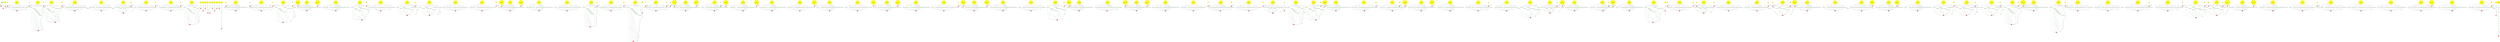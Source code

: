 digraph G {
node [shape = circle]
0[label="any", style=filled, fillcolor=yellow]
0 -> 191 [label="A"]; 

0 -> 191 [label="U"]; 

0 -> 191 [label="G"]; 

0 -> 191 [label="C"]; 

1[label="full", style=filled, fillcolor=green]
1 -> 193 [label="folded",color=green]; 

2[label="folded", style=filled, fillcolor=yellow]
2 -> 194 [label="root2",color=green]; 

3[label="h23", style=filled, fillcolor=yellow]
3 -> 195 [label="yard_rule_stem_1",color=green]; 

4[label="yard_rule_stem_1", style=filled, fillcolor=yellow]
4 -> 197 [label="A"]; 

4 -> 199 [label="U"]; 

4 -> 201 [label="C"]; 

4 -> 203 [label="G"]; 

4 -> 205 [label="G"]; 

4 -> 207 [label="U"]; 

4 -> 209 [label="G"]; 

4 -> 211 [label="A"]; 

4 -> 213 [label="any_1_3",color=green]; 

5[label="s1", style=filled, fillcolor=yellow]
5 -> 215 [label="yard_rule_stem_2",color=green]; 

6[label="yard_rule_stem_2", style=filled, fillcolor=yellow]
6 -> 217 [label="A"]; 

6 -> 219 [label="U"]; 

6 -> 221 [label="C"]; 

6 -> 223 [label="G"]; 

6 -> 225 [label="G"]; 

6 -> 227 [label="U"]; 

6 -> 229 [label="G"]; 

6 -> 231 [label="A"]; 

6 -> 234 [label="any",color=green]; 

7[label="s2", style=filled, fillcolor=yellow]
7 -> 244 [label="yard_rule_stem_3",color=green]; 

8[label="yard_rule_stem_3", style=filled, fillcolor=yellow]
8 -> 246 [label="A"]; 

8 -> 248 [label="U"]; 

8 -> 250 [label="C"]; 

8 -> 252 [label="G"]; 

8 -> 254 [label="G"]; 

8 -> 256 [label="U"]; 

8 -> 258 [label="G"]; 

8 -> 260 [label="A"]; 

8 -> 263 [label="any",color=green]; 

9[label="h24", style=filled, fillcolor=yellow]
9 -> 269 [label="yard_rule_gstem_5",color=green]; 

10[label="yard_rule_gstem_5", style=filled, fillcolor=yellow]
10 -> 271 [label="A"]; 

10 -> 273 [label="U"]; 

10 -> 275 [label="C"]; 

10 -> 277 [label="G"]; 

10 -> 279 [label="G"]; 

10 -> 281 [label="U"]; 

10 -> 283 [label="G"]; 

10 -> 285 [label="A"]; 

10 -> 287 [label="G"]; 

10 -> 289 [label="any_1_3",color=green]; 

11[label="yard_rule_stem_6", style=filled, fillcolor=yellow]
11 -> 291 [label="A"]; 

11 -> 293 [label="U"]; 

11 -> 295 [label="C"]; 

11 -> 297 [label="G"]; 

11 -> 299 [label="G"]; 

11 -> 301 [label="U"]; 

11 -> 303 [label="G"]; 

11 -> 305 [label="A"]; 

11 -> 307 [label="any_1_3",color=green]; 

12[label="yard_rule_stem_4", style=filled, fillcolor=yellow]
12 -> 309 [label="A"]; 

12 -> 311 [label="U"]; 

12 -> 313 [label="C"]; 

12 -> 315 [label="G"]; 

12 -> 317 [label="G"]; 

12 -> 319 [label="U"]; 

12 -> 321 [label="G"]; 

12 -> 323 [label="A"]; 

12 -> 325 [label="G"]; 

13[label="h22", style=filled, fillcolor=yellow]
13 -> 328 [label="yard_rule_stem_7",color=green]; 

14[label="yard_rule_stem_7", style=filled, fillcolor=yellow]
14 -> 330 [label="A"]; 

14 -> 332 [label="U"]; 

14 -> 334 [label="C"]; 

14 -> 336 [label="G"]; 

14 -> 338 [label="G"]; 

14 -> 340 [label="U"]; 

14 -> 342 [label="G"]; 

14 -> 344 [label="A"]; 

14 -> 346 [label="s4",color=green]; 

15[label="s4", style=filled, fillcolor=yellow]
15 -> 347 [label="yard_rule_stem_8",color=green]; 

16[label="yard_rule_stem_8", style=filled, fillcolor=yellow]
16 -> 349 [label="A"]; 

16 -> 351 [label="U"]; 

16 -> 353 [label="C"]; 

16 -> 355 [label="G"]; 

16 -> 357 [label="G"]; 

16 -> 359 [label="U"]; 

16 -> 361 [label="G"]; 

16 -> 363 [label="A"]; 

16 -> 365 [label="any_1_3",color=green]; 

17[label="s5", style=filled, fillcolor=yellow]
17 -> 367 [label="yard_rule_stem_9",color=green]; 

18[label="yard_rule_stem_9", style=filled, fillcolor=yellow]
18 -> 369 [label="A"]; 

18 -> 371 [label="U"]; 

18 -> 373 [label="C"]; 

18 -> 375 [label="G"]; 

18 -> 377 [label="G"]; 

18 -> 379 [label="U"]; 

18 -> 381 [label="G"]; 

18 -> 383 [label="A"]; 

18 -> 385 [label="h23",color=green]; 

19[label="any_1_2", style=filled, fillcolor=yellow]
19 -> 394 [label="any",color=green]; 

20[label="any_1_3", style=filled, fillcolor=yellow]
20 -> 396 [label="any",color=green]; 

21[label="any_2_3", style=filled, fillcolor=yellow]
21 -> 399 [label="any",color=green]; 

22[label="any_2_4", style=filled, fillcolor=yellow]
22 -> 402 [label="any",color=green]; 

23[label="any_3_4", style=filled, fillcolor=yellow]
23 -> 406 [label="any",color=green]; 

24[label="any_3_5", style=filled, fillcolor=yellow]
24 -> 409 [label="any",color=green]; 

25[label="any_5_7", style=filled, fillcolor=yellow]
25 -> 411 [label="any",color=green]; 

26[label="any_4_6", style=filled, fillcolor=yellow]
26 -> 414 [label="any",color=green]; 

27[label="any_6_8", style=filled, fillcolor=yellow]
27 -> 416 [label="any",color=green]; 

28[label="any_9_11", style=filled, fillcolor=yellow]
28 -> 419 [label="any",color=green]; 

29[label="h21", style=filled, fillcolor=yellow]
29 -> 428 [label="yard_rule_stem_10",color=green]; 

30[label="yard_rule_stem_10", style=filled, fillcolor=yellow]
30 -> 430 [label="A"]; 

30 -> 432 [label="U"]; 

30 -> 434 [label="C"]; 

30 -> 436 [label="G"]; 

30 -> 438 [label="G"]; 

30 -> 440 [label="U"]; 

30 -> 442 [label="G"]; 

30 -> 444 [label="A"]; 

30 -> 446 [label="",color=blue]; 

30 -> 446 [label="any",color=green]; 

31[label="s6", style=filled, fillcolor=yellow]
31 -> 448 [label="yard_rule_stem_11",color=green]; 

32[label="yard_rule_stem_11", style=filled, fillcolor=yellow]
32 -> 450 [label="A"]; 

32 -> 452 [label="U"]; 

32 -> 454 [label="C"]; 

32 -> 456 [label="G"]; 

32 -> 458 [label="G"]; 

32 -> 460 [label="U"]; 

32 -> 462 [label="G"]; 

32 -> 464 [label="A"]; 

32 -> 466 [label="any_2_3",color=green]; 

33[label="s7", style=filled, fillcolor=yellow]
33 -> 468 [label="yard_rule_stem_12",color=green]; 

34[label="yard_rule_stem_12", style=filled, fillcolor=yellow]
34 -> 470 [label="A"]; 

34 -> 472 [label="U"]; 

34 -> 474 [label="C"]; 

34 -> 476 [label="G"]; 

34 -> 478 [label="G"]; 

34 -> 480 [label="U"]; 

34 -> 482 [label="G"]; 

34 -> 484 [label="A"]; 

34 -> 488 [label="any",color=green]; 

35[label="s8", style=filled, fillcolor=yellow]
35 -> 493 [label="yard_rule_stem_e2_13",color=green]; 

36[label="yard_rule_stem_e2_13", style=filled, fillcolor=yellow]
36 -> 494 [label="yard_rule_stem_17",color=green]; 

37[label="yard_rule_stem_17", style=filled, fillcolor=yellow]
37 -> 496 [label="A"]; 

37 -> 498 [label="U"]; 

37 -> 500 [label="C"]; 

37 -> 502 [label="G"]; 

37 -> 504 [label="G"]; 

37 -> 506 [label="U"]; 

37 -> 508 [label="G"]; 

37 -> 510 [label="A"]; 

37 -> 512 [label="",color=blue]; 

37 -> 512 [label="any",color=green]; 

38[label="yard_rule_stem_e1_14", style=filled, fillcolor=yellow]
38 -> 514 [label="yard_rule_stem_16",color=green]; 

39[label="yard_rule_stem_16", style=filled, fillcolor=yellow]
39 -> 516 [label="A"]; 

39 -> 518 [label="U"]; 

39 -> 520 [label="C"]; 

39 -> 522 [label="G"]; 

39 -> 524 [label="G"]; 

39 -> 526 [label="U"]; 

39 -> 528 [label="G"]; 

39 -> 530 [label="A"]; 

39 -> 532 [label="",color=blue]; 

39 -> 532 [label="any",color=green]; 

40[label="yard_rule_stem_15", style=filled, fillcolor=yellow]
40 -> 535 [label="A"]; 

40 -> 537 [label="U"]; 

40 -> 539 [label="C"]; 

40 -> 541 [label="G"]; 

40 -> 543 [label="G"]; 

40 -> 545 [label="U"]; 

40 -> 547 [label="G"]; 

40 -> 549 [label="A"]; 

40 -> 551 [label="",color=blue]; 

40 -> 551 [label="any",color=green]; 

41[label="root", style=filled, fillcolor=yellow]
41 -> 557 [label="yard_rule_stem_19",color=green]; 

42[label="yard_rule_stem_19", style=filled, fillcolor=yellow]
42 -> 559 [label="A"]; 

42 -> 561 [label="U"]; 

42 -> 563 [label="C"]; 

42 -> 565 [label="G"]; 

42 -> 567 [label="G"]; 

42 -> 569 [label="U"]; 

42 -> 571 [label="G"]; 

42 -> 573 [label="A"]; 

42 -> 575 [label="any_3_4",color=green]; 

43[label="yard_rule_stem_18", style=filled, fillcolor=yellow]
43 -> 578 [label="A"]; 

43 -> 580 [label="U"]; 

43 -> 582 [label="C"]; 

43 -> 584 [label="G"]; 

43 -> 586 [label="G"]; 

43 -> 588 [label="U"]; 

43 -> 590 [label="G"]; 

43 -> 592 [label="A"]; 

43 -> 594 [label="any_1_2",color=green]; 

44[label="h26", style=filled, fillcolor=yellow]
44 -> 598 [label="yard_rule_stem_22",color=green]; 

45[label="yard_rule_stem_22", style=filled, fillcolor=yellow]
45 -> 600 [label="A"]; 

45 -> 602 [label="U"]; 

45 -> 604 [label="C"]; 

45 -> 606 [label="G"]; 

45 -> 608 [label="G"]; 

45 -> 610 [label="U"]; 

45 -> 612 [label="G"]; 

45 -> 614 [label="A"]; 

45 -> 616 [label="any_1_2",color=green]; 

46[label="yard_rule_stem_21", style=filled, fillcolor=yellow]
46 -> 621 [label="A"]; 

46 -> 623 [label="U"]; 

46 -> 625 [label="C"]; 

46 -> 627 [label="G"]; 

46 -> 629 [label="G"]; 

46 -> 631 [label="U"]; 

46 -> 633 [label="G"]; 

46 -> 635 [label="A"]; 

46 -> 620 [label="any_4",color=green]; 

47[label="yard_rule_stem_20", style=filled, fillcolor=yellow]
47 -> 638 [label="A"]; 

47 -> 640 [label="U"]; 

47 -> 642 [label="C"]; 

47 -> 644 [label="G"]; 

47 -> 646 [label="G"]; 

47 -> 648 [label="U"]; 

47 -> 650 [label="G"]; 

47 -> 652 [label="A"]; 

47 -> 637 [label="any_4_6",color=green]; 

48[label="h25", style=filled, fillcolor=yellow]
48 -> 654 [label="yard_rule_stem_e2_24",color=green]; 

49[label="yard_rule_stem_e2_24", style=filled, fillcolor=yellow]
49 -> 655 [label="yard_rule_stem_28",color=green]; 

50[label="yard_rule_stem_28", style=filled, fillcolor=yellow]
50 -> 657 [label="A"]; 

50 -> 659 [label="U"]; 

50 -> 661 [label="C"]; 

50 -> 663 [label="G"]; 

50 -> 665 [label="G"]; 

50 -> 667 [label="U"]; 

50 -> 669 [label="G"]; 

50 -> 671 [label="A"]; 

50 -> 673 [label="",color=blue]; 

50 -> 673 [label="any",color=green]; 

51[label="yard_rule_stem_e1_25", style=filled, fillcolor=yellow]
51 -> 675 [label="yard_rule_stem_27",color=green]; 

52[label="yard_rule_stem_27", style=filled, fillcolor=yellow]
52 -> 677 [label="A"]; 

52 -> 679 [label="U"]; 

52 -> 681 [label="C"]; 

52 -> 683 [label="G"]; 

52 -> 685 [label="G"]; 

52 -> 687 [label="U"]; 

52 -> 689 [label="G"]; 

52 -> 691 [label="A"]; 

52 -> 693 [label="",color=blue]; 

52 -> 693 [label="any",color=green]; 

53[label="yard_rule_stem_26", style=filled, fillcolor=yellow]
53 -> 696 [label="A"]; 

53 -> 698 [label="U"]; 

53 -> 700 [label="C"]; 

53 -> 702 [label="G"]; 

53 -> 704 [label="G"]; 

53 -> 706 [label="U"]; 

53 -> 708 [label="G"]; 

53 -> 710 [label="A"]; 

53 -> 712 [label="any_2_3",color=green]; 

54[label="yard_rule_stem_23", style=filled, fillcolor=yellow]
54 -> 715 [label="A"]; 

54 -> 717 [label="U"]; 

54 -> 719 [label="C"]; 

54 -> 721 [label="G"]; 

54 -> 723 [label="G"]; 

54 -> 725 [label="U"]; 

54 -> 727 [label="G"]; 

54 -> 729 [label="A"]; 

54 -> 732 [label="any",color=green]; 

55[label="h27", style=filled, fillcolor=yellow]
55 -> 740 [label="yard_rule_stem_29",color=green]; 

56[label="yard_rule_stem_29", style=filled, fillcolor=yellow]
56 -> 742 [label="A"]; 

56 -> 744 [label="U"]; 

56 -> 746 [label="C"]; 

56 -> 748 [label="G"]; 

56 -> 750 [label="G"]; 

56 -> 752 [label="U"]; 

56 -> 754 [label="G"]; 

56 -> 756 [label="A"]; 

56 -> 758 [label="any_5_7",color=green]; 

57[label="h19", style=filled, fillcolor=yellow]
57 -> 760 [label="yard_rule_stem_30",color=green]; 

58[label="yard_rule_stem_30", style=filled, fillcolor=yellow]
58 -> 762 [label="A"]; 

58 -> 764 [label="U"]; 

58 -> 766 [label="C"]; 

58 -> 768 [label="G"]; 

58 -> 770 [label="G"]; 

58 -> 772 [label="U"]; 

58 -> 774 [label="G"]; 

58 -> 776 [label="A"]; 

58 -> 778 [label="any_5_7",color=green]; 

59[label="any_4", style=filled, fillcolor=yellow]
59 -> 796 [label="any",color=green]; 

60[label="h8", style=filled, fillcolor=yellow]
60 -> 799 [label="yard_rule_stem_31",color=green]; 

61[label="yard_rule_stem_31", style=filled, fillcolor=yellow]
61 -> 801 [label="A"]; 

61 -> 803 [label="U"]; 

61 -> 805 [label="C"]; 

61 -> 807 [label="G"]; 

61 -> 809 [label="G"]; 

61 -> 811 [label="U"]; 

61 -> 813 [label="G"]; 

61 -> 815 [label="A"]; 

61 -> 817 [label="any_3_5",color=green]; 

62[label="h9", style=filled, fillcolor=yellow]
62 -> 819 [label="yard_rule_stem_21",color=green]; 

63[label="h10", style=filled, fillcolor=yellow]
63 -> 820 [label="yard_rule_stem_e2_32",color=green]; 

64[label="yard_rule_stem_e2_32", style=filled, fillcolor=yellow]
64 -> 821 [label="yard_rule_stem_35",color=green]; 

65[label="yard_rule_stem_35", style=filled, fillcolor=yellow]
65 -> 823 [label="A"]; 

65 -> 825 [label="U"]; 

65 -> 827 [label="C"]; 

65 -> 829 [label="G"]; 

65 -> 831 [label="G"]; 

65 -> 833 [label="U"]; 

65 -> 835 [label="G"]; 

65 -> 837 [label="A"]; 

65 -> 839 [label="",color=blue]; 

65 -> 839 [label="any",color=green]; 

66[label="yard_rule_stem_e1_33", style=filled, fillcolor=yellow]
66 -> 841 [label="yard_rule_stem_34",color=green]; 

67[label="yard_rule_stem_34", style=filled, fillcolor=yellow]
67 -> 843 [label="A"]; 

67 -> 845 [label="U"]; 

67 -> 847 [label="C"]; 

67 -> 849 [label="G"]; 

67 -> 851 [label="G"]; 

67 -> 853 [label="U"]; 

67 -> 855 [label="G"]; 

67 -> 857 [label="A"]; 

67 -> 859 [label="",color=blue]; 

67 -> 859 [label="any",color=green]; 

68[label="h6", style=filled, fillcolor=yellow]
68 -> 861 [label="yard_rule_stem_e2_44",color=green]; 

69[label="yard_rule_stem_e2_44", style=filled, fillcolor=yellow]
69 -> 862 [label="yard_rule_stem_48",color=green]; 

70[label="yard_rule_stem_48", style=filled, fillcolor=yellow]
70 -> 864 [label="A"]; 

70 -> 866 [label="U"]; 

70 -> 868 [label="C"]; 

70 -> 870 [label="G"]; 

70 -> 872 [label="G"]; 

70 -> 874 [label="U"]; 

70 -> 876 [label="G"]; 

70 -> 878 [label="A"]; 

70 -> 880 [label="",color=blue]; 

70 -> 880 [label="any",color=green]; 

71[label="yard_rule_stem_e1_45", style=filled, fillcolor=yellow]
71 -> 882 [label="yard_rule_stem_47",color=green]; 

72[label="yard_rule_stem_47", style=filled, fillcolor=yellow]
72 -> 884 [label="A"]; 

72 -> 886 [label="U"]; 

72 -> 888 [label="C"]; 

72 -> 890 [label="G"]; 

72 -> 892 [label="G"]; 

72 -> 894 [label="U"]; 

72 -> 896 [label="G"]; 

72 -> 898 [label="A"]; 

72 -> 900 [label="",color=blue]; 

72 -> 900 [label="any",color=green]; 

73[label="yard_rule_stem_46", style=filled, fillcolor=yellow]
73 -> 903 [label="A"]; 

73 -> 905 [label="U"]; 

73 -> 907 [label="C"]; 

73 -> 909 [label="G"]; 

73 -> 911 [label="G"]; 

73 -> 913 [label="U"]; 

73 -> 915 [label="G"]; 

73 -> 917 [label="A"]; 

73 -> 902 [label="yard_rule_stem_e1_41",color=green]; 

74[label="yard_rule_stem_e1_41", style=filled, fillcolor=yellow]
74 -> 919 [label="yard_rule_stem_43",color=green]; 

75[label="yard_rule_stem_43", style=filled, fillcolor=yellow]
75 -> 921 [label="A"]; 

75 -> 923 [label="U"]; 

75 -> 925 [label="C"]; 

75 -> 927 [label="G"]; 

75 -> 929 [label="G"]; 

75 -> 931 [label="U"]; 

75 -> 933 [label="G"]; 

75 -> 935 [label="A"]; 

75 -> 937 [label="",color=blue]; 

75 -> 937 [label="any",color=green]; 

76[label="yard_rule_stem_42", style=filled, fillcolor=yellow]
76 -> 940 [label="A"]; 

76 -> 942 [label="U"]; 

76 -> 944 [label="C"]; 

76 -> 946 [label="G"]; 

76 -> 948 [label="G"]; 

76 -> 950 [label="U"]; 

76 -> 952 [label="G"]; 

76 -> 954 [label="A"]; 

76 -> 939 [label="yard_rule_stem_e2_36",color=green]; 

77[label="yard_rule_stem_e2_36", style=filled, fillcolor=yellow]
77 -> 956 [label="yard_rule_stem_40",color=green]; 

78[label="yard_rule_stem_40", style=filled, fillcolor=yellow]
78 -> 958 [label="A"]; 

78 -> 960 [label="U"]; 

78 -> 962 [label="C"]; 

78 -> 964 [label="G"]; 

78 -> 966 [label="G"]; 

78 -> 968 [label="U"]; 

78 -> 970 [label="G"]; 

78 -> 972 [label="A"]; 

78 -> 974 [label="",color=blue]; 

78 -> 974 [label="any",color=green]; 

79[label="yard_rule_stem_e1_37", style=filled, fillcolor=yellow]
79 -> 976 [label="yard_rule_stem_39",color=green]; 

80[label="yard_rule_stem_39", style=filled, fillcolor=yellow]
80 -> 978 [label="A"]; 

80 -> 980 [label="U"]; 

80 -> 982 [label="C"]; 

80 -> 984 [label="G"]; 

80 -> 986 [label="G"]; 

80 -> 988 [label="U"]; 

80 -> 990 [label="G"]; 

80 -> 992 [label="A"]; 

80 -> 994 [label="",color=blue]; 

80 -> 994 [label="any",color=green]; 

81[label="yard_rule_stem_38", style=filled, fillcolor=yellow]
81 -> 997 [label="A"]; 

81 -> 999 [label="U"]; 

81 -> 1001 [label="C"]; 

81 -> 1003 [label="G"]; 

81 -> 1005 [label="G"]; 

81 -> 1007 [label="U"]; 

81 -> 1009 [label="G"]; 

81 -> 1011 [label="A"]; 

81 -> 996 [label="yard_rule_stem_e1_33",color=green]; 

82[label="h7", style=filled, fillcolor=yellow]
82 -> 1013 [label="yard_rule_stem_e2_50",color=green]; 

83[label="yard_rule_stem_e2_50", style=filled, fillcolor=yellow]
83 -> 1014 [label="yard_rule_stem_54",color=green]; 

84[label="yard_rule_stem_54", style=filled, fillcolor=yellow]
84 -> 1016 [label="A"]; 

84 -> 1018 [label="U"]; 

84 -> 1020 [label="C"]; 

84 -> 1022 [label="G"]; 

84 -> 1024 [label="G"]; 

84 -> 1026 [label="U"]; 

84 -> 1028 [label="G"]; 

84 -> 1030 [label="A"]; 

84 -> 1032 [label="",color=blue]; 

84 -> 1032 [label="any",color=green]; 

85[label="yard_rule_stem_e1_51", style=filled, fillcolor=yellow]
85 -> 1034 [label="yard_rule_stem_53",color=green]; 

86[label="yard_rule_stem_53", style=filled, fillcolor=yellow]
86 -> 1036 [label="A"]; 

86 -> 1038 [label="U"]; 

86 -> 1040 [label="C"]; 

86 -> 1042 [label="G"]; 

86 -> 1044 [label="G"]; 

86 -> 1046 [label="U"]; 

86 -> 1048 [label="G"]; 

86 -> 1050 [label="A"]; 

86 -> 1052 [label="",color=blue]; 

86 -> 1052 [label="any",color=green]; 

87[label="yard_rule_stem_52", style=filled, fillcolor=yellow]
87 -> 1055 [label="A"]; 

87 -> 1057 [label="U"]; 

87 -> 1059 [label="C"]; 

87 -> 1061 [label="G"]; 

87 -> 1063 [label="G"]; 

87 -> 1065 [label="U"]; 

87 -> 1067 [label="G"]; 

87 -> 1069 [label="A"]; 

87 -> 1071 [label="any_2_4",color=green]; 

88[label="yard_rule_stem_49", style=filled, fillcolor=yellow]
88 -> 1074 [label="A"]; 

88 -> 1076 [label="U"]; 

88 -> 1078 [label="C"]; 

88 -> 1080 [label="G"]; 

88 -> 1082 [label="G"]; 

88 -> 1084 [label="U"]; 

88 -> 1086 [label="G"]; 

88 -> 1088 [label="A"]; 

88 -> 1090 [label="any_1_2",color=green]; 

89[label="h11", style=filled, fillcolor=yellow]
89 -> 1096 [label="yard_rule_stem_e1_60",color=green]; 

90[label="yard_rule_stem_e1_60", style=filled, fillcolor=yellow]
90 -> 1097 [label="yard_rule_stem_62",color=green]; 

91[label="yard_rule_stem_62", style=filled, fillcolor=yellow]
91 -> 1099 [label="A"]; 

91 -> 1101 [label="U"]; 

91 -> 1103 [label="C"]; 

91 -> 1105 [label="G"]; 

91 -> 1107 [label="G"]; 

91 -> 1109 [label="U"]; 

91 -> 1111 [label="G"]; 

91 -> 1113 [label="A"]; 

91 -> 1115 [label="",color=blue]; 

91 -> 1115 [label="any",color=green]; 

92[label="yard_rule_stem_61", style=filled, fillcolor=yellow]
92 -> 1118 [label="A"]; 

92 -> 1120 [label="U"]; 

92 -> 1122 [label="C"]; 

92 -> 1124 [label="G"]; 

92 -> 1126 [label="G"]; 

92 -> 1128 [label="U"]; 

92 -> 1130 [label="G"]; 

92 -> 1132 [label="A"]; 

92 -> 1134 [label="",color=blue]; 

92 -> 1134 [label="any",color=green]; 

93[label="yard_rule_stem_e2_55", style=filled, fillcolor=yellow]
93 -> 1136 [label="yard_rule_stem_59",color=green]; 

94[label="yard_rule_stem_59", style=filled, fillcolor=yellow]
94 -> 1138 [label="A"]; 

94 -> 1140 [label="U"]; 

94 -> 1142 [label="C"]; 

94 -> 1144 [label="G"]; 

94 -> 1146 [label="G"]; 

94 -> 1148 [label="U"]; 

94 -> 1150 [label="G"]; 

94 -> 1152 [label="A"]; 

94 -> 1154 [label="",color=blue]; 

94 -> 1154 [label="any",color=green]; 

95[label="yard_rule_stem_e1_56", style=filled, fillcolor=yellow]
95 -> 1156 [label="yard_rule_stem_58",color=green]; 

96[label="yard_rule_stem_58", style=filled, fillcolor=yellow]
96 -> 1158 [label="A"]; 

96 -> 1160 [label="U"]; 

96 -> 1162 [label="C"]; 

96 -> 1164 [label="G"]; 

96 -> 1166 [label="G"]; 

96 -> 1168 [label="U"]; 

96 -> 1170 [label="G"]; 

96 -> 1172 [label="A"]; 

96 -> 1174 [label="",color=blue]; 

96 -> 1174 [label="any",color=green]; 

97[label="yard_rule_stem_57", style=filled, fillcolor=yellow]
97 -> 1177 [label="A"]; 

97 -> 1179 [label="U"]; 

97 -> 1181 [label="C"]; 

97 -> 1183 [label="G"]; 

97 -> 1185 [label="G"]; 

97 -> 1187 [label="U"]; 

97 -> 1189 [label="G"]; 

97 -> 1191 [label="A"]; 

97 -> 1176 [label="any_6_8",color=green]; 

98[label="h12", style=filled, fillcolor=yellow]
98 -> 1193 [label="yard_rule_stem_63",color=green]; 

99[label="yard_rule_stem_63", style=filled, fillcolor=yellow]
99 -> 1195 [label="A"]; 

99 -> 1197 [label="U"]; 

99 -> 1199 [label="C"]; 

99 -> 1201 [label="G"]; 

99 -> 1203 [label="G"]; 

99 -> 1205 [label="U"]; 

99 -> 1207 [label="G"]; 

99 -> 1209 [label="A"]; 

99 -> 1211 [label="",color=blue]; 

99 -> 1211 [label="any",color=green]; 

100[label="h13", style=filled, fillcolor=yellow]
100 -> 1213 [label="yard_rule_stem_64",color=green]; 

101[label="yard_rule_stem_64", style=filled, fillcolor=yellow]
101 -> 1215 [label="A"]; 

101 -> 1217 [label="U"]; 

101 -> 1219 [label="C"]; 

101 -> 1221 [label="G"]; 

101 -> 1223 [label="G"]; 

101 -> 1225 [label="U"]; 

101 -> 1227 [label="G"]; 

101 -> 1229 [label="A"]; 

101 -> 1214 [label="any_9_11",color=green]; 

102[label="h14", style=filled, fillcolor=yellow]
102 -> 1231 [label="yard_rule_stem_65",color=green]; 

103[label="yard_rule_stem_65", style=filled, fillcolor=yellow]
103 -> 1233 [label="A"]; 

103 -> 1235 [label="U"]; 

103 -> 1237 [label="C"]; 

103 -> 1239 [label="G"]; 

103 -> 1241 [label="G"]; 

103 -> 1243 [label="U"]; 

103 -> 1245 [label="G"]; 

103 -> 1247 [label="A"]; 

103 -> 1249 [label="U"]; 

104[label="h5", style=filled, fillcolor=yellow]
104 -> 1253 [label="any_5_7",color=green]; 

105[label="yard_rule_stem_67", style=filled, fillcolor=yellow]
105 -> 1256 [label="A"]; 

105 -> 1258 [label="U"]; 

105 -> 1260 [label="C"]; 

105 -> 1262 [label="G"]; 

105 -> 1264 [label="G"]; 

105 -> 1266 [label="U"]; 

105 -> 1268 [label="G"]; 

105 -> 1270 [label="A"]; 

105 -> 1272 [label="any_1_3",color=green]; 

106[label="yard_rule_stem_66", style=filled, fillcolor=yellow]
106 -> 1281 [label="A"]; 

106 -> 1283 [label="U"]; 

106 -> 1285 [label="C"]; 

106 -> 1287 [label="G"]; 

106 -> 1289 [label="G"]; 

106 -> 1291 [label="U"]; 

106 -> 1293 [label="G"]; 

106 -> 1295 [label="A"]; 

106 -> 1297 [label="any_5_7",color=green]; 

107[label="h15", style=filled, fillcolor=yellow]
107 -> 1303 [label="yard_rule_stem_e1_68",color=green]; 

108[label="yard_rule_stem_e1_68", style=filled, fillcolor=yellow]
108 -> 1304 [label="yard_rule_stem_70",color=green]; 

109[label="yard_rule_stem_70", style=filled, fillcolor=yellow]
109 -> 1306 [label="A"]; 

109 -> 1308 [label="U"]; 

109 -> 1310 [label="C"]; 

109 -> 1312 [label="G"]; 

109 -> 1314 [label="G"]; 

109 -> 1316 [label="U"]; 

109 -> 1318 [label="G"]; 

109 -> 1320 [label="A"]; 

109 -> 1322 [label="",color=blue]; 

109 -> 1322 [label="any",color=green]; 

110[label="yard_rule_stem_69", style=filled, fillcolor=yellow]
110 -> 1325 [label="A"]; 

110 -> 1327 [label="U"]; 

110 -> 1329 [label="C"]; 

110 -> 1331 [label="G"]; 

110 -> 1333 [label="G"]; 

110 -> 1335 [label="U"]; 

110 -> 1337 [label="G"]; 

110 -> 1339 [label="A"]; 

110 -> 1341 [label="any_2_4",color=green]; 

111[label="h16", style=filled, fillcolor=yellow]
111 -> 1343 [label="yard_rule_stem_71",color=green]; 

112[label="yard_rule_stem_71", style=filled, fillcolor=yellow]
112 -> 1345 [label="A"]; 

112 -> 1347 [label="U"]; 

112 -> 1349 [label="C"]; 

112 -> 1351 [label="G"]; 

112 -> 1353 [label="G"]; 

112 -> 1355 [label="U"]; 

112 -> 1357 [label="G"]; 

112 -> 1359 [label="A"]; 

112 -> 1361 [label="any_5_7",color=green]; 

113[label="h17", style=filled, fillcolor=yellow]
113 -> 1363 [label="yard_rule_stem_e2_72",color=green]; 

114[label="yard_rule_stem_e2_72", style=filled, fillcolor=yellow]
114 -> 1364 [label="yard_rule_stem_76",color=green]; 

115[label="yard_rule_stem_76", style=filled, fillcolor=yellow]
115 -> 1366 [label="A"]; 

115 -> 1368 [label="U"]; 

115 -> 1370 [label="C"]; 

115 -> 1372 [label="G"]; 

115 -> 1374 [label="G"]; 

115 -> 1376 [label="U"]; 

115 -> 1378 [label="G"]; 

115 -> 1380 [label="A"]; 

115 -> 1382 [label="",color=blue]; 

115 -> 1382 [label="any",color=green]; 

116[label="yard_rule_stem_e1_73", style=filled, fillcolor=yellow]
116 -> 1384 [label="yard_rule_stem_75",color=green]; 

117[label="yard_rule_stem_75", style=filled, fillcolor=yellow]
117 -> 1386 [label="A"]; 

117 -> 1388 [label="U"]; 

117 -> 1390 [label="C"]; 

117 -> 1392 [label="G"]; 

117 -> 1394 [label="G"]; 

117 -> 1396 [label="U"]; 

117 -> 1398 [label="G"]; 

117 -> 1400 [label="A"]; 

117 -> 1402 [label="",color=blue]; 

117 -> 1402 [label="any",color=green]; 

118[label="yard_rule_stem_74", style=filled, fillcolor=yellow]
118 -> 1405 [label="A"]; 

118 -> 1407 [label="U"]; 

118 -> 1409 [label="C"]; 

118 -> 1411 [label="G"]; 

118 -> 1413 [label="G"]; 

118 -> 1415 [label="U"]; 

118 -> 1417 [label="G"]; 

118 -> 1419 [label="A"]; 

118 -> 1421 [label="any_2_4",color=green]; 

119[label="h18", style=filled, fillcolor=yellow]
119 -> 1423 [label="yard_rule_stem_79",color=green]; 

120[label="yard_rule_stem_79", style=filled, fillcolor=yellow]
120 -> 1425 [label="A"]; 

120 -> 1427 [label="U"]; 

120 -> 1429 [label="C"]; 

120 -> 1431 [label="G"]; 

120 -> 1433 [label="G"]; 

120 -> 1435 [label="U"]; 

120 -> 1437 [label="G"]; 

120 -> 1439 [label="A"]; 

120 -> 1441 [label="any_5_7",color=green]; 

121[label="yard_rule_stem_78", style=filled, fillcolor=yellow]
121 -> 1443 [label="A"]; 

121 -> 1445 [label="U"]; 

121 -> 1447 [label="C"]; 

121 -> 1449 [label="G"]; 

121 -> 1451 [label="G"]; 

121 -> 1453 [label="U"]; 

121 -> 1455 [label="G"]; 

121 -> 1457 [label="A"]; 

121 -> 1459 [label="any_4_6",color=green]; 

122[label="yard_rule_stem_77", style=filled, fillcolor=yellow]
122 -> 1465 [label="A"]; 

122 -> 1467 [label="U"]; 

122 -> 1469 [label="C"]; 

122 -> 1471 [label="G"]; 

122 -> 1473 [label="G"]; 

122 -> 1475 [label="U"]; 

122 -> 1477 [label="G"]; 

122 -> 1479 [label="A"]; 

122 -> 1481 [label="any",color=green]; 

123[label="h4", style=filled, fillcolor=yellow]
123 -> 1484 [label="yard_rule_stem_e1_80",color=green]; 

124[label="yard_rule_stem_e1_80", style=filled, fillcolor=yellow]
124 -> 1485 [label="yard_rule_stem_82",color=green]; 

125[label="yard_rule_stem_82", style=filled, fillcolor=yellow]
125 -> 1487 [label="A"]; 

125 -> 1489 [label="U"]; 

125 -> 1491 [label="C"]; 

125 -> 1493 [label="G"]; 

125 -> 1495 [label="G"]; 

125 -> 1497 [label="U"]; 

125 -> 1499 [label="G"]; 

125 -> 1501 [label="A"]; 

125 -> 1503 [label="",color=blue]; 

125 -> 1503 [label="any",color=green]; 

126[label="yard_rule_stem_81", style=filled, fillcolor=yellow]
126 -> 1506 [label="A"]; 

126 -> 1508 [label="U"]; 

126 -> 1510 [label="C"]; 

126 -> 1512 [label="G"]; 

126 -> 1514 [label="G"]; 

126 -> 1516 [label="U"]; 

126 -> 1518 [label="G"]; 

126 -> 1520 [label="A"]; 

126 -> 1522 [label="h5",color=green]; 

127[label="h3", style=filled, fillcolor=yellow]
127 -> 1524 [label="yard_rule_stem_e1_83",color=green]; 

128[label="yard_rule_stem_e1_83", style=filled, fillcolor=yellow]
128 -> 1525 [label="yard_rule_stem_85",color=green]; 

129[label="yard_rule_stem_85", style=filled, fillcolor=yellow]
129 -> 1527 [label="A"]; 

129 -> 1529 [label="U"]; 

129 -> 1531 [label="C"]; 

129 -> 1533 [label="G"]; 

129 -> 1535 [label="G"]; 

129 -> 1537 [label="U"]; 

129 -> 1539 [label="G"]; 

129 -> 1541 [label="A"]; 

129 -> 1543 [label="",color=blue]; 

129 -> 1543 [label="any",color=green]; 

130[label="yard_rule_stem_84", style=filled, fillcolor=yellow]
130 -> 1546 [label="A"]; 

130 -> 1548 [label="U"]; 

130 -> 1550 [label="C"]; 

130 -> 1552 [label="G"]; 

130 -> 1554 [label="G"]; 

130 -> 1556 [label="U"]; 

130 -> 1558 [label="G"]; 

130 -> 1560 [label="A"]; 

130 -> 1562 [label="",color=blue]; 

130 -> 1562 [label="any",color=green]; 

131[label="root2", style=filled, fillcolor=yellow]
131 -> 1570 [label="h19",color=green]; 

132[label="h37", style=filled, fillcolor=yellow]
132 -> 1572 [label="yard_rule_stem_86",color=green]; 

133[label="yard_rule_stem_86", style=filled, fillcolor=yellow]
133 -> 1574 [label="A"]; 

133 -> 1576 [label="U"]; 

133 -> 1578 [label="C"]; 

133 -> 1580 [label="G"]; 

133 -> 1582 [label="G"]; 

133 -> 1584 [label="U"]; 

133 -> 1586 [label="G"]; 

133 -> 1588 [label="A"]; 

133 -> 1573 [label="any_5_7",color=green]; 

134[label="h36", style=filled, fillcolor=yellow]
134 -> 1590 [label="yard_rule_stem_21",color=green]; 

135[label="h35", style=filled, fillcolor=yellow]
135 -> 1591 [label="yard_rule_stem_87",color=green]; 

136[label="yard_rule_stem_87", style=filled, fillcolor=yellow]
136 -> 1593 [label="A"]; 

136 -> 1595 [label="U"]; 

136 -> 1597 [label="C"]; 

136 -> 1599 [label="G"]; 

136 -> 1601 [label="G"]; 

136 -> 1603 [label="U"]; 

136 -> 1605 [label="G"]; 

136 -> 1607 [label="A"]; 

136 -> 1609 [label="h36",color=green]; 

137[label="h39", style=filled, fillcolor=yellow]
137 -> 1612 [label="yard_rule_stem_89",color=green]; 

138[label="yard_rule_stem_89", style=filled, fillcolor=yellow]
138 -> 1614 [label="A"]; 

138 -> 1616 [label="U"]; 

138 -> 1618 [label="C"]; 

138 -> 1620 [label="G"]; 

138 -> 1622 [label="G"]; 

138 -> 1624 [label="U"]; 

138 -> 1626 [label="G"]; 

138 -> 1628 [label="A"]; 

138 -> 1630 [label="any_2_4",color=green]; 

139[label="yard_rule_stem_88", style=filled, fillcolor=yellow]
139 -> 1633 [label="A"]; 

139 -> 1635 [label="U"]; 

139 -> 1637 [label="C"]; 

139 -> 1639 [label="G"]; 

139 -> 1641 [label="G"]; 

139 -> 1643 [label="U"]; 

139 -> 1645 [label="G"]; 

139 -> 1647 [label="A"]; 

139 -> 1649 [label="any_1_3",color=green]; 

140[label="h40", style=filled, fillcolor=yellow]
140 -> 1650 [label="yard_rule_stem_21",color=green]; 

141[label="h38", style=filled, fillcolor=yellow]
141 -> 1651 [label="yard_rule_stem_90",color=green]; 

142[label="yard_rule_stem_90", style=filled, fillcolor=yellow]
142 -> 1653 [label="A"]; 

142 -> 1655 [label="U"]; 

142 -> 1657 [label="C"]; 

142 -> 1659 [label="G"]; 

142 -> 1661 [label="G"]; 

142 -> 1663 [label="U"]; 

142 -> 1665 [label="G"]; 

142 -> 1667 [label="A"]; 

142 -> 1669 [label="any_1_2",color=green]; 

143[label="h34", style=filled, fillcolor=yellow]
143 -> 1673 [label="yard_rule_stem_e1_97",color=green]; 

144[label="yard_rule_stem_e1_97", style=filled, fillcolor=yellow]
144 -> 1674 [label="yard_rule_stem_99",color=green]; 

145[label="yard_rule_stem_99", style=filled, fillcolor=yellow]
145 -> 1676 [label="A"]; 

145 -> 1678 [label="U"]; 

145 -> 1680 [label="C"]; 

145 -> 1682 [label="G"]; 

145 -> 1684 [label="G"]; 

145 -> 1686 [label="U"]; 

145 -> 1688 [label="G"]; 

145 -> 1690 [label="A"]; 

145 -> 1692 [label="",color=blue]; 

145 -> 1692 [label="any",color=green]; 

146[label="yard_rule_stem_98", style=filled, fillcolor=yellow]
146 -> 1695 [label="A"]; 

146 -> 1697 [label="U"]; 

146 -> 1699 [label="C"]; 

146 -> 1701 [label="G"]; 

146 -> 1703 [label="G"]; 

146 -> 1705 [label="U"]; 

146 -> 1707 [label="G"]; 

146 -> 1709 [label="A"]; 

146 -> 1711 [label="any_1_2",color=green]; 

147[label="yard_rule_stem_96", style=filled, fillcolor=yellow]
147 -> 1713 [label="A"]; 

147 -> 1715 [label="U"]; 

147 -> 1717 [label="C"]; 

147 -> 1719 [label="G"]; 

147 -> 1721 [label="G"]; 

147 -> 1723 [label="U"]; 

147 -> 1725 [label="G"]; 

147 -> 1727 [label="A"]; 

147 -> 1729 [label="yard_rule_stem_e2_91",color=green]; 

148[label="yard_rule_stem_e2_91", style=filled, fillcolor=yellow]
148 -> 1730 [label="yard_rule_stem_95",color=green]; 

149[label="yard_rule_stem_95", style=filled, fillcolor=yellow]
149 -> 1732 [label="A"]; 

149 -> 1734 [label="U"]; 

149 -> 1736 [label="C"]; 

149 -> 1738 [label="G"]; 

149 -> 1740 [label="G"]; 

149 -> 1742 [label="U"]; 

149 -> 1744 [label="G"]; 

149 -> 1746 [label="A"]; 

149 -> 1748 [label="",color=blue]; 

149 -> 1748 [label="any",color=green]; 

150[label="yard_rule_stem_e1_92", style=filled, fillcolor=yellow]
150 -> 1750 [label="yard_rule_stem_94",color=green]; 

151[label="yard_rule_stem_94", style=filled, fillcolor=yellow]
151 -> 1752 [label="A"]; 

151 -> 1754 [label="U"]; 

151 -> 1756 [label="C"]; 

151 -> 1758 [label="G"]; 

151 -> 1760 [label="G"]; 

151 -> 1762 [label="U"]; 

151 -> 1764 [label="G"]; 

151 -> 1766 [label="A"]; 

151 -> 1768 [label="",color=blue]; 

151 -> 1768 [label="any",color=green]; 

152[label="yard_rule_stem_93", style=filled, fillcolor=yellow]
152 -> 1771 [label="A"]; 

152 -> 1773 [label="U"]; 

152 -> 1775 [label="C"]; 

152 -> 1777 [label="G"]; 

152 -> 1779 [label="G"]; 

152 -> 1781 [label="U"]; 

152 -> 1783 [label="G"]; 

152 -> 1785 [label="A"]; 

152 -> 1787 [label="any_2_4",color=green]; 

153[label="h33", style=filled, fillcolor=yellow]
153 -> 1791 [label="yard_rule_stem_100",color=green]; 

154[label="yard_rule_stem_100", style=filled, fillcolor=yellow]
154 -> 1793 [label="A"]; 

154 -> 1795 [label="U"]; 

154 -> 1797 [label="C"]; 

154 -> 1799 [label="G"]; 

154 -> 1801 [label="G"]; 

154 -> 1803 [label="U"]; 

154 -> 1805 [label="G"]; 

154 -> 1807 [label="A"]; 

154 -> 1809 [label="any_1_3",color=green]; 

155[label="h32", style=filled, fillcolor=yellow]
155 -> 1813 [label="yard_rule_stem_101",color=green]; 

156[label="yard_rule_stem_101", style=filled, fillcolor=yellow]
156 -> 1815 [label="A"]; 

156 -> 1817 [label="U"]; 

156 -> 1819 [label="C"]; 

156 -> 1821 [label="G"]; 

156 -> 1823 [label="G"]; 

156 -> 1825 [label="U"]; 

156 -> 1827 [label="G"]; 

156 -> 1829 [label="A"]; 

156 -> 1831 [label="any_4_6",color=green]; 

157[label="h31", style=filled, fillcolor=yellow]
157 -> 1835 [label="yard_rule_stem_102",color=green]; 

158[label="yard_rule_stem_102", style=filled, fillcolor=yellow]
158 -> 1837 [label="A"]; 

158 -> 1839 [label="U"]; 

158 -> 1841 [label="C"]; 

158 -> 1843 [label="G"]; 

158 -> 1845 [label="G"]; 

158 -> 1847 [label="U"]; 

158 -> 1849 [label="G"]; 

158 -> 1851 [label="A"]; 

158 -> 1854 [label="any",color=green]; 

159[label="h30", style=filled, fillcolor=yellow]
159 -> 1861 [label="yard_rule_stem_e1_103",color=green]; 

160[label="yard_rule_stem_e1_103", style=filled, fillcolor=yellow]
160 -> 1862 [label="yard_rule_stem_105",color=green]; 

161[label="yard_rule_stem_105", style=filled, fillcolor=yellow]
161 -> 1864 [label="A"]; 

161 -> 1866 [label="U"]; 

161 -> 1868 [label="C"]; 

161 -> 1870 [label="G"]; 

161 -> 1872 [label="G"]; 

161 -> 1874 [label="U"]; 

161 -> 1876 [label="G"]; 

161 -> 1878 [label="A"]; 

161 -> 1880 [label="",color=blue]; 

161 -> 1880 [label="any",color=green]; 

162[label="yard_rule_stem_104", style=filled, fillcolor=yellow]
162 -> 1883 [label="A"]; 

162 -> 1885 [label="U"]; 

162 -> 1887 [label="C"]; 

162 -> 1889 [label="G"]; 

162 -> 1891 [label="G"]; 

162 -> 1893 [label="U"]; 

162 -> 1895 [label="G"]; 

162 -> 1897 [label="A"]; 

162 -> 1899 [label="any_3_5",color=green]; 

163[label="h41", style=filled, fillcolor=yellow]
163 -> 1911 [label="yard_rule_stem_108",color=green]; 

164[label="yard_rule_stem_108", style=filled, fillcolor=yellow]
164 -> 1913 [label="A"]; 

164 -> 1915 [label="U"]; 

164 -> 1917 [label="C"]; 

164 -> 1919 [label="G"]; 

164 -> 1921 [label="G"]; 

164 -> 1923 [label="U"]; 

164 -> 1925 [label="G"]; 

164 -> 1927 [label="A"]; 

164 -> 1929 [label="any_4_6",color=green]; 

165[label="yard_rule_stem_107", style=filled, fillcolor=yellow]
165 -> 1932 [label="A"]; 

165 -> 1934 [label="U"]; 

165 -> 1936 [label="C"]; 

165 -> 1938 [label="G"]; 

165 -> 1940 [label="G"]; 

165 -> 1942 [label="U"]; 

165 -> 1944 [label="G"]; 

165 -> 1946 [label="A"]; 

165 -> 1948 [label="any_1_3",color=green]; 

166[label="yard_rule_stem_106", style=filled, fillcolor=yellow]
166 -> 1951 [label="A"]; 

166 -> 1953 [label="U"]; 

166 -> 1955 [label="C"]; 

166 -> 1957 [label="G"]; 

166 -> 1959 [label="G"]; 

166 -> 1961 [label="U"]; 

166 -> 1963 [label="G"]; 

166 -> 1965 [label="A"]; 

166 -> 1967 [label="any_2_4",color=green]; 

167[label="h42", style=filled, fillcolor=yellow]
167 -> 1969 [label="yard_rule_stem_109",color=green]; 

168[label="yard_rule_stem_109", style=filled, fillcolor=yellow]
168 -> 1971 [label="A"]; 

168 -> 1973 [label="U"]; 

168 -> 1975 [label="C"]; 

168 -> 1977 [label="G"]; 

168 -> 1979 [label="G"]; 

168 -> 1981 [label="U"]; 

168 -> 1983 [label="G"]; 

168 -> 1985 [label="A"]; 

168 -> 1987 [label="any_3_4",color=green]; 

169[label="h29", style=filled, fillcolor=yellow]
169 -> 1989 [label="yard_rule_stem_110",color=green]; 

170[label="yard_rule_stem_110", style=filled, fillcolor=yellow]
170 -> 1991 [label="A"]; 

170 -> 1993 [label="U"]; 

170 -> 1995 [label="C"]; 

170 -> 1997 [label="G"]; 

170 -> 1999 [label="G"]; 

170 -> 2001 [label="U"]; 

170 -> 2003 [label="G"]; 

170 -> 2005 [label="A"]; 

170 -> 2007 [label="h30",color=green]; 

171[label="h43", style=filled, fillcolor=yellow]
171 -> 2012 [label="yard_rule_stem_102",color=green]; 

172[label="h28_a", style=filled, fillcolor=yellow]
172 -> 2013 [label="yard_rule_stem_111",color=green]; 

173[label="yard_rule_stem_111", style=filled, fillcolor=yellow]
173 -> 2015 [label="A"]; 

173 -> 2017 [label="U"]; 

173 -> 2019 [label="C"]; 

173 -> 2021 [label="G"]; 

173 -> 2023 [label="G"]; 

173 -> 2025 [label="U"]; 

173 -> 2027 [label="G"]; 

173 -> 2029 [label="A"]; 

173 -> 2031 [label="any_1_3",color=green]; 

174[label="h28", style=filled, fillcolor=yellow]
174 -> 2035 [label="yard_rule_stem_e2_112",color=green]; 

175[label="yard_rule_stem_e2_112", style=filled, fillcolor=yellow]
175 -> 2036 [label="yard_rule_stem_116",color=green]; 

176[label="yard_rule_stem_116", style=filled, fillcolor=yellow]
176 -> 2038 [label="A"]; 

176 -> 2040 [label="U"]; 

176 -> 2042 [label="C"]; 

176 -> 2044 [label="G"]; 

176 -> 2046 [label="G"]; 

176 -> 2048 [label="U"]; 

176 -> 2050 [label="G"]; 

176 -> 2052 [label="A"]; 

176 -> 2054 [label="",color=blue]; 

176 -> 2054 [label="any",color=green]; 

177[label="yard_rule_stem_e1_113", style=filled, fillcolor=yellow]
177 -> 2056 [label="yard_rule_stem_115",color=green]; 

178[label="yard_rule_stem_115", style=filled, fillcolor=yellow]
178 -> 2058 [label="A"]; 

178 -> 2060 [label="U"]; 

178 -> 2062 [label="C"]; 

178 -> 2064 [label="G"]; 

178 -> 2066 [label="G"]; 

178 -> 2068 [label="U"]; 

178 -> 2070 [label="G"]; 

178 -> 2072 [label="A"]; 

178 -> 2074 [label="",color=blue]; 

178 -> 2074 [label="any",color=green]; 

179[label="yard_rule_stem_114", style=filled, fillcolor=yellow]
179 -> 2077 [label="A"]; 

179 -> 2079 [label="U"]; 

179 -> 2081 [label="C"]; 

179 -> 2083 [label="G"]; 

179 -> 2085 [label="G"]; 

179 -> 2087 [label="U"]; 

179 -> 2089 [label="G"]; 

179 -> 2091 [label="A"]; 

179 -> 2093 [label="any",color=green]; 

180[label="h44", style=filled, fillcolor=yellow]
180 -> 2095 [label="yard_rule_stem_123",color=green]; 

181[label="yard_rule_stem_123", style=filled, fillcolor=yellow]
181 -> 2097 [label="A"]; 

181 -> 2099 [label="U"]; 

181 -> 2101 [label="C"]; 

181 -> 2103 [label="G"]; 

181 -> 2105 [label="G"]; 

181 -> 2107 [label="U"]; 

181 -> 2109 [label="G"]; 

181 -> 2111 [label="A"]; 

181 -> 2113 [label="any_1_3",color=green]; 

182[label="yard_rule_stem_122", style=filled, fillcolor=yellow]
182 -> 2116 [label="A"]; 

182 -> 2118 [label="U"]; 

182 -> 2120 [label="C"]; 

182 -> 2122 [label="G"]; 

182 -> 2124 [label="G"]; 

182 -> 2126 [label="U"]; 

182 -> 2128 [label="G"]; 

182 -> 2130 [label="A"]; 

182 -> 2132 [label="any_2_4",color=green]; 

183[label="yard_rule_stem_121", style=filled, fillcolor=yellow]
183 -> 2135 [label="A"]; 

183 -> 2137 [label="U"]; 

183 -> 2139 [label="C"]; 

183 -> 2141 [label="G"]; 

183 -> 2143 [label="G"]; 

183 -> 2145 [label="U"]; 

183 -> 2147 [label="G"]; 

183 -> 2149 [label="A"]; 

183 -> 2151 [label="any_1_3",color=green]; 

184[label="yard_rule_stem_120", style=filled, fillcolor=yellow]
184 -> 2154 [label="A"]; 

184 -> 2156 [label="U"]; 

184 -> 2158 [label="C"]; 

184 -> 2160 [label="G"]; 

184 -> 2162 [label="G"]; 

184 -> 2164 [label="U"]; 

184 -> 2166 [label="G"]; 

184 -> 2168 [label="A"]; 

184 -> 2170 [label="any_3_5",color=green]; 

185[label="yard_rule_stem_e1_117", style=filled, fillcolor=yellow]
185 -> 2172 [label="yard_rule_stem_119",color=green]; 

186[label="yard_rule_stem_119", style=filled, fillcolor=yellow]
186 -> 2174 [label="A"]; 

186 -> 2176 [label="U"]; 

186 -> 2178 [label="C"]; 

186 -> 2180 [label="G"]; 

186 -> 2182 [label="G"]; 

186 -> 2184 [label="U"]; 

186 -> 2186 [label="G"]; 

186 -> 2188 [label="A"]; 

186 -> 2190 [label="",color=blue]; 

186 -> 2190 [label="any",color=green]; 

187[label="yard_rule_stem_118", style=filled, fillcolor=yellow]
187 -> 2193 [label="A"]; 

187 -> 2195 [label="U"]; 

187 -> 2197 [label="C"]; 

187 -> 2199 [label="G"]; 

187 -> 2201 [label="G"]; 

187 -> 2203 [label="U"]; 

187 -> 2205 [label="G"]; 

187 -> 2207 [label="A"]; 

187 -> 2209 [label="any_1_3",color=green]; 

188[label="h45", style=filled, fillcolor=yellow]
188 -> 2210 [label="yard_rule_stem_21",color=green]; 

189[label="root3", style=filled, fillcolor=yellow]
189 -> 2212 [label="h28",color=green]; 

190[label="full_size_root", style=filled, fillcolor=yellow]
190 -> 2217 [label="h3",color=green]; 

191[label="", shape = doublecircle, style=filled, fillcolor=red]
192[label="", shape = doublecircle, style=filled, fillcolor=red]
193[label=""]
193 -> 192 [label="",color=blue]; 

193 -> 192 [label="any",color=green]; 

194[label="", shape = doublecircle, style=filled, fillcolor=red]
195[label="", shape = doublecircle, style=filled, fillcolor=red]
196[label="", shape = doublecircle, style=filled, fillcolor=red]
197[label=""]
197 -> 198 [label="yard_rule_stem_1",color=green]; 

198[label=""]
198 -> 196 [label="U"]; 

199[label=""]
199 -> 200 [label="yard_rule_stem_1",color=green]; 

200[label=""]
200 -> 196 [label="A"]; 

201[label=""]
201 -> 202 [label="yard_rule_stem_1",color=green]; 

202[label=""]
202 -> 196 [label="G"]; 

203[label=""]
203 -> 204 [label="yard_rule_stem_1",color=green]; 

204[label=""]
204 -> 196 [label="C"]; 

205[label=""]
205 -> 206 [label="yard_rule_stem_1",color=green]; 

206[label=""]
206 -> 196 [label="U"]; 

207[label=""]
207 -> 208 [label="yard_rule_stem_1",color=green]; 

208[label=""]
208 -> 196 [label="G"]; 

209[label=""]
209 -> 210 [label="yard_rule_stem_1",color=green]; 

210[label=""]
210 -> 196 [label="A"]; 

211[label=""]
211 -> 212 [label="yard_rule_stem_1",color=green]; 

212[label=""]
212 -> 196 [label="G"]; 

213[label=""]
213 -> 214 [label="s1",color=green]; 

214[label=""]
214 -> 196 [label="any_1_3",color=green]; 

215[label="", shape = doublecircle, style=filled, fillcolor=red]
216[label="", shape = doublecircle, style=filled, fillcolor=red]
217[label=""]
217 -> 218 [label="yard_rule_stem_2",color=green]; 

218[label=""]
218 -> 216 [label="U"]; 

219[label=""]
219 -> 220 [label="yard_rule_stem_2",color=green]; 

220[label=""]
220 -> 216 [label="A"]; 

221[label=""]
221 -> 222 [label="yard_rule_stem_2",color=green]; 

222[label=""]
222 -> 216 [label="G"]; 

223[label=""]
223 -> 224 [label="yard_rule_stem_2",color=green]; 

224[label=""]
224 -> 216 [label="C"]; 

225[label=""]
225 -> 226 [label="yard_rule_stem_2",color=green]; 

226[label=""]
226 -> 216 [label="U"]; 

227[label=""]
227 -> 228 [label="yard_rule_stem_2",color=green]; 

228[label=""]
228 -> 216 [label="G"]; 

229[label=""]
229 -> 230 [label="yard_rule_stem_2",color=green]; 

230[label=""]
230 -> 216 [label="A"]; 

231[label=""]
231 -> 232 [label="yard_rule_stem_2",color=green]; 

232[label=""]
232 -> 216 [label="G"]; 

233[label=""]
233 -> 237 [label="s2",color=green]; 

234[label=""]
234 -> 235 [label="any",color=green]; 

234 -> 233 [label="",color=blue]; 

235[label=""]
235 -> 236 [label="any",color=green]; 

235 -> 233 [label="",color=blue]; 

236[label=""]
236 -> 233 [label="",color=blue]; 

236 -> 233 [label="any",color=green]; 

237[label=""]
237 -> 239 [label="any",color=green]; 

238[label=""]
238 -> 240 [label="any",color=green]; 

238 -> 216 [label="",color=blue]; 

239[label=""]
239 -> 238 [label="any",color=green]; 

240[label=""]
240 -> 241 [label="any",color=green]; 

240 -> 216 [label="",color=blue]; 

241[label=""]
241 -> 242 [label="any",color=green]; 

241 -> 216 [label="",color=blue]; 

242[label=""]
242 -> 243 [label="any",color=green]; 

242 -> 216 [label="",color=blue]; 

243[label=""]
243 -> 216 [label="",color=blue]; 

243 -> 216 [label="any",color=green]; 

244[label="", shape = doublecircle, style=filled, fillcolor=red]
245[label="", shape = doublecircle, style=filled, fillcolor=red]
246[label=""]
246 -> 247 [label="yard_rule_stem_3",color=green]; 

247[label=""]
247 -> 245 [label="U"]; 

248[label=""]
248 -> 249 [label="yard_rule_stem_3",color=green]; 

249[label=""]
249 -> 245 [label="A"]; 

250[label=""]
250 -> 251 [label="yard_rule_stem_3",color=green]; 

251[label=""]
251 -> 245 [label="G"]; 

252[label=""]
252 -> 253 [label="yard_rule_stem_3",color=green]; 

253[label=""]
253 -> 245 [label="C"]; 

254[label=""]
254 -> 255 [label="yard_rule_stem_3",color=green]; 

255[label=""]
255 -> 245 [label="U"]; 

256[label=""]
256 -> 257 [label="yard_rule_stem_3",color=green]; 

257[label=""]
257 -> 245 [label="G"]; 

258[label=""]
258 -> 259 [label="yard_rule_stem_3",color=green]; 

259[label=""]
259 -> 245 [label="A"]; 

260[label=""]
260 -> 261 [label="yard_rule_stem_3",color=green]; 

261[label=""]
261 -> 245 [label="G"]; 

262[label=""]
262 -> 266 [label="any",color=green]; 

262 -> 245 [label="",color=blue]; 

263[label=""]
263 -> 264 [label="any",color=green]; 

264[label=""]
264 -> 265 [label="any",color=green]; 

265[label=""]
265 -> 262 [label="any",color=green]; 

266[label=""]
266 -> 267 [label="any",color=green]; 

266 -> 245 [label="",color=blue]; 

267[label=""]
267 -> 268 [label="any",color=green]; 

267 -> 245 [label="",color=blue]; 

268[label=""]
268 -> 245 [label="",color=blue]; 

268 -> 245 [label="any",color=green]; 

269[label="", shape = doublecircle, style=filled, fillcolor=red]
270[label="", shape = doublecircle, style=filled, fillcolor=red]
271[label=""]
271 -> 272 [label="yard_rule_stem_6",color=green]; 

272[label=""]
272 -> 270 [label="U"]; 

273[label=""]
273 -> 274 [label="yard_rule_stem_6",color=green]; 

274[label=""]
274 -> 270 [label="A"]; 

275[label=""]
275 -> 276 [label="yard_rule_stem_6",color=green]; 

276[label=""]
276 -> 270 [label="G"]; 

277[label=""]
277 -> 278 [label="yard_rule_stem_6",color=green]; 

278[label=""]
278 -> 270 [label="C"]; 

279[label=""]
279 -> 280 [label="yard_rule_stem_6",color=green]; 

280[label=""]
280 -> 270 [label="U"]; 

281[label=""]
281 -> 282 [label="yard_rule_stem_6",color=green]; 

282[label=""]
282 -> 270 [label="G"]; 

283[label=""]
283 -> 284 [label="yard_rule_stem_6",color=green]; 

284[label=""]
284 -> 270 [label="A"]; 

285[label=""]
285 -> 286 [label="yard_rule_stem_6",color=green]; 

286[label=""]
286 -> 270 [label="G"]; 

287[label=""]
287 -> 288 [label="yard_rule_stem_6",color=green]; 

288[label=""]
288 -> 270 [label="G"]; 

289[label=""]
289 -> 270 [label="yard_rule_stem_4",color=green]; 

290[label="", shape = doublecircle, style=filled, fillcolor=red]
291[label=""]
291 -> 292 [label="yard_rule_stem_6",color=green]; 

292[label=""]
292 -> 290 [label="U"]; 

293[label=""]
293 -> 294 [label="yard_rule_stem_6",color=green]; 

294[label=""]
294 -> 290 [label="A"]; 

295[label=""]
295 -> 296 [label="yard_rule_stem_6",color=green]; 

296[label=""]
296 -> 290 [label="G"]; 

297[label=""]
297 -> 298 [label="yard_rule_stem_6",color=green]; 

298[label=""]
298 -> 290 [label="C"]; 

299[label=""]
299 -> 300 [label="yard_rule_stem_6",color=green]; 

300[label=""]
300 -> 290 [label="U"]; 

301[label=""]
301 -> 302 [label="yard_rule_stem_6",color=green]; 

302[label=""]
302 -> 290 [label="G"]; 

303[label=""]
303 -> 304 [label="yard_rule_stem_6",color=green]; 

304[label=""]
304 -> 290 [label="A"]; 

305[label=""]
305 -> 306 [label="yard_rule_stem_6",color=green]; 

306[label=""]
306 -> 290 [label="G"]; 

307[label=""]
307 -> 290 [label="yard_rule_stem_4",color=green]; 

308[label="", shape = doublecircle, style=filled, fillcolor=red]
309[label=""]
309 -> 310 [label="yard_rule_stem_4",color=green]; 

310[label=""]
310 -> 308 [label="U"]; 

311[label=""]
311 -> 312 [label="yard_rule_stem_4",color=green]; 

312[label=""]
312 -> 308 [label="A"]; 

313[label=""]
313 -> 314 [label="yard_rule_stem_4",color=green]; 

314[label=""]
314 -> 308 [label="G"]; 

315[label=""]
315 -> 316 [label="yard_rule_stem_4",color=green]; 

316[label=""]
316 -> 308 [label="C"]; 

317[label=""]
317 -> 318 [label="yard_rule_stem_4",color=green]; 

318[label=""]
318 -> 308 [label="U"]; 

319[label=""]
319 -> 320 [label="yard_rule_stem_4",color=green]; 

320[label=""]
320 -> 308 [label="G"]; 

321[label=""]
321 -> 322 [label="yard_rule_stem_4",color=green]; 

322[label=""]
322 -> 308 [label="A"]; 

323[label=""]
323 -> 324 [label="yard_rule_stem_4",color=green]; 

324[label=""]
324 -> 308 [label="G"]; 

325[label=""]
325 -> 326 [label="A"]; 

326[label=""]
326 -> 327 [label="A"]; 

327[label=""]
327 -> 308 [label="G"]; 

328[label="", shape = doublecircle, style=filled, fillcolor=red]
329[label="", shape = doublecircle, style=filled, fillcolor=red]
330[label=""]
330 -> 331 [label="yard_rule_stem_7",color=green]; 

331[label=""]
331 -> 329 [label="U"]; 

332[label=""]
332 -> 333 [label="yard_rule_stem_7",color=green]; 

333[label=""]
333 -> 329 [label="A"]; 

334[label=""]
334 -> 335 [label="yard_rule_stem_7",color=green]; 

335[label=""]
335 -> 329 [label="G"]; 

336[label=""]
336 -> 337 [label="yard_rule_stem_7",color=green]; 

337[label=""]
337 -> 329 [label="C"]; 

338[label=""]
338 -> 339 [label="yard_rule_stem_7",color=green]; 

339[label=""]
339 -> 329 [label="U"]; 

340[label=""]
340 -> 341 [label="yard_rule_stem_7",color=green]; 

341[label=""]
341 -> 329 [label="G"]; 

342[label=""]
342 -> 343 [label="yard_rule_stem_7",color=green]; 

343[label=""]
343 -> 329 [label="A"]; 

344[label=""]
344 -> 345 [label="yard_rule_stem_7",color=green]; 

345[label=""]
345 -> 329 [label="G"]; 

346[label=""]
346 -> 329 [label="any",color=green]; 

347[label="", shape = doublecircle, style=filled, fillcolor=red]
348[label="", shape = doublecircle, style=filled, fillcolor=red]
349[label=""]
349 -> 350 [label="yard_rule_stem_8",color=green]; 

350[label=""]
350 -> 348 [label="U"]; 

351[label=""]
351 -> 352 [label="yard_rule_stem_8",color=green]; 

352[label=""]
352 -> 348 [label="A"]; 

353[label=""]
353 -> 354 [label="yard_rule_stem_8",color=green]; 

354[label=""]
354 -> 348 [label="G"]; 

355[label=""]
355 -> 356 [label="yard_rule_stem_8",color=green]; 

356[label=""]
356 -> 348 [label="C"]; 

357[label=""]
357 -> 358 [label="yard_rule_stem_8",color=green]; 

358[label=""]
358 -> 348 [label="U"]; 

359[label=""]
359 -> 360 [label="yard_rule_stem_8",color=green]; 

360[label=""]
360 -> 348 [label="G"]; 

361[label=""]
361 -> 362 [label="yard_rule_stem_8",color=green]; 

362[label=""]
362 -> 348 [label="A"]; 

363[label=""]
363 -> 364 [label="yard_rule_stem_8",color=green]; 

364[label=""]
364 -> 348 [label="G"]; 

365[label=""]
365 -> 366 [label="s5",color=green]; 

366[label=""]
366 -> 348 [label="any_1_3",color=green]; 

367[label="", shape = doublecircle, style=filled, fillcolor=red]
368[label="", shape = doublecircle, style=filled, fillcolor=red]
369[label=""]
369 -> 370 [label="yard_rule_stem_9",color=green]; 

370[label=""]
370 -> 368 [label="U"]; 

371[label=""]
371 -> 372 [label="yard_rule_stem_9",color=green]; 

372[label=""]
372 -> 368 [label="A"]; 

373[label=""]
373 -> 374 [label="yard_rule_stem_9",color=green]; 

374[label=""]
374 -> 368 [label="G"]; 

375[label=""]
375 -> 376 [label="yard_rule_stem_9",color=green]; 

376[label=""]
376 -> 368 [label="C"]; 

377[label=""]
377 -> 378 [label="yard_rule_stem_9",color=green]; 

378[label=""]
378 -> 368 [label="U"]; 

379[label=""]
379 -> 380 [label="yard_rule_stem_9",color=green]; 

380[label=""]
380 -> 368 [label="G"]; 

381[label=""]
381 -> 382 [label="yard_rule_stem_9",color=green]; 

382[label=""]
382 -> 368 [label="A"]; 

383[label=""]
383 -> 384 [label="yard_rule_stem_9",color=green]; 

384[label=""]
384 -> 368 [label="G"]; 

385[label=""]
385 -> 388 [label="any",color=green]; 

386[label=""]
386 -> 368 [label="h24",color=green]; 

387[label=""]
387 -> 390 [label="any",color=green]; 

387 -> 386 [label="",color=blue]; 

388[label=""]
388 -> 389 [label="any",color=green]; 

389[label=""]
389 -> 387 [label="any",color=green]; 

390[label=""]
390 -> 391 [label="any",color=green]; 

390 -> 386 [label="",color=blue]; 

391[label=""]
391 -> 392 [label="any",color=green]; 

391 -> 386 [label="",color=blue]; 

392[label=""]
392 -> 386 [label="",color=blue]; 

392 -> 386 [label="any",color=green]; 

393[label="", shape = doublecircle, style=filled, fillcolor=red]
394[label=""]
394 -> 393 [label="",color=blue]; 

394 -> 393 [label="any",color=green]; 

395[label="", shape = doublecircle, style=filled, fillcolor=red]
396[label=""]
396 -> 397 [label="any",color=green]; 

396 -> 395 [label="",color=blue]; 

397[label=""]
397 -> 395 [label="",color=blue]; 

397 -> 395 [label="any",color=green]; 

398[label="", shape = doublecircle, style=filled, fillcolor=red]
399[label=""]
399 -> 398 [label="any_1_2",color=green]; 

400[label="", shape = doublecircle, style=filled, fillcolor=red]
401[label=""]
401 -> 403 [label="any",color=green]; 

401 -> 400 [label="",color=blue]; 

402[label=""]
402 -> 401 [label="any",color=green]; 

403[label=""]
403 -> 400 [label="",color=blue]; 

403 -> 400 [label="any",color=green]; 

404[label="", shape = doublecircle, style=filled, fillcolor=red]
405[label=""]
405 -> 404 [label="",color=blue]; 

405 -> 404 [label="any",color=green]; 

406[label=""]
406 -> 407 [label="any",color=green]; 

407[label=""]
407 -> 405 [label="any",color=green]; 

408[label="", shape = doublecircle, style=filled, fillcolor=red]
409[label=""]
409 -> 408 [label="any_2_4",color=green]; 

410[label="", shape = doublecircle, style=filled, fillcolor=red]
411[label=""]
411 -> 412 [label="any",color=green]; 

412[label=""]
412 -> 410 [label="any_3_5",color=green]; 

413[label="", shape = doublecircle, style=filled, fillcolor=red]
414[label=""]
414 -> 413 [label="any_3_5",color=green]; 

415[label="", shape = doublecircle, style=filled, fillcolor=red]
416[label=""]
416 -> 415 [label="any_5_7",color=green]; 

417[label="", shape = doublecircle, style=filled, fillcolor=red]
418[label=""]
418 -> 427 [label="any",color=green]; 

418 -> 417 [label="",color=blue]; 

419[label=""]
419 -> 420 [label="any",color=green]; 

420[label=""]
420 -> 421 [label="any",color=green]; 

421[label=""]
421 -> 422 [label="any",color=green]; 

422[label=""]
422 -> 423 [label="any",color=green]; 

423[label=""]
423 -> 424 [label="any",color=green]; 

424[label=""]
424 -> 425 [label="any",color=green]; 

425[label=""]
425 -> 426 [label="any",color=green]; 

426[label=""]
426 -> 418 [label="any",color=green]; 

427[label=""]
427 -> 417 [label="",color=blue]; 

427 -> 417 [label="any",color=green]; 

428[label="", shape = doublecircle, style=filled, fillcolor=red]
429[label="", shape = doublecircle, style=filled, fillcolor=red]
430[label=""]
430 -> 431 [label="yard_rule_stem_10",color=green]; 

431[label=""]
431 -> 429 [label="U"]; 

432[label=""]
432 -> 433 [label="yard_rule_stem_10",color=green]; 

433[label=""]
433 -> 429 [label="A"]; 

434[label=""]
434 -> 435 [label="yard_rule_stem_10",color=green]; 

435[label=""]
435 -> 429 [label="G"]; 

436[label=""]
436 -> 437 [label="yard_rule_stem_10",color=green]; 

437[label=""]
437 -> 429 [label="C"]; 

438[label=""]
438 -> 439 [label="yard_rule_stem_10",color=green]; 

439[label=""]
439 -> 429 [label="U"]; 

440[label=""]
440 -> 441 [label="yard_rule_stem_10",color=green]; 

441[label=""]
441 -> 429 [label="G"]; 

442[label=""]
442 -> 443 [label="yard_rule_stem_10",color=green]; 

443[label=""]
443 -> 429 [label="A"]; 

444[label=""]
444 -> 445 [label="yard_rule_stem_10",color=green]; 

445[label=""]
445 -> 429 [label="G"]; 

446[label=""]
446 -> 447 [label="s6",color=green]; 

447[label=""]
447 -> 429 [label="",color=blue]; 

447 -> 429 [label="any",color=green]; 

448[label="", shape = doublecircle, style=filled, fillcolor=red]
449[label="", shape = doublecircle, style=filled, fillcolor=red]
450[label=""]
450 -> 451 [label="yard_rule_stem_11",color=green]; 

451[label=""]
451 -> 449 [label="U"]; 

452[label=""]
452 -> 453 [label="yard_rule_stem_11",color=green]; 

453[label=""]
453 -> 449 [label="A"]; 

454[label=""]
454 -> 455 [label="yard_rule_stem_11",color=green]; 

455[label=""]
455 -> 449 [label="G"]; 

456[label=""]
456 -> 457 [label="yard_rule_stem_11",color=green]; 

457[label=""]
457 -> 449 [label="C"]; 

458[label=""]
458 -> 459 [label="yard_rule_stem_11",color=green]; 

459[label=""]
459 -> 449 [label="U"]; 

460[label=""]
460 -> 461 [label="yard_rule_stem_11",color=green]; 

461[label=""]
461 -> 449 [label="G"]; 

462[label=""]
462 -> 463 [label="yard_rule_stem_11",color=green]; 

463[label=""]
463 -> 449 [label="A"]; 

464[label=""]
464 -> 465 [label="yard_rule_stem_11",color=green]; 

465[label=""]
465 -> 449 [label="G"]; 

466[label=""]
466 -> 467 [label="s7",color=green]; 

467[label=""]
467 -> 449 [label="any_3_4",color=green]; 

468[label="", shape = doublecircle, style=filled, fillcolor=red]
469[label="", shape = doublecircle, style=filled, fillcolor=red]
470[label=""]
470 -> 471 [label="yard_rule_stem_12",color=green]; 

471[label=""]
471 -> 469 [label="U"]; 

472[label=""]
472 -> 473 [label="yard_rule_stem_12",color=green]; 

473[label=""]
473 -> 469 [label="A"]; 

474[label=""]
474 -> 475 [label="yard_rule_stem_12",color=green]; 

475[label=""]
475 -> 469 [label="G"]; 

476[label=""]
476 -> 477 [label="yard_rule_stem_12",color=green]; 

477[label=""]
477 -> 469 [label="C"]; 

478[label=""]
478 -> 479 [label="yard_rule_stem_12",color=green]; 

479[label=""]
479 -> 469 [label="U"]; 

480[label=""]
480 -> 481 [label="yard_rule_stem_12",color=green]; 

481[label=""]
481 -> 469 [label="G"]; 

482[label=""]
482 -> 483 [label="yard_rule_stem_12",color=green]; 

483[label=""]
483 -> 469 [label="A"]; 

484[label=""]
484 -> 485 [label="yard_rule_stem_12",color=green]; 

485[label=""]
485 -> 469 [label="G"]; 

486[label=""]
486 -> 492 [label="s8",color=green]; 

487[label=""]
487 -> 489 [label="any",color=green]; 

487 -> 486 [label="",color=blue]; 

488[label=""]
488 -> 487 [label="any",color=green]; 

489[label=""]
489 -> 490 [label="any",color=green]; 

489 -> 486 [label="",color=blue]; 

490[label=""]
490 -> 491 [label="any",color=green]; 

490 -> 486 [label="",color=blue]; 

491[label=""]
491 -> 486 [label="",color=blue]; 

491 -> 486 [label="any",color=green]; 

492[label=""]
492 -> 469 [label="any_2_4",color=green]; 

493[label="", shape = doublecircle, style=filled, fillcolor=red]
494[label="", shape = doublecircle, style=filled, fillcolor=red]
495[label="", shape = doublecircle, style=filled, fillcolor=red]
496[label=""]
496 -> 497 [label="yard_rule_stem_17",color=green]; 

497[label=""]
497 -> 495 [label="U"]; 

498[label=""]
498 -> 499 [label="yard_rule_stem_17",color=green]; 

499[label=""]
499 -> 495 [label="A"]; 

500[label=""]
500 -> 501 [label="yard_rule_stem_17",color=green]; 

501[label=""]
501 -> 495 [label="G"]; 

502[label=""]
502 -> 503 [label="yard_rule_stem_17",color=green]; 

503[label=""]
503 -> 495 [label="C"]; 

504[label=""]
504 -> 505 [label="yard_rule_stem_17",color=green]; 

505[label=""]
505 -> 495 [label="U"]; 

506[label=""]
506 -> 507 [label="yard_rule_stem_17",color=green]; 

507[label=""]
507 -> 495 [label="G"]; 

508[label=""]
508 -> 509 [label="yard_rule_stem_17",color=green]; 

509[label=""]
509 -> 495 [label="A"]; 

510[label=""]
510 -> 511 [label="yard_rule_stem_17",color=green]; 

511[label=""]
511 -> 495 [label="G"]; 

512[label=""]
512 -> 513 [label="yard_rule_stem_e1_14",color=green]; 

513[label=""]
513 -> 495 [label="",color=blue]; 

513 -> 495 [label="any",color=green]; 

514[label="", shape = doublecircle, style=filled, fillcolor=red]
515[label="", shape = doublecircle, style=filled, fillcolor=red]
516[label=""]
516 -> 517 [label="yard_rule_stem_16",color=green]; 

517[label=""]
517 -> 515 [label="U"]; 

518[label=""]
518 -> 519 [label="yard_rule_stem_16",color=green]; 

519[label=""]
519 -> 515 [label="A"]; 

520[label=""]
520 -> 521 [label="yard_rule_stem_16",color=green]; 

521[label=""]
521 -> 515 [label="G"]; 

522[label=""]
522 -> 523 [label="yard_rule_stem_16",color=green]; 

523[label=""]
523 -> 515 [label="C"]; 

524[label=""]
524 -> 525 [label="yard_rule_stem_16",color=green]; 

525[label=""]
525 -> 515 [label="U"]; 

526[label=""]
526 -> 527 [label="yard_rule_stem_16",color=green]; 

527[label=""]
527 -> 515 [label="G"]; 

528[label=""]
528 -> 529 [label="yard_rule_stem_16",color=green]; 

529[label=""]
529 -> 515 [label="A"]; 

530[label=""]
530 -> 531 [label="yard_rule_stem_16",color=green]; 

531[label=""]
531 -> 515 [label="G"]; 

532[label=""]
532 -> 533 [label="yard_rule_stem_15",color=green]; 

533[label=""]
533 -> 515 [label="",color=blue]; 

533 -> 515 [label="any",color=green]; 

534[label="", shape = doublecircle, style=filled, fillcolor=red]
535[label=""]
535 -> 536 [label="yard_rule_stem_15",color=green]; 

536[label=""]
536 -> 534 [label="U"]; 

537[label=""]
537 -> 538 [label="yard_rule_stem_15",color=green]; 

538[label=""]
538 -> 534 [label="A"]; 

539[label=""]
539 -> 540 [label="yard_rule_stem_15",color=green]; 

540[label=""]
540 -> 534 [label="G"]; 

541[label=""]
541 -> 542 [label="yard_rule_stem_15",color=green]; 

542[label=""]
542 -> 534 [label="C"]; 

543[label=""]
543 -> 544 [label="yard_rule_stem_15",color=green]; 

544[label=""]
544 -> 534 [label="U"]; 

545[label=""]
545 -> 546 [label="yard_rule_stem_15",color=green]; 

546[label=""]
546 -> 534 [label="G"]; 

547[label=""]
547 -> 548 [label="yard_rule_stem_15",color=green]; 

548[label=""]
548 -> 534 [label="A"]; 

549[label=""]
549 -> 550 [label="yard_rule_stem_15",color=green]; 

550[label=""]
550 -> 534 [label="G"]; 

551[label=""]
551 -> 552 [label="C"]; 

552[label=""]
552 -> 553 [label="U"]; 

553[label=""]
553 -> 554 [label="",color=blue]; 

553 -> 554 [label="any",color=green]; 

554[label=""]
554 -> 555 [label="A"]; 

555[label=""]
555 -> 556 [label="A"]; 

556[label=""]
556 -> 534 [label="",color=blue]; 

556 -> 534 [label="any",color=green]; 

557[label="", shape = doublecircle, style=filled, fillcolor=red]
558[label="", shape = doublecircle, style=filled, fillcolor=red]
559[label=""]
559 -> 560 [label="yard_rule_stem_19",color=green]; 

560[label=""]
560 -> 558 [label="U"]; 

561[label=""]
561 -> 562 [label="yard_rule_stem_19",color=green]; 

562[label=""]
562 -> 558 [label="A"]; 

563[label=""]
563 -> 564 [label="yard_rule_stem_19",color=green]; 

564[label=""]
564 -> 558 [label="G"]; 

565[label=""]
565 -> 566 [label="yard_rule_stem_19",color=green]; 

566[label=""]
566 -> 558 [label="C"]; 

567[label=""]
567 -> 568 [label="yard_rule_stem_19",color=green]; 

568[label=""]
568 -> 558 [label="U"]; 

569[label=""]
569 -> 570 [label="yard_rule_stem_19",color=green]; 

570[label=""]
570 -> 558 [label="G"]; 

571[label=""]
571 -> 572 [label="yard_rule_stem_19",color=green]; 

572[label=""]
572 -> 558 [label="A"]; 

573[label=""]
573 -> 574 [label="yard_rule_stem_19",color=green]; 

574[label=""]
574 -> 558 [label="G"]; 

575[label=""]
575 -> 576 [label="yard_rule_stem_18",color=green]; 

576[label=""]
576 -> 558 [label="any_3_4",color=green]; 

577[label="", shape = doublecircle, style=filled, fillcolor=red]
578[label=""]
578 -> 579 [label="yard_rule_stem_18",color=green]; 

579[label=""]
579 -> 577 [label="U"]; 

580[label=""]
580 -> 581 [label="yard_rule_stem_18",color=green]; 

581[label=""]
581 -> 577 [label="A"]; 

582[label=""]
582 -> 583 [label="yard_rule_stem_18",color=green]; 

583[label=""]
583 -> 577 [label="G"]; 

584[label=""]
584 -> 585 [label="yard_rule_stem_18",color=green]; 

585[label=""]
585 -> 577 [label="C"]; 

586[label=""]
586 -> 587 [label="yard_rule_stem_18",color=green]; 

587[label=""]
587 -> 577 [label="U"]; 

588[label=""]
588 -> 589 [label="yard_rule_stem_18",color=green]; 

589[label=""]
589 -> 577 [label="G"]; 

590[label=""]
590 -> 591 [label="yard_rule_stem_18",color=green]; 

591[label=""]
591 -> 577 [label="A"]; 

592[label=""]
592 -> 593 [label="yard_rule_stem_18",color=green]; 

593[label=""]
593 -> 577 [label="G"]; 

594[label=""]
594 -> 595 [label="h21",color=green]; 

595[label=""]
595 -> 596 [label="any_2_4",color=green]; 

596[label=""]
596 -> 597 [label="h22",color=green]; 

597[label=""]
597 -> 577 [label="any_2_4",color=green]; 

598[label="", shape = doublecircle, style=filled, fillcolor=red]
599[label="", shape = doublecircle, style=filled, fillcolor=red]
600[label=""]
600 -> 601 [label="yard_rule_stem_22",color=green]; 

601[label=""]
601 -> 599 [label="U"]; 

602[label=""]
602 -> 603 [label="yard_rule_stem_22",color=green]; 

603[label=""]
603 -> 599 [label="A"]; 

604[label=""]
604 -> 605 [label="yard_rule_stem_22",color=green]; 

605[label=""]
605 -> 599 [label="G"]; 

606[label=""]
606 -> 607 [label="yard_rule_stem_22",color=green]; 

607[label=""]
607 -> 599 [label="C"]; 

608[label=""]
608 -> 609 [label="yard_rule_stem_22",color=green]; 

609[label=""]
609 -> 599 [label="U"]; 

610[label=""]
610 -> 611 [label="yard_rule_stem_22",color=green]; 

611[label=""]
611 -> 599 [label="G"]; 

612[label=""]
612 -> 613 [label="yard_rule_stem_22",color=green]; 

613[label=""]
613 -> 599 [label="A"]; 

614[label=""]
614 -> 615 [label="yard_rule_stem_22",color=green]; 

615[label=""]
615 -> 599 [label="G"]; 

616[label=""]
616 -> 617 [label="yard_rule_stem_20",color=green]; 

617[label=""]
617 -> 618 [label="any_3_5",color=green]; 

618[label=""]
618 -> 619 [label="yard_rule_stem_21",color=green]; 

619[label=""]
619 -> 599 [label="any_3_5",color=green]; 

620[label="", shape = doublecircle, style=filled, fillcolor=red]
621[label=""]
621 -> 622 [label="yard_rule_stem_21",color=green]; 

622[label=""]
622 -> 620 [label="U"]; 

623[label=""]
623 -> 624 [label="yard_rule_stem_21",color=green]; 

624[label=""]
624 -> 620 [label="A"]; 

625[label=""]
625 -> 626 [label="yard_rule_stem_21",color=green]; 

626[label=""]
626 -> 620 [label="G"]; 

627[label=""]
627 -> 628 [label="yard_rule_stem_21",color=green]; 

628[label=""]
628 -> 620 [label="C"]; 

629[label=""]
629 -> 630 [label="yard_rule_stem_21",color=green]; 

630[label=""]
630 -> 620 [label="U"]; 

631[label=""]
631 -> 632 [label="yard_rule_stem_21",color=green]; 

632[label=""]
632 -> 620 [label="G"]; 

633[label=""]
633 -> 634 [label="yard_rule_stem_21",color=green]; 

634[label=""]
634 -> 620 [label="A"]; 

635[label=""]
635 -> 636 [label="yard_rule_stem_21",color=green]; 

636[label=""]
636 -> 620 [label="G"]; 

637[label="", shape = doublecircle, style=filled, fillcolor=red]
638[label=""]
638 -> 639 [label="yard_rule_stem_20",color=green]; 

639[label=""]
639 -> 637 [label="U"]; 

640[label=""]
640 -> 641 [label="yard_rule_stem_20",color=green]; 

641[label=""]
641 -> 637 [label="A"]; 

642[label=""]
642 -> 643 [label="yard_rule_stem_20",color=green]; 

643[label=""]
643 -> 637 [label="G"]; 

644[label=""]
644 -> 645 [label="yard_rule_stem_20",color=green]; 

645[label=""]
645 -> 637 [label="C"]; 

646[label=""]
646 -> 647 [label="yard_rule_stem_20",color=green]; 

647[label=""]
647 -> 637 [label="U"]; 

648[label=""]
648 -> 649 [label="yard_rule_stem_20",color=green]; 

649[label=""]
649 -> 637 [label="G"]; 

650[label=""]
650 -> 651 [label="yard_rule_stem_20",color=green]; 

651[label=""]
651 -> 637 [label="A"]; 

652[label=""]
652 -> 653 [label="yard_rule_stem_20",color=green]; 

653[label=""]
653 -> 637 [label="G"]; 

654[label="", shape = doublecircle, style=filled, fillcolor=red]
655[label="", shape = doublecircle, style=filled, fillcolor=red]
656[label="", shape = doublecircle, style=filled, fillcolor=red]
657[label=""]
657 -> 658 [label="yard_rule_stem_28",color=green]; 

658[label=""]
658 -> 656 [label="U"]; 

659[label=""]
659 -> 660 [label="yard_rule_stem_28",color=green]; 

660[label=""]
660 -> 656 [label="A"]; 

661[label=""]
661 -> 662 [label="yard_rule_stem_28",color=green]; 

662[label=""]
662 -> 656 [label="G"]; 

663[label=""]
663 -> 664 [label="yard_rule_stem_28",color=green]; 

664[label=""]
664 -> 656 [label="C"]; 

665[label=""]
665 -> 666 [label="yard_rule_stem_28",color=green]; 

666[label=""]
666 -> 656 [label="U"]; 

667[label=""]
667 -> 668 [label="yard_rule_stem_28",color=green]; 

668[label=""]
668 -> 656 [label="G"]; 

669[label=""]
669 -> 670 [label="yard_rule_stem_28",color=green]; 

670[label=""]
670 -> 656 [label="A"]; 

671[label=""]
671 -> 672 [label="yard_rule_stem_28",color=green]; 

672[label=""]
672 -> 656 [label="G"]; 

673[label=""]
673 -> 674 [label="yard_rule_stem_e1_25",color=green]; 

674[label=""]
674 -> 656 [label="",color=blue]; 

674 -> 656 [label="any",color=green]; 

675[label="", shape = doublecircle, style=filled, fillcolor=red]
676[label="", shape = doublecircle, style=filled, fillcolor=red]
677[label=""]
677 -> 678 [label="yard_rule_stem_27",color=green]; 

678[label=""]
678 -> 676 [label="U"]; 

679[label=""]
679 -> 680 [label="yard_rule_stem_27",color=green]; 

680[label=""]
680 -> 676 [label="A"]; 

681[label=""]
681 -> 682 [label="yard_rule_stem_27",color=green]; 

682[label=""]
682 -> 676 [label="G"]; 

683[label=""]
683 -> 684 [label="yard_rule_stem_27",color=green]; 

684[label=""]
684 -> 676 [label="C"]; 

685[label=""]
685 -> 686 [label="yard_rule_stem_27",color=green]; 

686[label=""]
686 -> 676 [label="U"]; 

687[label=""]
687 -> 688 [label="yard_rule_stem_27",color=green]; 

688[label=""]
688 -> 676 [label="G"]; 

689[label=""]
689 -> 690 [label="yard_rule_stem_27",color=green]; 

690[label=""]
690 -> 676 [label="A"]; 

691[label=""]
691 -> 692 [label="yard_rule_stem_27",color=green]; 

692[label=""]
692 -> 676 [label="G"]; 

693[label=""]
693 -> 694 [label="yard_rule_stem_26",color=green]; 

694[label=""]
694 -> 676 [label="",color=blue]; 

694 -> 676 [label="any",color=green]; 

695[label="", shape = doublecircle, style=filled, fillcolor=red]
696[label=""]
696 -> 697 [label="yard_rule_stem_26",color=green]; 

697[label=""]
697 -> 695 [label="U"]; 

698[label=""]
698 -> 699 [label="yard_rule_stem_26",color=green]; 

699[label=""]
699 -> 695 [label="A"]; 

700[label=""]
700 -> 701 [label="yard_rule_stem_26",color=green]; 

701[label=""]
701 -> 695 [label="G"]; 

702[label=""]
702 -> 703 [label="yard_rule_stem_26",color=green]; 

703[label=""]
703 -> 695 [label="C"]; 

704[label=""]
704 -> 705 [label="yard_rule_stem_26",color=green]; 

705[label=""]
705 -> 695 [label="U"]; 

706[label=""]
706 -> 707 [label="yard_rule_stem_26",color=green]; 

707[label=""]
707 -> 695 [label="G"]; 

708[label=""]
708 -> 709 [label="yard_rule_stem_26",color=green]; 

709[label=""]
709 -> 695 [label="A"]; 

710[label=""]
710 -> 711 [label="yard_rule_stem_26",color=green]; 

711[label=""]
711 -> 695 [label="G"]; 

712[label=""]
712 -> 713 [label="yard_rule_stem_23",color=green]; 

713[label=""]
713 -> 695 [label="any_2_3",color=green]; 

714[label="", shape = doublecircle, style=filled, fillcolor=red]
715[label=""]
715 -> 716 [label="yard_rule_stem_23",color=green]; 

716[label=""]
716 -> 714 [label="U"]; 

717[label=""]
717 -> 718 [label="yard_rule_stem_23",color=green]; 

718[label=""]
718 -> 714 [label="A"]; 

719[label=""]
719 -> 720 [label="yard_rule_stem_23",color=green]; 

720[label=""]
720 -> 714 [label="G"]; 

721[label=""]
721 -> 722 [label="yard_rule_stem_23",color=green]; 

722[label=""]
722 -> 714 [label="C"]; 

723[label=""]
723 -> 724 [label="yard_rule_stem_23",color=green]; 

724[label=""]
724 -> 714 [label="U"]; 

725[label=""]
725 -> 726 [label="yard_rule_stem_23",color=green]; 

726[label=""]
726 -> 714 [label="G"]; 

727[label=""]
727 -> 728 [label="yard_rule_stem_23",color=green]; 

728[label=""]
728 -> 714 [label="A"]; 

729[label=""]
729 -> 730 [label="yard_rule_stem_23",color=green]; 

730[label=""]
730 -> 714 [label="G"]; 

731[label=""]
731 -> 739 [label="any",color=green]; 

731 -> 714 [label="",color=blue]; 

732[label=""]
732 -> 733 [label="any",color=green]; 

733[label=""]
733 -> 734 [label="any",color=green]; 

734[label=""]
734 -> 735 [label="any",color=green]; 

735[label=""]
735 -> 736 [label="any",color=green]; 

736[label=""]
736 -> 737 [label="any",color=green]; 

737[label=""]
737 -> 738 [label="any",color=green]; 

738[label=""]
738 -> 731 [label="any",color=green]; 

739[label=""]
739 -> 714 [label="",color=blue]; 

739 -> 714 [label="any",color=green]; 

740[label="", shape = doublecircle, style=filled, fillcolor=red]
741[label="", shape = doublecircle, style=filled, fillcolor=red]
742[label=""]
742 -> 743 [label="yard_rule_stem_29",color=green]; 

743[label=""]
743 -> 741 [label="U"]; 

744[label=""]
744 -> 745 [label="yard_rule_stem_29",color=green]; 

745[label=""]
745 -> 741 [label="A"]; 

746[label=""]
746 -> 747 [label="yard_rule_stem_29",color=green]; 

747[label=""]
747 -> 741 [label="G"]; 

748[label=""]
748 -> 749 [label="yard_rule_stem_29",color=green]; 

749[label=""]
749 -> 741 [label="C"]; 

750[label=""]
750 -> 751 [label="yard_rule_stem_29",color=green]; 

751[label=""]
751 -> 741 [label="U"]; 

752[label=""]
752 -> 753 [label="yard_rule_stem_29",color=green]; 

753[label=""]
753 -> 741 [label="G"]; 

754[label=""]
754 -> 755 [label="yard_rule_stem_29",color=green]; 

755[label=""]
755 -> 741 [label="A"]; 

756[label=""]
756 -> 757 [label="yard_rule_stem_29",color=green]; 

757[label=""]
757 -> 741 [label="G"]; 

758[label=""]
758 -> 759 [label="yard_rule_stem_21",color=green]; 

759[label=""]
759 -> 741 [label="any_3_5",color=green]; 

760[label="", shape = doublecircle, style=filled, fillcolor=red]
761[label="", shape = doublecircle, style=filled, fillcolor=red]
762[label=""]
762 -> 763 [label="yard_rule_stem_30",color=green]; 

763[label=""]
763 -> 761 [label="U"]; 

764[label=""]
764 -> 765 [label="yard_rule_stem_30",color=green]; 

765[label=""]
765 -> 761 [label="A"]; 

766[label=""]
766 -> 767 [label="yard_rule_stem_30",color=green]; 

767[label=""]
767 -> 761 [label="G"]; 

768[label=""]
768 -> 769 [label="yard_rule_stem_30",color=green]; 

769[label=""]
769 -> 761 [label="C"]; 

770[label=""]
770 -> 771 [label="yard_rule_stem_30",color=green]; 

771[label=""]
771 -> 761 [label="U"]; 

772[label=""]
772 -> 773 [label="yard_rule_stem_30",color=green]; 

773[label=""]
773 -> 761 [label="G"]; 

774[label=""]
774 -> 775 [label="yard_rule_stem_30",color=green]; 

775[label=""]
775 -> 761 [label="A"]; 

776[label=""]
776 -> 777 [label="yard_rule_stem_30",color=green]; 

777[label=""]
777 -> 761 [label="G"]; 

778[label=""]
778 -> 779 [label="root",color=green]; 

779[label=""]
779 -> 780 [label="any_2_4",color=green]; 

780[label=""]
780 -> 781 [label="h25",color=green]; 

781[label=""]
781 -> 784 [label="any",color=green]; 

782[label=""]
782 -> 794 [label="h26",color=green]; 

783[label=""]
783 -> 792 [label="any",color=green]; 

783 -> 782 [label="",color=blue]; 

784[label=""]
784 -> 785 [label="any",color=green]; 

785[label=""]
785 -> 786 [label="any",color=green]; 

786[label=""]
786 -> 787 [label="any",color=green]; 

787[label=""]
787 -> 788 [label="any",color=green]; 

788[label=""]
788 -> 789 [label="any",color=green]; 

789[label=""]
789 -> 790 [label="any",color=green]; 

790[label=""]
790 -> 791 [label="any",color=green]; 

791[label=""]
791 -> 783 [label="any",color=green]; 

792[label=""]
792 -> 793 [label="any",color=green]; 

792 -> 782 [label="",color=blue]; 

793[label=""]
793 -> 782 [label="",color=blue]; 

793 -> 782 [label="any",color=green]; 

794[label=""]
794 -> 761 [label="any_1_2",color=green]; 

795[label="", shape = doublecircle, style=filled, fillcolor=red]
796[label=""]
796 -> 797 [label="any",color=green]; 

797[label=""]
797 -> 798 [label="any",color=green]; 

798[label=""]
798 -> 795 [label="any",color=green]; 

799[label="", shape = doublecircle, style=filled, fillcolor=red]
800[label="", shape = doublecircle, style=filled, fillcolor=red]
801[label=""]
801 -> 802 [label="yard_rule_stem_31",color=green]; 

802[label=""]
802 -> 800 [label="U"]; 

803[label=""]
803 -> 804 [label="yard_rule_stem_31",color=green]; 

804[label=""]
804 -> 800 [label="A"]; 

805[label=""]
805 -> 806 [label="yard_rule_stem_31",color=green]; 

806[label=""]
806 -> 800 [label="G"]; 

807[label=""]
807 -> 808 [label="yard_rule_stem_31",color=green]; 

808[label=""]
808 -> 800 [label="C"]; 

809[label=""]
809 -> 810 [label="yard_rule_stem_31",color=green]; 

810[label=""]
810 -> 800 [label="U"]; 

811[label=""]
811 -> 812 [label="yard_rule_stem_31",color=green]; 

812[label=""]
812 -> 800 [label="G"]; 

813[label=""]
813 -> 814 [label="yard_rule_stem_31",color=green]; 

814[label=""]
814 -> 800 [label="A"]; 

815[label=""]
815 -> 816 [label="yard_rule_stem_31",color=green]; 

816[label=""]
816 -> 800 [label="G"]; 

817[label=""]
817 -> 818 [label="yard_rule_stem_21",color=green]; 

818[label=""]
818 -> 800 [label="any_3_5",color=green]; 

819[label="", shape = doublecircle, style=filled, fillcolor=red]
820[label="", shape = doublecircle, style=filled, fillcolor=red]
821[label="", shape = doublecircle, style=filled, fillcolor=red]
822[label="", shape = doublecircle, style=filled, fillcolor=red]
823[label=""]
823 -> 824 [label="yard_rule_stem_35",color=green]; 

824[label=""]
824 -> 822 [label="U"]; 

825[label=""]
825 -> 826 [label="yard_rule_stem_35",color=green]; 

826[label=""]
826 -> 822 [label="A"]; 

827[label=""]
827 -> 828 [label="yard_rule_stem_35",color=green]; 

828[label=""]
828 -> 822 [label="G"]; 

829[label=""]
829 -> 830 [label="yard_rule_stem_35",color=green]; 

830[label=""]
830 -> 822 [label="C"]; 

831[label=""]
831 -> 832 [label="yard_rule_stem_35",color=green]; 

832[label=""]
832 -> 822 [label="U"]; 

833[label=""]
833 -> 834 [label="yard_rule_stem_35",color=green]; 

834[label=""]
834 -> 822 [label="G"]; 

835[label=""]
835 -> 836 [label="yard_rule_stem_35",color=green]; 

836[label=""]
836 -> 822 [label="A"]; 

837[label=""]
837 -> 838 [label="yard_rule_stem_35",color=green]; 

838[label=""]
838 -> 822 [label="G"]; 

839[label=""]
839 -> 840 [label="yard_rule_stem_e1_33",color=green]; 

840[label=""]
840 -> 822 [label="",color=blue]; 

840 -> 822 [label="any",color=green]; 

841[label="", shape = doublecircle, style=filled, fillcolor=red]
842[label="", shape = doublecircle, style=filled, fillcolor=red]
843[label=""]
843 -> 844 [label="yard_rule_stem_34",color=green]; 

844[label=""]
844 -> 842 [label="U"]; 

845[label=""]
845 -> 846 [label="yard_rule_stem_34",color=green]; 

846[label=""]
846 -> 842 [label="A"]; 

847[label=""]
847 -> 848 [label="yard_rule_stem_34",color=green]; 

848[label=""]
848 -> 842 [label="G"]; 

849[label=""]
849 -> 850 [label="yard_rule_stem_34",color=green]; 

850[label=""]
850 -> 842 [label="C"]; 

851[label=""]
851 -> 852 [label="yard_rule_stem_34",color=green]; 

852[label=""]
852 -> 842 [label="U"]; 

853[label=""]
853 -> 854 [label="yard_rule_stem_34",color=green]; 

854[label=""]
854 -> 842 [label="G"]; 

855[label=""]
855 -> 856 [label="yard_rule_stem_34",color=green]; 

856[label=""]
856 -> 842 [label="A"]; 

857[label=""]
857 -> 858 [label="yard_rule_stem_34",color=green]; 

858[label=""]
858 -> 842 [label="G"]; 

859[label=""]
859 -> 860 [label="yard_rule_stem_21",color=green]; 

860[label=""]
860 -> 842 [label="",color=blue]; 

860 -> 842 [label="any",color=green]; 

861[label="", shape = doublecircle, style=filled, fillcolor=red]
862[label="", shape = doublecircle, style=filled, fillcolor=red]
863[label="", shape = doublecircle, style=filled, fillcolor=red]
864[label=""]
864 -> 865 [label="yard_rule_stem_48",color=green]; 

865[label=""]
865 -> 863 [label="U"]; 

866[label=""]
866 -> 867 [label="yard_rule_stem_48",color=green]; 

867[label=""]
867 -> 863 [label="A"]; 

868[label=""]
868 -> 869 [label="yard_rule_stem_48",color=green]; 

869[label=""]
869 -> 863 [label="G"]; 

870[label=""]
870 -> 871 [label="yard_rule_stem_48",color=green]; 

871[label=""]
871 -> 863 [label="C"]; 

872[label=""]
872 -> 873 [label="yard_rule_stem_48",color=green]; 

873[label=""]
873 -> 863 [label="U"]; 

874[label=""]
874 -> 875 [label="yard_rule_stem_48",color=green]; 

875[label=""]
875 -> 863 [label="G"]; 

876[label=""]
876 -> 877 [label="yard_rule_stem_48",color=green]; 

877[label=""]
877 -> 863 [label="A"]; 

878[label=""]
878 -> 879 [label="yard_rule_stem_48",color=green]; 

879[label=""]
879 -> 863 [label="G"]; 

880[label=""]
880 -> 881 [label="yard_rule_stem_e1_45",color=green]; 

881[label=""]
881 -> 863 [label="",color=blue]; 

881 -> 863 [label="any",color=green]; 

882[label="", shape = doublecircle, style=filled, fillcolor=red]
883[label="", shape = doublecircle, style=filled, fillcolor=red]
884[label=""]
884 -> 885 [label="yard_rule_stem_47",color=green]; 

885[label=""]
885 -> 883 [label="U"]; 

886[label=""]
886 -> 887 [label="yard_rule_stem_47",color=green]; 

887[label=""]
887 -> 883 [label="A"]; 

888[label=""]
888 -> 889 [label="yard_rule_stem_47",color=green]; 

889[label=""]
889 -> 883 [label="G"]; 

890[label=""]
890 -> 891 [label="yard_rule_stem_47",color=green]; 

891[label=""]
891 -> 883 [label="C"]; 

892[label=""]
892 -> 893 [label="yard_rule_stem_47",color=green]; 

893[label=""]
893 -> 883 [label="U"]; 

894[label=""]
894 -> 895 [label="yard_rule_stem_47",color=green]; 

895[label=""]
895 -> 883 [label="G"]; 

896[label=""]
896 -> 897 [label="yard_rule_stem_47",color=green]; 

897[label=""]
897 -> 883 [label="A"]; 

898[label=""]
898 -> 899 [label="yard_rule_stem_47",color=green]; 

899[label=""]
899 -> 883 [label="G"]; 

900[label=""]
900 -> 901 [label="yard_rule_stem_46",color=green]; 

901[label=""]
901 -> 883 [label="",color=blue]; 

901 -> 883 [label="any",color=green]; 

902[label="", shape = doublecircle, style=filled, fillcolor=red]
903[label=""]
903 -> 904 [label="yard_rule_stem_46",color=green]; 

904[label=""]
904 -> 902 [label="U"]; 

905[label=""]
905 -> 906 [label="yard_rule_stem_46",color=green]; 

906[label=""]
906 -> 902 [label="A"]; 

907[label=""]
907 -> 908 [label="yard_rule_stem_46",color=green]; 

908[label=""]
908 -> 902 [label="G"]; 

909[label=""]
909 -> 910 [label="yard_rule_stem_46",color=green]; 

910[label=""]
910 -> 902 [label="C"]; 

911[label=""]
911 -> 912 [label="yard_rule_stem_46",color=green]; 

912[label=""]
912 -> 902 [label="U"]; 

913[label=""]
913 -> 914 [label="yard_rule_stem_46",color=green]; 

914[label=""]
914 -> 902 [label="G"]; 

915[label=""]
915 -> 916 [label="yard_rule_stem_46",color=green]; 

916[label=""]
916 -> 902 [label="A"]; 

917[label=""]
917 -> 918 [label="yard_rule_stem_46",color=green]; 

918[label=""]
918 -> 902 [label="G"]; 

919[label="", shape = doublecircle, style=filled, fillcolor=red]
920[label="", shape = doublecircle, style=filled, fillcolor=red]
921[label=""]
921 -> 922 [label="yard_rule_stem_43",color=green]; 

922[label=""]
922 -> 920 [label="U"]; 

923[label=""]
923 -> 924 [label="yard_rule_stem_43",color=green]; 

924[label=""]
924 -> 920 [label="A"]; 

925[label=""]
925 -> 926 [label="yard_rule_stem_43",color=green]; 

926[label=""]
926 -> 920 [label="G"]; 

927[label=""]
927 -> 928 [label="yard_rule_stem_43",color=green]; 

928[label=""]
928 -> 920 [label="C"]; 

929[label=""]
929 -> 930 [label="yard_rule_stem_43",color=green]; 

930[label=""]
930 -> 920 [label="U"]; 

931[label=""]
931 -> 932 [label="yard_rule_stem_43",color=green]; 

932[label=""]
932 -> 920 [label="G"]; 

933[label=""]
933 -> 934 [label="yard_rule_stem_43",color=green]; 

934[label=""]
934 -> 920 [label="A"]; 

935[label=""]
935 -> 936 [label="yard_rule_stem_43",color=green]; 

936[label=""]
936 -> 920 [label="G"]; 

937[label=""]
937 -> 938 [label="yard_rule_stem_42",color=green]; 

938[label=""]
938 -> 920 [label="",color=blue]; 

938 -> 920 [label="any",color=green]; 

939[label="", shape = doublecircle, style=filled, fillcolor=red]
940[label=""]
940 -> 941 [label="yard_rule_stem_42",color=green]; 

941[label=""]
941 -> 939 [label="U"]; 

942[label=""]
942 -> 943 [label="yard_rule_stem_42",color=green]; 

943[label=""]
943 -> 939 [label="A"]; 

944[label=""]
944 -> 945 [label="yard_rule_stem_42",color=green]; 

945[label=""]
945 -> 939 [label="G"]; 

946[label=""]
946 -> 947 [label="yard_rule_stem_42",color=green]; 

947[label=""]
947 -> 939 [label="C"]; 

948[label=""]
948 -> 949 [label="yard_rule_stem_42",color=green]; 

949[label=""]
949 -> 939 [label="U"]; 

950[label=""]
950 -> 951 [label="yard_rule_stem_42",color=green]; 

951[label=""]
951 -> 939 [label="G"]; 

952[label=""]
952 -> 953 [label="yard_rule_stem_42",color=green]; 

953[label=""]
953 -> 939 [label="A"]; 

954[label=""]
954 -> 955 [label="yard_rule_stem_42",color=green]; 

955[label=""]
955 -> 939 [label="G"]; 

956[label="", shape = doublecircle, style=filled, fillcolor=red]
957[label="", shape = doublecircle, style=filled, fillcolor=red]
958[label=""]
958 -> 959 [label="yard_rule_stem_40",color=green]; 

959[label=""]
959 -> 957 [label="U"]; 

960[label=""]
960 -> 961 [label="yard_rule_stem_40",color=green]; 

961[label=""]
961 -> 957 [label="A"]; 

962[label=""]
962 -> 963 [label="yard_rule_stem_40",color=green]; 

963[label=""]
963 -> 957 [label="G"]; 

964[label=""]
964 -> 965 [label="yard_rule_stem_40",color=green]; 

965[label=""]
965 -> 957 [label="C"]; 

966[label=""]
966 -> 967 [label="yard_rule_stem_40",color=green]; 

967[label=""]
967 -> 957 [label="U"]; 

968[label=""]
968 -> 969 [label="yard_rule_stem_40",color=green]; 

969[label=""]
969 -> 957 [label="G"]; 

970[label=""]
970 -> 971 [label="yard_rule_stem_40",color=green]; 

971[label=""]
971 -> 957 [label="A"]; 

972[label=""]
972 -> 973 [label="yard_rule_stem_40",color=green]; 

973[label=""]
973 -> 957 [label="G"]; 

974[label=""]
974 -> 975 [label="yard_rule_stem_e1_37",color=green]; 

975[label=""]
975 -> 957 [label="",color=blue]; 

975 -> 957 [label="any",color=green]; 

976[label="", shape = doublecircle, style=filled, fillcolor=red]
977[label="", shape = doublecircle, style=filled, fillcolor=red]
978[label=""]
978 -> 979 [label="yard_rule_stem_39",color=green]; 

979[label=""]
979 -> 977 [label="U"]; 

980[label=""]
980 -> 981 [label="yard_rule_stem_39",color=green]; 

981[label=""]
981 -> 977 [label="A"]; 

982[label=""]
982 -> 983 [label="yard_rule_stem_39",color=green]; 

983[label=""]
983 -> 977 [label="G"]; 

984[label=""]
984 -> 985 [label="yard_rule_stem_39",color=green]; 

985[label=""]
985 -> 977 [label="C"]; 

986[label=""]
986 -> 987 [label="yard_rule_stem_39",color=green]; 

987[label=""]
987 -> 977 [label="U"]; 

988[label=""]
988 -> 989 [label="yard_rule_stem_39",color=green]; 

989[label=""]
989 -> 977 [label="G"]; 

990[label=""]
990 -> 991 [label="yard_rule_stem_39",color=green]; 

991[label=""]
991 -> 977 [label="A"]; 

992[label=""]
992 -> 993 [label="yard_rule_stem_39",color=green]; 

993[label=""]
993 -> 977 [label="G"]; 

994[label=""]
994 -> 995 [label="yard_rule_stem_38",color=green]; 

995[label=""]
995 -> 977 [label="",color=blue]; 

995 -> 977 [label="any",color=green]; 

996[label="", shape = doublecircle, style=filled, fillcolor=red]
997[label=""]
997 -> 998 [label="yard_rule_stem_38",color=green]; 

998[label=""]
998 -> 996 [label="U"]; 

999[label=""]
999 -> 1000 [label="yard_rule_stem_38",color=green]; 

1000[label=""]
1000 -> 996 [label="A"]; 

1001[label=""]
1001 -> 1002 [label="yard_rule_stem_38",color=green]; 

1002[label=""]
1002 -> 996 [label="G"]; 

1003[label=""]
1003 -> 1004 [label="yard_rule_stem_38",color=green]; 

1004[label=""]
1004 -> 996 [label="C"]; 

1005[label=""]
1005 -> 1006 [label="yard_rule_stem_38",color=green]; 

1006[label=""]
1006 -> 996 [label="U"]; 

1007[label=""]
1007 -> 1008 [label="yard_rule_stem_38",color=green]; 

1008[label=""]
1008 -> 996 [label="G"]; 

1009[label=""]
1009 -> 1010 [label="yard_rule_stem_38",color=green]; 

1010[label=""]
1010 -> 996 [label="A"]; 

1011[label=""]
1011 -> 1012 [label="yard_rule_stem_38",color=green]; 

1012[label=""]
1012 -> 996 [label="G"]; 

1013[label="", shape = doublecircle, style=filled, fillcolor=red]
1014[label="", shape = doublecircle, style=filled, fillcolor=red]
1015[label="", shape = doublecircle, style=filled, fillcolor=red]
1016[label=""]
1016 -> 1017 [label="yard_rule_stem_54",color=green]; 

1017[label=""]
1017 -> 1015 [label="U"]; 

1018[label=""]
1018 -> 1019 [label="yard_rule_stem_54",color=green]; 

1019[label=""]
1019 -> 1015 [label="A"]; 

1020[label=""]
1020 -> 1021 [label="yard_rule_stem_54",color=green]; 

1021[label=""]
1021 -> 1015 [label="G"]; 

1022[label=""]
1022 -> 1023 [label="yard_rule_stem_54",color=green]; 

1023[label=""]
1023 -> 1015 [label="C"]; 

1024[label=""]
1024 -> 1025 [label="yard_rule_stem_54",color=green]; 

1025[label=""]
1025 -> 1015 [label="U"]; 

1026[label=""]
1026 -> 1027 [label="yard_rule_stem_54",color=green]; 

1027[label=""]
1027 -> 1015 [label="G"]; 

1028[label=""]
1028 -> 1029 [label="yard_rule_stem_54",color=green]; 

1029[label=""]
1029 -> 1015 [label="A"]; 

1030[label=""]
1030 -> 1031 [label="yard_rule_stem_54",color=green]; 

1031[label=""]
1031 -> 1015 [label="G"]; 

1032[label=""]
1032 -> 1033 [label="yard_rule_stem_e1_51",color=green]; 

1033[label=""]
1033 -> 1015 [label="",color=blue]; 

1033 -> 1015 [label="any",color=green]; 

1034[label="", shape = doublecircle, style=filled, fillcolor=red]
1035[label="", shape = doublecircle, style=filled, fillcolor=red]
1036[label=""]
1036 -> 1037 [label="yard_rule_stem_53",color=green]; 

1037[label=""]
1037 -> 1035 [label="U"]; 

1038[label=""]
1038 -> 1039 [label="yard_rule_stem_53",color=green]; 

1039[label=""]
1039 -> 1035 [label="A"]; 

1040[label=""]
1040 -> 1041 [label="yard_rule_stem_53",color=green]; 

1041[label=""]
1041 -> 1035 [label="G"]; 

1042[label=""]
1042 -> 1043 [label="yard_rule_stem_53",color=green]; 

1043[label=""]
1043 -> 1035 [label="C"]; 

1044[label=""]
1044 -> 1045 [label="yard_rule_stem_53",color=green]; 

1045[label=""]
1045 -> 1035 [label="U"]; 

1046[label=""]
1046 -> 1047 [label="yard_rule_stem_53",color=green]; 

1047[label=""]
1047 -> 1035 [label="G"]; 

1048[label=""]
1048 -> 1049 [label="yard_rule_stem_53",color=green]; 

1049[label=""]
1049 -> 1035 [label="A"]; 

1050[label=""]
1050 -> 1051 [label="yard_rule_stem_53",color=green]; 

1051[label=""]
1051 -> 1035 [label="G"]; 

1052[label=""]
1052 -> 1053 [label="yard_rule_stem_52",color=green]; 

1053[label=""]
1053 -> 1035 [label="",color=blue]; 

1053 -> 1035 [label="any",color=green]; 

1054[label="", shape = doublecircle, style=filled, fillcolor=red]
1055[label=""]
1055 -> 1056 [label="yard_rule_stem_52",color=green]; 

1056[label=""]
1056 -> 1054 [label="U"]; 

1057[label=""]
1057 -> 1058 [label="yard_rule_stem_52",color=green]; 

1058[label=""]
1058 -> 1054 [label="A"]; 

1059[label=""]
1059 -> 1060 [label="yard_rule_stem_52",color=green]; 

1060[label=""]
1060 -> 1054 [label="G"]; 

1061[label=""]
1061 -> 1062 [label="yard_rule_stem_52",color=green]; 

1062[label=""]
1062 -> 1054 [label="C"]; 

1063[label=""]
1063 -> 1064 [label="yard_rule_stem_52",color=green]; 

1064[label=""]
1064 -> 1054 [label="U"]; 

1065[label=""]
1065 -> 1066 [label="yard_rule_stem_52",color=green]; 

1066[label=""]
1066 -> 1054 [label="G"]; 

1067[label=""]
1067 -> 1068 [label="yard_rule_stem_52",color=green]; 

1068[label=""]
1068 -> 1054 [label="A"]; 

1069[label=""]
1069 -> 1070 [label="yard_rule_stem_52",color=green]; 

1070[label=""]
1070 -> 1054 [label="G"]; 

1071[label=""]
1071 -> 1072 [label="yard_rule_stem_49",color=green]; 

1072[label=""]
1072 -> 1054 [label="any_1_3",color=green]; 

1073[label="", shape = doublecircle, style=filled, fillcolor=red]
1074[label=""]
1074 -> 1075 [label="yard_rule_stem_49",color=green]; 

1075[label=""]
1075 -> 1073 [label="U"]; 

1076[label=""]
1076 -> 1077 [label="yard_rule_stem_49",color=green]; 

1077[label=""]
1077 -> 1073 [label="A"]; 

1078[label=""]
1078 -> 1079 [label="yard_rule_stem_49",color=green]; 

1079[label=""]
1079 -> 1073 [label="G"]; 

1080[label=""]
1080 -> 1081 [label="yard_rule_stem_49",color=green]; 

1081[label=""]
1081 -> 1073 [label="C"]; 

1082[label=""]
1082 -> 1083 [label="yard_rule_stem_49",color=green]; 

1083[label=""]
1083 -> 1073 [label="U"]; 

1084[label=""]
1084 -> 1085 [label="yard_rule_stem_49",color=green]; 

1085[label=""]
1085 -> 1073 [label="G"]; 

1086[label=""]
1086 -> 1087 [label="yard_rule_stem_49",color=green]; 

1087[label=""]
1087 -> 1073 [label="A"]; 

1088[label=""]
1088 -> 1089 [label="yard_rule_stem_49",color=green]; 

1089[label=""]
1089 -> 1073 [label="G"]; 

1090[label=""]
1090 -> 1091 [label="h8",color=green]; 

1091[label=""]
1091 -> 1092 [label="any_4_6",color=green]; 

1092[label=""]
1092 -> 1093 [label="h9",color=green]; 

1093[label=""]
1093 -> 1094 [label="any_3_5",color=green]; 

1094[label=""]
1094 -> 1095 [label="h10",color=green]; 

1095[label=""]
1095 -> 1073 [label="any_1_2",color=green]; 

1096[label="", shape = doublecircle, style=filled, fillcolor=red]
1097[label="", shape = doublecircle, style=filled, fillcolor=red]
1098[label="", shape = doublecircle, style=filled, fillcolor=red]
1099[label=""]
1099 -> 1100 [label="yard_rule_stem_62",color=green]; 

1100[label=""]
1100 -> 1098 [label="U"]; 

1101[label=""]
1101 -> 1102 [label="yard_rule_stem_62",color=green]; 

1102[label=""]
1102 -> 1098 [label="A"]; 

1103[label=""]
1103 -> 1104 [label="yard_rule_stem_62",color=green]; 

1104[label=""]
1104 -> 1098 [label="G"]; 

1105[label=""]
1105 -> 1106 [label="yard_rule_stem_62",color=green]; 

1106[label=""]
1106 -> 1098 [label="C"]; 

1107[label=""]
1107 -> 1108 [label="yard_rule_stem_62",color=green]; 

1108[label=""]
1108 -> 1098 [label="U"]; 

1109[label=""]
1109 -> 1110 [label="yard_rule_stem_62",color=green]; 

1110[label=""]
1110 -> 1098 [label="G"]; 

1111[label=""]
1111 -> 1112 [label="yard_rule_stem_62",color=green]; 

1112[label=""]
1112 -> 1098 [label="A"]; 

1113[label=""]
1113 -> 1114 [label="yard_rule_stem_62",color=green]; 

1114[label=""]
1114 -> 1098 [label="G"]; 

1115[label=""]
1115 -> 1116 [label="yard_rule_stem_61",color=green]; 

1116[label=""]
1116 -> 1098 [label="",color=blue]; 

1116 -> 1098 [label="any",color=green]; 

1117[label="", shape = doublecircle, style=filled, fillcolor=red]
1118[label=""]
1118 -> 1119 [label="yard_rule_stem_61",color=green]; 

1119[label=""]
1119 -> 1117 [label="U"]; 

1120[label=""]
1120 -> 1121 [label="yard_rule_stem_61",color=green]; 

1121[label=""]
1121 -> 1117 [label="A"]; 

1122[label=""]
1122 -> 1123 [label="yard_rule_stem_61",color=green]; 

1123[label=""]
1123 -> 1117 [label="G"]; 

1124[label=""]
1124 -> 1125 [label="yard_rule_stem_61",color=green]; 

1125[label=""]
1125 -> 1117 [label="C"]; 

1126[label=""]
1126 -> 1127 [label="yard_rule_stem_61",color=green]; 

1127[label=""]
1127 -> 1117 [label="U"]; 

1128[label=""]
1128 -> 1129 [label="yard_rule_stem_61",color=green]; 

1129[label=""]
1129 -> 1117 [label="G"]; 

1130[label=""]
1130 -> 1131 [label="yard_rule_stem_61",color=green]; 

1131[label=""]
1131 -> 1117 [label="A"]; 

1132[label=""]
1132 -> 1133 [label="yard_rule_stem_61",color=green]; 

1133[label=""]
1133 -> 1117 [label="G"]; 

1134[label=""]
1134 -> 1135 [label="yard_rule_stem_e2_55",color=green]; 

1135[label=""]
1135 -> 1117 [label="any_3_5",color=green]; 

1136[label="", shape = doublecircle, style=filled, fillcolor=red]
1137[label="", shape = doublecircle, style=filled, fillcolor=red]
1138[label=""]
1138 -> 1139 [label="yard_rule_stem_59",color=green]; 

1139[label=""]
1139 -> 1137 [label="U"]; 

1140[label=""]
1140 -> 1141 [label="yard_rule_stem_59",color=green]; 

1141[label=""]
1141 -> 1137 [label="A"]; 

1142[label=""]
1142 -> 1143 [label="yard_rule_stem_59",color=green]; 

1143[label=""]
1143 -> 1137 [label="G"]; 

1144[label=""]
1144 -> 1145 [label="yard_rule_stem_59",color=green]; 

1145[label=""]
1145 -> 1137 [label="C"]; 

1146[label=""]
1146 -> 1147 [label="yard_rule_stem_59",color=green]; 

1147[label=""]
1147 -> 1137 [label="U"]; 

1148[label=""]
1148 -> 1149 [label="yard_rule_stem_59",color=green]; 

1149[label=""]
1149 -> 1137 [label="G"]; 

1150[label=""]
1150 -> 1151 [label="yard_rule_stem_59",color=green]; 

1151[label=""]
1151 -> 1137 [label="A"]; 

1152[label=""]
1152 -> 1153 [label="yard_rule_stem_59",color=green]; 

1153[label=""]
1153 -> 1137 [label="G"]; 

1154[label=""]
1154 -> 1155 [label="yard_rule_stem_e1_56",color=green]; 

1155[label=""]
1155 -> 1137 [label="",color=blue]; 

1155 -> 1137 [label="any",color=green]; 

1156[label="", shape = doublecircle, style=filled, fillcolor=red]
1157[label="", shape = doublecircle, style=filled, fillcolor=red]
1158[label=""]
1158 -> 1159 [label="yard_rule_stem_58",color=green]; 

1159[label=""]
1159 -> 1157 [label="U"]; 

1160[label=""]
1160 -> 1161 [label="yard_rule_stem_58",color=green]; 

1161[label=""]
1161 -> 1157 [label="A"]; 

1162[label=""]
1162 -> 1163 [label="yard_rule_stem_58",color=green]; 

1163[label=""]
1163 -> 1157 [label="G"]; 

1164[label=""]
1164 -> 1165 [label="yard_rule_stem_58",color=green]; 

1165[label=""]
1165 -> 1157 [label="C"]; 

1166[label=""]
1166 -> 1167 [label="yard_rule_stem_58",color=green]; 

1167[label=""]
1167 -> 1157 [label="U"]; 

1168[label=""]
1168 -> 1169 [label="yard_rule_stem_58",color=green]; 

1169[label=""]
1169 -> 1157 [label="G"]; 

1170[label=""]
1170 -> 1171 [label="yard_rule_stem_58",color=green]; 

1171[label=""]
1171 -> 1157 [label="A"]; 

1172[label=""]
1172 -> 1173 [label="yard_rule_stem_58",color=green]; 

1173[label=""]
1173 -> 1157 [label="G"]; 

1174[label=""]
1174 -> 1175 [label="yard_rule_stem_57",color=green]; 

1175[label=""]
1175 -> 1157 [label="",color=blue]; 

1175 -> 1157 [label="any",color=green]; 

1176[label="", shape = doublecircle, style=filled, fillcolor=red]
1177[label=""]
1177 -> 1178 [label="yard_rule_stem_57",color=green]; 

1178[label=""]
1178 -> 1176 [label="U"]; 

1179[label=""]
1179 -> 1180 [label="yard_rule_stem_57",color=green]; 

1180[label=""]
1180 -> 1176 [label="A"]; 

1181[label=""]
1181 -> 1182 [label="yard_rule_stem_57",color=green]; 

1182[label=""]
1182 -> 1176 [label="G"]; 

1183[label=""]
1183 -> 1184 [label="yard_rule_stem_57",color=green]; 

1184[label=""]
1184 -> 1176 [label="C"]; 

1185[label=""]
1185 -> 1186 [label="yard_rule_stem_57",color=green]; 

1186[label=""]
1186 -> 1176 [label="U"]; 

1187[label=""]
1187 -> 1188 [label="yard_rule_stem_57",color=green]; 

1188[label=""]
1188 -> 1176 [label="G"]; 

1189[label=""]
1189 -> 1190 [label="yard_rule_stem_57",color=green]; 

1190[label=""]
1190 -> 1176 [label="A"]; 

1191[label=""]
1191 -> 1192 [label="yard_rule_stem_57",color=green]; 

1192[label=""]
1192 -> 1176 [label="G"]; 

1193[label="", shape = doublecircle, style=filled, fillcolor=red]
1194[label="", shape = doublecircle, style=filled, fillcolor=red]
1195[label=""]
1195 -> 1196 [label="yard_rule_stem_63",color=green]; 

1196[label=""]
1196 -> 1194 [label="U"]; 

1197[label=""]
1197 -> 1198 [label="yard_rule_stem_63",color=green]; 

1198[label=""]
1198 -> 1194 [label="A"]; 

1199[label=""]
1199 -> 1200 [label="yard_rule_stem_63",color=green]; 

1200[label=""]
1200 -> 1194 [label="G"]; 

1201[label=""]
1201 -> 1202 [label="yard_rule_stem_63",color=green]; 

1202[label=""]
1202 -> 1194 [label="C"]; 

1203[label=""]
1203 -> 1204 [label="yard_rule_stem_63",color=green]; 

1204[label=""]
1204 -> 1194 [label="U"]; 

1205[label=""]
1205 -> 1206 [label="yard_rule_stem_63",color=green]; 

1206[label=""]
1206 -> 1194 [label="G"]; 

1207[label=""]
1207 -> 1208 [label="yard_rule_stem_63",color=green]; 

1208[label=""]
1208 -> 1194 [label="A"]; 

1209[label=""]
1209 -> 1210 [label="yard_rule_stem_63",color=green]; 

1210[label=""]
1210 -> 1194 [label="G"]; 

1211[label=""]
1211 -> 1212 [label="yard_rule_stem_21",color=green]; 

1212[label=""]
1212 -> 1194 [label="any_2_4",color=green]; 

1213[label="", shape = doublecircle, style=filled, fillcolor=red]
1214[label="", shape = doublecircle, style=filled, fillcolor=red]
1215[label=""]
1215 -> 1216 [label="yard_rule_stem_64",color=green]; 

1216[label=""]
1216 -> 1214 [label="U"]; 

1217[label=""]
1217 -> 1218 [label="yard_rule_stem_64",color=green]; 

1218[label=""]
1218 -> 1214 [label="A"]; 

1219[label=""]
1219 -> 1220 [label="yard_rule_stem_64",color=green]; 

1220[label=""]
1220 -> 1214 [label="G"]; 

1221[label=""]
1221 -> 1222 [label="yard_rule_stem_64",color=green]; 

1222[label=""]
1222 -> 1214 [label="C"]; 

1223[label=""]
1223 -> 1224 [label="yard_rule_stem_64",color=green]; 

1224[label=""]
1224 -> 1214 [label="U"]; 

1225[label=""]
1225 -> 1226 [label="yard_rule_stem_64",color=green]; 

1226[label=""]
1226 -> 1214 [label="G"]; 

1227[label=""]
1227 -> 1228 [label="yard_rule_stem_64",color=green]; 

1228[label=""]
1228 -> 1214 [label="A"]; 

1229[label=""]
1229 -> 1230 [label="yard_rule_stem_64",color=green]; 

1230[label=""]
1230 -> 1214 [label="G"]; 

1231[label="", shape = doublecircle, style=filled, fillcolor=red]
1232[label="", shape = doublecircle, style=filled, fillcolor=red]
1233[label=""]
1233 -> 1234 [label="yard_rule_stem_65",color=green]; 

1234[label=""]
1234 -> 1232 [label="U"]; 

1235[label=""]
1235 -> 1236 [label="yard_rule_stem_65",color=green]; 

1236[label=""]
1236 -> 1232 [label="A"]; 

1237[label=""]
1237 -> 1238 [label="yard_rule_stem_65",color=green]; 

1238[label=""]
1238 -> 1232 [label="G"]; 

1239[label=""]
1239 -> 1240 [label="yard_rule_stem_65",color=green]; 

1240[label=""]
1240 -> 1232 [label="C"]; 

1241[label=""]
1241 -> 1242 [label="yard_rule_stem_65",color=green]; 

1242[label=""]
1242 -> 1232 [label="U"]; 

1243[label=""]
1243 -> 1244 [label="yard_rule_stem_65",color=green]; 

1244[label=""]
1244 -> 1232 [label="G"]; 

1245[label=""]
1245 -> 1246 [label="yard_rule_stem_65",color=green]; 

1246[label=""]
1246 -> 1232 [label="A"]; 

1247[label=""]
1247 -> 1248 [label="yard_rule_stem_65",color=green]; 

1248[label=""]
1248 -> 1232 [label="G"]; 

1249[label=""]
1249 -> 1250 [label="A"]; 

1250[label=""]
1250 -> 1251 [label="C"]; 

1251[label=""]
1251 -> 1232 [label="G"]; 

1252[label="", shape = doublecircle, style=filled, fillcolor=red]
1253[label=""]
1253 -> 1254 [label="yard_rule_stem_67",color=green]; 

1254[label=""]
1254 -> 1252 [label="any_3_5",color=green]; 

1255[label="", shape = doublecircle, style=filled, fillcolor=red]
1256[label=""]
1256 -> 1257 [label="yard_rule_stem_67",color=green]; 

1257[label=""]
1257 -> 1255 [label="U"]; 

1258[label=""]
1258 -> 1259 [label="yard_rule_stem_67",color=green]; 

1259[label=""]
1259 -> 1255 [label="A"]; 

1260[label=""]
1260 -> 1261 [label="yard_rule_stem_67",color=green]; 

1261[label=""]
1261 -> 1255 [label="G"]; 

1262[label=""]
1262 -> 1263 [label="yard_rule_stem_67",color=green]; 

1263[label=""]
1263 -> 1255 [label="C"]; 

1264[label=""]
1264 -> 1265 [label="yard_rule_stem_67",color=green]; 

1265[label=""]
1265 -> 1255 [label="U"]; 

1266[label=""]
1266 -> 1267 [label="yard_rule_stem_67",color=green]; 

1267[label=""]
1267 -> 1255 [label="G"]; 

1268[label=""]
1268 -> 1269 [label="yard_rule_stem_67",color=green]; 

1269[label=""]
1269 -> 1255 [label="A"]; 

1270[label=""]
1270 -> 1271 [label="yard_rule_stem_67",color=green]; 

1271[label=""]
1271 -> 1255 [label="G"]; 

1272[label=""]
1272 -> 1273 [label="h6",color=green]; 

1273[label=""]
1273 -> 1274 [label="any_5_7",color=green]; 

1274[label=""]
1274 -> 1275 [label="yard_rule_stem_66",color=green]; 

1275[label=""]
1275 -> 1276 [label="any_1_2",color=green]; 

1276[label=""]
1276 -> 1277 [label="h13",color=green]; 

1277[label=""]
1277 -> 1278 [label="any_1_2",color=green]; 

1278[label=""]
1278 -> 1279 [label="h14",color=green]; 

1279[label=""]
1279 -> 1255 [label="any_2_4",color=green]; 

1280[label="", shape = doublecircle, style=filled, fillcolor=red]
1281[label=""]
1281 -> 1282 [label="yard_rule_stem_66",color=green]; 

1282[label=""]
1282 -> 1280 [label="U"]; 

1283[label=""]
1283 -> 1284 [label="yard_rule_stem_66",color=green]; 

1284[label=""]
1284 -> 1280 [label="A"]; 

1285[label=""]
1285 -> 1286 [label="yard_rule_stem_66",color=green]; 

1286[label=""]
1286 -> 1280 [label="G"]; 

1287[label=""]
1287 -> 1288 [label="yard_rule_stem_66",color=green]; 

1288[label=""]
1288 -> 1280 [label="C"]; 

1289[label=""]
1289 -> 1290 [label="yard_rule_stem_66",color=green]; 

1290[label=""]
1290 -> 1280 [label="U"]; 

1291[label=""]
1291 -> 1292 [label="yard_rule_stem_66",color=green]; 

1292[label=""]
1292 -> 1280 [label="G"]; 

1293[label=""]
1293 -> 1294 [label="yard_rule_stem_66",color=green]; 

1294[label=""]
1294 -> 1280 [label="A"]; 

1295[label=""]
1295 -> 1296 [label="yard_rule_stem_66",color=green]; 

1296[label=""]
1296 -> 1280 [label="G"]; 

1297[label=""]
1297 -> 1298 [label="h7",color=green]; 

1298[label=""]
1298 -> 1299 [label="",color=blue]; 

1298 -> 1299 [label="any",color=green]; 

1299[label=""]
1299 -> 1300 [label="h11",color=green]; 

1300[label=""]
1300 -> 1301 [label="any_1_3",color=green]; 

1301[label=""]
1301 -> 1302 [label="h12",color=green]; 

1302[label=""]
1302 -> 1280 [label="",color=blue]; 

1302 -> 1280 [label="any",color=green]; 

1303[label="", shape = doublecircle, style=filled, fillcolor=red]
1304[label="", shape = doublecircle, style=filled, fillcolor=red]
1305[label="", shape = doublecircle, style=filled, fillcolor=red]
1306[label=""]
1306 -> 1307 [label="yard_rule_stem_70",color=green]; 

1307[label=""]
1307 -> 1305 [label="U"]; 

1308[label=""]
1308 -> 1309 [label="yard_rule_stem_70",color=green]; 

1309[label=""]
1309 -> 1305 [label="A"]; 

1310[label=""]
1310 -> 1311 [label="yard_rule_stem_70",color=green]; 

1311[label=""]
1311 -> 1305 [label="G"]; 

1312[label=""]
1312 -> 1313 [label="yard_rule_stem_70",color=green]; 

1313[label=""]
1313 -> 1305 [label="C"]; 

1314[label=""]
1314 -> 1315 [label="yard_rule_stem_70",color=green]; 

1315[label=""]
1315 -> 1305 [label="U"]; 

1316[label=""]
1316 -> 1317 [label="yard_rule_stem_70",color=green]; 

1317[label=""]
1317 -> 1305 [label="G"]; 

1318[label=""]
1318 -> 1319 [label="yard_rule_stem_70",color=green]; 

1319[label=""]
1319 -> 1305 [label="A"]; 

1320[label=""]
1320 -> 1321 [label="yard_rule_stem_70",color=green]; 

1321[label=""]
1321 -> 1305 [label="G"]; 

1322[label=""]
1322 -> 1323 [label="yard_rule_stem_69",color=green]; 

1323[label=""]
1323 -> 1305 [label="",color=blue]; 

1323 -> 1305 [label="any",color=green]; 

1324[label="", shape = doublecircle, style=filled, fillcolor=red]
1325[label=""]
1325 -> 1326 [label="yard_rule_stem_69",color=green]; 

1326[label=""]
1326 -> 1324 [label="U"]; 

1327[label=""]
1327 -> 1328 [label="yard_rule_stem_69",color=green]; 

1328[label=""]
1328 -> 1324 [label="A"]; 

1329[label=""]
1329 -> 1330 [label="yard_rule_stem_69",color=green]; 

1330[label=""]
1330 -> 1324 [label="G"]; 

1331[label=""]
1331 -> 1332 [label="yard_rule_stem_69",color=green]; 

1332[label=""]
1332 -> 1324 [label="C"]; 

1333[label=""]
1333 -> 1334 [label="yard_rule_stem_69",color=green]; 

1334[label=""]
1334 -> 1324 [label="U"]; 

1335[label=""]
1335 -> 1336 [label="yard_rule_stem_69",color=green]; 

1336[label=""]
1336 -> 1324 [label="G"]; 

1337[label=""]
1337 -> 1338 [label="yard_rule_stem_69",color=green]; 

1338[label=""]
1338 -> 1324 [label="A"]; 

1339[label=""]
1339 -> 1340 [label="yard_rule_stem_69",color=green]; 

1340[label=""]
1340 -> 1324 [label="G"]; 

1341[label=""]
1341 -> 1342 [label="yard_rule_stem_21",color=green]; 

1342[label=""]
1342 -> 1324 [label="",color=blue]; 

1342 -> 1324 [label="any",color=green]; 

1343[label="", shape = doublecircle, style=filled, fillcolor=red]
1344[label="", shape = doublecircle, style=filled, fillcolor=red]
1345[label=""]
1345 -> 1346 [label="yard_rule_stem_71",color=green]; 

1346[label=""]
1346 -> 1344 [label="U"]; 

1347[label=""]
1347 -> 1348 [label="yard_rule_stem_71",color=green]; 

1348[label=""]
1348 -> 1344 [label="A"]; 

1349[label=""]
1349 -> 1350 [label="yard_rule_stem_71",color=green]; 

1350[label=""]
1350 -> 1344 [label="G"]; 

1351[label=""]
1351 -> 1352 [label="yard_rule_stem_71",color=green]; 

1352[label=""]
1352 -> 1344 [label="C"]; 

1353[label=""]
1353 -> 1354 [label="yard_rule_stem_71",color=green]; 

1354[label=""]
1354 -> 1344 [label="U"]; 

1355[label=""]
1355 -> 1356 [label="yard_rule_stem_71",color=green]; 

1356[label=""]
1356 -> 1344 [label="G"]; 

1357[label=""]
1357 -> 1358 [label="yard_rule_stem_71",color=green]; 

1358[label=""]
1358 -> 1344 [label="A"]; 

1359[label=""]
1359 -> 1360 [label="yard_rule_stem_71",color=green]; 

1360[label=""]
1360 -> 1344 [label="G"]; 

1361[label=""]
1361 -> 1362 [label="yard_rule_stem_21",color=green]; 

1362[label=""]
1362 -> 1344 [label="any_4_6",color=green]; 

1363[label="", shape = doublecircle, style=filled, fillcolor=red]
1364[label="", shape = doublecircle, style=filled, fillcolor=red]
1365[label="", shape = doublecircle, style=filled, fillcolor=red]
1366[label=""]
1366 -> 1367 [label="yard_rule_stem_76",color=green]; 

1367[label=""]
1367 -> 1365 [label="U"]; 

1368[label=""]
1368 -> 1369 [label="yard_rule_stem_76",color=green]; 

1369[label=""]
1369 -> 1365 [label="A"]; 

1370[label=""]
1370 -> 1371 [label="yard_rule_stem_76",color=green]; 

1371[label=""]
1371 -> 1365 [label="G"]; 

1372[label=""]
1372 -> 1373 [label="yard_rule_stem_76",color=green]; 

1373[label=""]
1373 -> 1365 [label="C"]; 

1374[label=""]
1374 -> 1375 [label="yard_rule_stem_76",color=green]; 

1375[label=""]
1375 -> 1365 [label="U"]; 

1376[label=""]
1376 -> 1377 [label="yard_rule_stem_76",color=green]; 

1377[label=""]
1377 -> 1365 [label="G"]; 

1378[label=""]
1378 -> 1379 [label="yard_rule_stem_76",color=green]; 

1379[label=""]
1379 -> 1365 [label="A"]; 

1380[label=""]
1380 -> 1381 [label="yard_rule_stem_76",color=green]; 

1381[label=""]
1381 -> 1365 [label="G"]; 

1382[label=""]
1382 -> 1383 [label="yard_rule_stem_e1_73",color=green]; 

1383[label=""]
1383 -> 1365 [label="",color=blue]; 

1383 -> 1365 [label="any",color=green]; 

1384[label="", shape = doublecircle, style=filled, fillcolor=red]
1385[label="", shape = doublecircle, style=filled, fillcolor=red]
1386[label=""]
1386 -> 1387 [label="yard_rule_stem_75",color=green]; 

1387[label=""]
1387 -> 1385 [label="U"]; 

1388[label=""]
1388 -> 1389 [label="yard_rule_stem_75",color=green]; 

1389[label=""]
1389 -> 1385 [label="A"]; 

1390[label=""]
1390 -> 1391 [label="yard_rule_stem_75",color=green]; 

1391[label=""]
1391 -> 1385 [label="G"]; 

1392[label=""]
1392 -> 1393 [label="yard_rule_stem_75",color=green]; 

1393[label=""]
1393 -> 1385 [label="C"]; 

1394[label=""]
1394 -> 1395 [label="yard_rule_stem_75",color=green]; 

1395[label=""]
1395 -> 1385 [label="U"]; 

1396[label=""]
1396 -> 1397 [label="yard_rule_stem_75",color=green]; 

1397[label=""]
1397 -> 1385 [label="G"]; 

1398[label=""]
1398 -> 1399 [label="yard_rule_stem_75",color=green]; 

1399[label=""]
1399 -> 1385 [label="A"]; 

1400[label=""]
1400 -> 1401 [label="yard_rule_stem_75",color=green]; 

1401[label=""]
1401 -> 1385 [label="G"]; 

1402[label=""]
1402 -> 1403 [label="yard_rule_stem_74",color=green]; 

1403[label=""]
1403 -> 1385 [label="",color=blue]; 

1403 -> 1385 [label="any",color=green]; 

1404[label="", shape = doublecircle, style=filled, fillcolor=red]
1405[label=""]
1405 -> 1406 [label="yard_rule_stem_74",color=green]; 

1406[label=""]
1406 -> 1404 [label="U"]; 

1407[label=""]
1407 -> 1408 [label="yard_rule_stem_74",color=green]; 

1408[label=""]
1408 -> 1404 [label="A"]; 

1409[label=""]
1409 -> 1410 [label="yard_rule_stem_74",color=green]; 

1410[label=""]
1410 -> 1404 [label="G"]; 

1411[label=""]
1411 -> 1412 [label="yard_rule_stem_74",color=green]; 

1412[label=""]
1412 -> 1404 [label="C"]; 

1413[label=""]
1413 -> 1414 [label="yard_rule_stem_74",color=green]; 

1414[label=""]
1414 -> 1404 [label="U"]; 

1415[label=""]
1415 -> 1416 [label="yard_rule_stem_74",color=green]; 

1416[label=""]
1416 -> 1404 [label="G"]; 

1417[label=""]
1417 -> 1418 [label="yard_rule_stem_74",color=green]; 

1418[label=""]
1418 -> 1404 [label="A"]; 

1419[label=""]
1419 -> 1420 [label="yard_rule_stem_74",color=green]; 

1420[label=""]
1420 -> 1404 [label="G"]; 

1421[label=""]
1421 -> 1422 [label="yard_rule_stem_57",color=green]; 

1422[label=""]
1422 -> 1404 [label="any_3_5",color=green]; 

1423[label="", shape = doublecircle, style=filled, fillcolor=red]
1424[label="", shape = doublecircle, style=filled, fillcolor=red]
1425[label=""]
1425 -> 1426 [label="yard_rule_stem_79",color=green]; 

1426[label=""]
1426 -> 1424 [label="U"]; 

1427[label=""]
1427 -> 1428 [label="yard_rule_stem_79",color=green]; 

1428[label=""]
1428 -> 1424 [label="A"]; 

1429[label=""]
1429 -> 1430 [label="yard_rule_stem_79",color=green]; 

1430[label=""]
1430 -> 1424 [label="G"]; 

1431[label=""]
1431 -> 1432 [label="yard_rule_stem_79",color=green]; 

1432[label=""]
1432 -> 1424 [label="C"]; 

1433[label=""]
1433 -> 1434 [label="yard_rule_stem_79",color=green]; 

1434[label=""]
1434 -> 1424 [label="U"]; 

1435[label=""]
1435 -> 1436 [label="yard_rule_stem_79",color=green]; 

1436[label=""]
1436 -> 1424 [label="G"]; 

1437[label=""]
1437 -> 1438 [label="yard_rule_stem_79",color=green]; 

1438[label=""]
1438 -> 1424 [label="A"]; 

1439[label=""]
1439 -> 1440 [label="yard_rule_stem_79",color=green]; 

1440[label=""]
1440 -> 1424 [label="G"]; 

1441[label=""]
1441 -> 1424 [label="yard_rule_stem_78",color=green]; 

1442[label="", shape = doublecircle, style=filled, fillcolor=red]
1443[label=""]
1443 -> 1444 [label="yard_rule_stem_78",color=green]; 

1444[label=""]
1444 -> 1442 [label="U"]; 

1445[label=""]
1445 -> 1446 [label="yard_rule_stem_78",color=green]; 

1446[label=""]
1446 -> 1442 [label="A"]; 

1447[label=""]
1447 -> 1448 [label="yard_rule_stem_78",color=green]; 

1448[label=""]
1448 -> 1442 [label="G"]; 

1449[label=""]
1449 -> 1450 [label="yard_rule_stem_78",color=green]; 

1450[label=""]
1450 -> 1442 [label="C"]; 

1451[label=""]
1451 -> 1452 [label="yard_rule_stem_78",color=green]; 

1452[label=""]
1452 -> 1442 [label="U"]; 

1453[label=""]
1453 -> 1454 [label="yard_rule_stem_78",color=green]; 

1454[label=""]
1454 -> 1442 [label="G"]; 

1455[label=""]
1455 -> 1456 [label="yard_rule_stem_78",color=green]; 

1456[label=""]
1456 -> 1442 [label="A"]; 

1457[label=""]
1457 -> 1458 [label="yard_rule_stem_78",color=green]; 

1458[label=""]
1458 -> 1442 [label="G"]; 

1459[label=""]
1459 -> 1460 [label="yard_rule_stem_77",color=green]; 

1460[label=""]
1460 -> 1461 [label="any_2_3",color=green]; 

1461[label=""]
1461 -> 1462 [label="A"]; 

1462[label=""]
1462 -> 1463 [label="A"]; 

1463[label=""]
1463 -> 1442 [label="any_1_2",color=green]; 

1464[label="", shape = doublecircle, style=filled, fillcolor=red]
1465[label=""]
1465 -> 1466 [label="yard_rule_stem_77",color=green]; 

1466[label=""]
1466 -> 1464 [label="U"]; 

1467[label=""]
1467 -> 1468 [label="yard_rule_stem_77",color=green]; 

1468[label=""]
1468 -> 1464 [label="A"]; 

1469[label=""]
1469 -> 1470 [label="yard_rule_stem_77",color=green]; 

1470[label=""]
1470 -> 1464 [label="G"]; 

1471[label=""]
1471 -> 1472 [label="yard_rule_stem_77",color=green]; 

1472[label=""]
1472 -> 1464 [label="C"]; 

1473[label=""]
1473 -> 1474 [label="yard_rule_stem_77",color=green]; 

1474[label=""]
1474 -> 1464 [label="U"]; 

1475[label=""]
1475 -> 1476 [label="yard_rule_stem_77",color=green]; 

1476[label=""]
1476 -> 1464 [label="G"]; 

1477[label=""]
1477 -> 1478 [label="yard_rule_stem_77",color=green]; 

1478[label=""]
1478 -> 1464 [label="A"]; 

1479[label=""]
1479 -> 1480 [label="yard_rule_stem_77",color=green]; 

1480[label=""]
1480 -> 1464 [label="G"]; 

1481[label=""]
1481 -> 1482 [label="G"]; 

1482[label=""]
1482 -> 1483 [label="C"]; 

1483[label=""]
1483 -> 1464 [label="any",color=green]; 

1484[label="", shape = doublecircle, style=filled, fillcolor=red]
1485[label="", shape = doublecircle, style=filled, fillcolor=red]
1486[label="", shape = doublecircle, style=filled, fillcolor=red]
1487[label=""]
1487 -> 1488 [label="yard_rule_stem_82",color=green]; 

1488[label=""]
1488 -> 1486 [label="U"]; 

1489[label=""]
1489 -> 1490 [label="yard_rule_stem_82",color=green]; 

1490[label=""]
1490 -> 1486 [label="A"]; 

1491[label=""]
1491 -> 1492 [label="yard_rule_stem_82",color=green]; 

1492[label=""]
1492 -> 1486 [label="G"]; 

1493[label=""]
1493 -> 1494 [label="yard_rule_stem_82",color=green]; 

1494[label=""]
1494 -> 1486 [label="C"]; 

1495[label=""]
1495 -> 1496 [label="yard_rule_stem_82",color=green]; 

1496[label=""]
1496 -> 1486 [label="U"]; 

1497[label=""]
1497 -> 1498 [label="yard_rule_stem_82",color=green]; 

1498[label=""]
1498 -> 1486 [label="G"]; 

1499[label=""]
1499 -> 1500 [label="yard_rule_stem_82",color=green]; 

1500[label=""]
1500 -> 1486 [label="A"]; 

1501[label=""]
1501 -> 1502 [label="yard_rule_stem_82",color=green]; 

1502[label=""]
1502 -> 1486 [label="G"]; 

1503[label=""]
1503 -> 1504 [label="yard_rule_stem_81",color=green]; 

1504[label=""]
1504 -> 1486 [label="",color=blue]; 

1504 -> 1486 [label="any",color=green]; 

1505[label="", shape = doublecircle, style=filled, fillcolor=red]
1506[label=""]
1506 -> 1507 [label="yard_rule_stem_81",color=green]; 

1507[label=""]
1507 -> 1505 [label="U"]; 

1508[label=""]
1508 -> 1509 [label="yard_rule_stem_81",color=green]; 

1509[label=""]
1509 -> 1505 [label="A"]; 

1510[label=""]
1510 -> 1511 [label="yard_rule_stem_81",color=green]; 

1511[label=""]
1511 -> 1505 [label="G"]; 

1512[label=""]
1512 -> 1513 [label="yard_rule_stem_81",color=green]; 

1513[label=""]
1513 -> 1505 [label="C"]; 

1514[label=""]
1514 -> 1515 [label="yard_rule_stem_81",color=green]; 

1515[label=""]
1515 -> 1505 [label="U"]; 

1516[label=""]
1516 -> 1517 [label="yard_rule_stem_81",color=green]; 

1517[label=""]
1517 -> 1505 [label="G"]; 

1518[label=""]
1518 -> 1519 [label="yard_rule_stem_81",color=green]; 

1519[label=""]
1519 -> 1505 [label="A"]; 

1520[label=""]
1520 -> 1521 [label="yard_rule_stem_81",color=green]; 

1521[label=""]
1521 -> 1505 [label="G"]; 

1522[label=""]
1522 -> 1523 [label="h15",color=green]; 

1523[label=""]
1523 -> 1505 [label="",color=blue]; 

1523 -> 1505 [label="any",color=green]; 

1524[label="", shape = doublecircle, style=filled, fillcolor=red]
1525[label="", shape = doublecircle, style=filled, fillcolor=red]
1526[label="", shape = doublecircle, style=filled, fillcolor=red]
1527[label=""]
1527 -> 1528 [label="yard_rule_stem_85",color=green]; 

1528[label=""]
1528 -> 1526 [label="U"]; 

1529[label=""]
1529 -> 1530 [label="yard_rule_stem_85",color=green]; 

1530[label=""]
1530 -> 1526 [label="A"]; 

1531[label=""]
1531 -> 1532 [label="yard_rule_stem_85",color=green]; 

1532[label=""]
1532 -> 1526 [label="G"]; 

1533[label=""]
1533 -> 1534 [label="yard_rule_stem_85",color=green]; 

1534[label=""]
1534 -> 1526 [label="C"]; 

1535[label=""]
1535 -> 1536 [label="yard_rule_stem_85",color=green]; 

1536[label=""]
1536 -> 1526 [label="U"]; 

1537[label=""]
1537 -> 1538 [label="yard_rule_stem_85",color=green]; 

1538[label=""]
1538 -> 1526 [label="G"]; 

1539[label=""]
1539 -> 1540 [label="yard_rule_stem_85",color=green]; 

1540[label=""]
1540 -> 1526 [label="A"]; 

1541[label=""]
1541 -> 1542 [label="yard_rule_stem_85",color=green]; 

1542[label=""]
1542 -> 1526 [label="G"]; 

1543[label=""]
1543 -> 1544 [label="yard_rule_stem_84",color=green]; 

1544[label=""]
1544 -> 1526 [label="",color=blue]; 

1544 -> 1526 [label="any",color=green]; 

1545[label="", shape = doublecircle, style=filled, fillcolor=red]
1546[label=""]
1546 -> 1547 [label="yard_rule_stem_84",color=green]; 

1547[label=""]
1547 -> 1545 [label="U"]; 

1548[label=""]
1548 -> 1549 [label="yard_rule_stem_84",color=green]; 

1549[label=""]
1549 -> 1545 [label="A"]; 

1550[label=""]
1550 -> 1551 [label="yard_rule_stem_84",color=green]; 

1551[label=""]
1551 -> 1545 [label="G"]; 

1552[label=""]
1552 -> 1553 [label="yard_rule_stem_84",color=green]; 

1553[label=""]
1553 -> 1545 [label="C"]; 

1554[label=""]
1554 -> 1555 [label="yard_rule_stem_84",color=green]; 

1555[label=""]
1555 -> 1545 [label="U"]; 

1556[label=""]
1556 -> 1557 [label="yard_rule_stem_84",color=green]; 

1557[label=""]
1557 -> 1545 [label="G"]; 

1558[label=""]
1558 -> 1559 [label="yard_rule_stem_84",color=green]; 

1559[label=""]
1559 -> 1545 [label="A"]; 

1560[label=""]
1560 -> 1561 [label="yard_rule_stem_84",color=green]; 

1561[label=""]
1561 -> 1545 [label="G"]; 

1562[label=""]
1562 -> 1563 [label="h4",color=green]; 

1563[label=""]
1563 -> 1564 [label="any_1_3",color=green]; 

1564[label=""]
1564 -> 1565 [label="h16",color=green]; 

1565[label=""]
1565 -> 1566 [label="",color=blue]; 

1565 -> 1566 [label="any",color=green]; 

1566[label=""]
1566 -> 1567 [label="h17",color=green]; 

1567[label=""]
1567 -> 1568 [label="any_2_4",color=green]; 

1568[label=""]
1568 -> 1545 [label="h18",color=green]; 

1569[label="", shape = doublecircle, style=filled, fillcolor=red]
1570[label=""]
1570 -> 1571 [label="any_1_2",color=green]; 

1571[label=""]
1571 -> 1569 [label="h27",color=green]; 

1572[label="", shape = doublecircle, style=filled, fillcolor=red]
1573[label="", shape = doublecircle, style=filled, fillcolor=red]
1574[label=""]
1574 -> 1575 [label="yard_rule_stem_86",color=green]; 

1575[label=""]
1575 -> 1573 [label="U"]; 

1576[label=""]
1576 -> 1577 [label="yard_rule_stem_86",color=green]; 

1577[label=""]
1577 -> 1573 [label="A"]; 

1578[label=""]
1578 -> 1579 [label="yard_rule_stem_86",color=green]; 

1579[label=""]
1579 -> 1573 [label="G"]; 

1580[label=""]
1580 -> 1581 [label="yard_rule_stem_86",color=green]; 

1581[label=""]
1581 -> 1573 [label="C"]; 

1582[label=""]
1582 -> 1583 [label="yard_rule_stem_86",color=green]; 

1583[label=""]
1583 -> 1573 [label="U"]; 

1584[label=""]
1584 -> 1585 [label="yard_rule_stem_86",color=green]; 

1585[label=""]
1585 -> 1573 [label="G"]; 

1586[label=""]
1586 -> 1587 [label="yard_rule_stem_86",color=green]; 

1587[label=""]
1587 -> 1573 [label="A"]; 

1588[label=""]
1588 -> 1589 [label="yard_rule_stem_86",color=green]; 

1589[label=""]
1589 -> 1573 [label="G"]; 

1590[label="", shape = doublecircle, style=filled, fillcolor=red]
1591[label="", shape = doublecircle, style=filled, fillcolor=red]
1592[label="", shape = doublecircle, style=filled, fillcolor=red]
1593[label=""]
1593 -> 1594 [label="yard_rule_stem_87",color=green]; 

1594[label=""]
1594 -> 1592 [label="U"]; 

1595[label=""]
1595 -> 1596 [label="yard_rule_stem_87",color=green]; 

1596[label=""]
1596 -> 1592 [label="A"]; 

1597[label=""]
1597 -> 1598 [label="yard_rule_stem_87",color=green]; 

1598[label=""]
1598 -> 1592 [label="G"]; 

1599[label=""]
1599 -> 1600 [label="yard_rule_stem_87",color=green]; 

1600[label=""]
1600 -> 1592 [label="C"]; 

1601[label=""]
1601 -> 1602 [label="yard_rule_stem_87",color=green]; 

1602[label=""]
1602 -> 1592 [label="U"]; 

1603[label=""]
1603 -> 1604 [label="yard_rule_stem_87",color=green]; 

1604[label=""]
1604 -> 1592 [label="G"]; 

1605[label=""]
1605 -> 1606 [label="yard_rule_stem_87",color=green]; 

1606[label=""]
1606 -> 1592 [label="A"]; 

1607[label=""]
1607 -> 1608 [label="yard_rule_stem_87",color=green]; 

1608[label=""]
1608 -> 1592 [label="G"]; 

1609[label=""]
1609 -> 1610 [label="any_2_3",color=green]; 

1610[label=""]
1610 -> 1611 [label="h37",color=green]; 

1611[label=""]
1611 -> 1592 [label="any_2_3",color=green]; 

1612[label="", shape = doublecircle, style=filled, fillcolor=red]
1613[label="", shape = doublecircle, style=filled, fillcolor=red]
1614[label=""]
1614 -> 1615 [label="yard_rule_stem_89",color=green]; 

1615[label=""]
1615 -> 1613 [label="U"]; 

1616[label=""]
1616 -> 1617 [label="yard_rule_stem_89",color=green]; 

1617[label=""]
1617 -> 1613 [label="A"]; 

1618[label=""]
1618 -> 1619 [label="yard_rule_stem_89",color=green]; 

1619[label=""]
1619 -> 1613 [label="G"]; 

1620[label=""]
1620 -> 1621 [label="yard_rule_stem_89",color=green]; 

1621[label=""]
1621 -> 1613 [label="C"]; 

1622[label=""]
1622 -> 1623 [label="yard_rule_stem_89",color=green]; 

1623[label=""]
1623 -> 1613 [label="U"]; 

1624[label=""]
1624 -> 1625 [label="yard_rule_stem_89",color=green]; 

1625[label=""]
1625 -> 1613 [label="G"]; 

1626[label=""]
1626 -> 1627 [label="yard_rule_stem_89",color=green]; 

1627[label=""]
1627 -> 1613 [label="A"]; 

1628[label=""]
1628 -> 1629 [label="yard_rule_stem_89",color=green]; 

1629[label=""]
1629 -> 1613 [label="G"]; 

1630[label=""]
1630 -> 1631 [label="yard_rule_stem_88",color=green]; 

1631[label=""]
1631 -> 1613 [label="any_2_4",color=green]; 

1632[label="", shape = doublecircle, style=filled, fillcolor=red]
1633[label=""]
1633 -> 1634 [label="yard_rule_stem_88",color=green]; 

1634[label=""]
1634 -> 1632 [label="U"]; 

1635[label=""]
1635 -> 1636 [label="yard_rule_stem_88",color=green]; 

1636[label=""]
1636 -> 1632 [label="A"]; 

1637[label=""]
1637 -> 1638 [label="yard_rule_stem_88",color=green]; 

1638[label=""]
1638 -> 1632 [label="G"]; 

1639[label=""]
1639 -> 1640 [label="yard_rule_stem_88",color=green]; 

1640[label=""]
1640 -> 1632 [label="C"]; 

1641[label=""]
1641 -> 1642 [label="yard_rule_stem_88",color=green]; 

1642[label=""]
1642 -> 1632 [label="U"]; 

1643[label=""]
1643 -> 1644 [label="yard_rule_stem_88",color=green]; 

1644[label=""]
1644 -> 1632 [label="G"]; 

1645[label=""]
1645 -> 1646 [label="yard_rule_stem_88",color=green]; 

1646[label=""]
1646 -> 1632 [label="A"]; 

1647[label=""]
1647 -> 1648 [label="yard_rule_stem_88",color=green]; 

1648[label=""]
1648 -> 1632 [label="G"]; 

1649[label=""]
1649 -> 1632 [label="yard_rule_stem_20",color=green]; 

1650[label="", shape = doublecircle, style=filled, fillcolor=red]
1651[label="", shape = doublecircle, style=filled, fillcolor=red]
1652[label="", shape = doublecircle, style=filled, fillcolor=red]
1653[label=""]
1653 -> 1654 [label="yard_rule_stem_90",color=green]; 

1654[label=""]
1654 -> 1652 [label="U"]; 

1655[label=""]
1655 -> 1656 [label="yard_rule_stem_90",color=green]; 

1656[label=""]
1656 -> 1652 [label="A"]; 

1657[label=""]
1657 -> 1658 [label="yard_rule_stem_90",color=green]; 

1658[label=""]
1658 -> 1652 [label="G"]; 

1659[label=""]
1659 -> 1660 [label="yard_rule_stem_90",color=green]; 

1660[label=""]
1660 -> 1652 [label="C"]; 

1661[label=""]
1661 -> 1662 [label="yard_rule_stem_90",color=green]; 

1662[label=""]
1662 -> 1652 [label="U"]; 

1663[label=""]
1663 -> 1664 [label="yard_rule_stem_90",color=green]; 

1664[label=""]
1664 -> 1652 [label="G"]; 

1665[label=""]
1665 -> 1666 [label="yard_rule_stem_90",color=green]; 

1666[label=""]
1666 -> 1652 [label="A"]; 

1667[label=""]
1667 -> 1668 [label="yard_rule_stem_90",color=green]; 

1668[label=""]
1668 -> 1652 [label="G"]; 

1669[label=""]
1669 -> 1670 [label="h39",color=green]; 

1670[label=""]
1670 -> 1671 [label="any_1_3",color=green]; 

1671[label=""]
1671 -> 1672 [label="h40",color=green]; 

1672[label=""]
1672 -> 1652 [label="any_4_6",color=green]; 

1673[label="", shape = doublecircle, style=filled, fillcolor=red]
1674[label="", shape = doublecircle, style=filled, fillcolor=red]
1675[label="", shape = doublecircle, style=filled, fillcolor=red]
1676[label=""]
1676 -> 1677 [label="yard_rule_stem_99",color=green]; 

1677[label=""]
1677 -> 1675 [label="U"]; 

1678[label=""]
1678 -> 1679 [label="yard_rule_stem_99",color=green]; 

1679[label=""]
1679 -> 1675 [label="A"]; 

1680[label=""]
1680 -> 1681 [label="yard_rule_stem_99",color=green]; 

1681[label=""]
1681 -> 1675 [label="G"]; 

1682[label=""]
1682 -> 1683 [label="yard_rule_stem_99",color=green]; 

1683[label=""]
1683 -> 1675 [label="C"]; 

1684[label=""]
1684 -> 1685 [label="yard_rule_stem_99",color=green]; 

1685[label=""]
1685 -> 1675 [label="U"]; 

1686[label=""]
1686 -> 1687 [label="yard_rule_stem_99",color=green]; 

1687[label=""]
1687 -> 1675 [label="G"]; 

1688[label=""]
1688 -> 1689 [label="yard_rule_stem_99",color=green]; 

1689[label=""]
1689 -> 1675 [label="A"]; 

1690[label=""]
1690 -> 1691 [label="yard_rule_stem_99",color=green]; 

1691[label=""]
1691 -> 1675 [label="G"]; 

1692[label=""]
1692 -> 1693 [label="yard_rule_stem_98",color=green]; 

1693[label=""]
1693 -> 1675 [label="",color=blue]; 

1693 -> 1675 [label="any",color=green]; 

1694[label="", shape = doublecircle, style=filled, fillcolor=red]
1695[label=""]
1695 -> 1696 [label="yard_rule_stem_98",color=green]; 

1696[label=""]
1696 -> 1694 [label="U"]; 

1697[label=""]
1697 -> 1698 [label="yard_rule_stem_98",color=green]; 

1698[label=""]
1698 -> 1694 [label="A"]; 

1699[label=""]
1699 -> 1700 [label="yard_rule_stem_98",color=green]; 

1700[label=""]
1700 -> 1694 [label="G"]; 

1701[label=""]
1701 -> 1702 [label="yard_rule_stem_98",color=green]; 

1702[label=""]
1702 -> 1694 [label="C"]; 

1703[label=""]
1703 -> 1704 [label="yard_rule_stem_98",color=green]; 

1704[label=""]
1704 -> 1694 [label="U"]; 

1705[label=""]
1705 -> 1706 [label="yard_rule_stem_98",color=green]; 

1706[label=""]
1706 -> 1694 [label="G"]; 

1707[label=""]
1707 -> 1708 [label="yard_rule_stem_98",color=green]; 

1708[label=""]
1708 -> 1694 [label="A"]; 

1709[label=""]
1709 -> 1710 [label="yard_rule_stem_98",color=green]; 

1710[label=""]
1710 -> 1694 [label="G"]; 

1711[label=""]
1711 -> 1694 [label="yard_rule_stem_96",color=green]; 

1712[label="", shape = doublecircle, style=filled, fillcolor=red]
1713[label=""]
1713 -> 1714 [label="yard_rule_stem_96",color=green]; 

1714[label=""]
1714 -> 1712 [label="U"]; 

1715[label=""]
1715 -> 1716 [label="yard_rule_stem_96",color=green]; 

1716[label=""]
1716 -> 1712 [label="A"]; 

1717[label=""]
1717 -> 1718 [label="yard_rule_stem_96",color=green]; 

1718[label=""]
1718 -> 1712 [label="G"]; 

1719[label=""]
1719 -> 1720 [label="yard_rule_stem_96",color=green]; 

1720[label=""]
1720 -> 1712 [label="C"]; 

1721[label=""]
1721 -> 1722 [label="yard_rule_stem_96",color=green]; 

1722[label=""]
1722 -> 1712 [label="U"]; 

1723[label=""]
1723 -> 1724 [label="yard_rule_stem_96",color=green]; 

1724[label=""]
1724 -> 1712 [label="G"]; 

1725[label=""]
1725 -> 1726 [label="yard_rule_stem_96",color=green]; 

1726[label=""]
1726 -> 1712 [label="A"]; 

1727[label=""]
1727 -> 1728 [label="yard_rule_stem_96",color=green]; 

1728[label=""]
1728 -> 1712 [label="G"]; 

1729[label=""]
1729 -> 1712 [label="any_2_4",color=green]; 

1730[label="", shape = doublecircle, style=filled, fillcolor=red]
1731[label="", shape = doublecircle, style=filled, fillcolor=red]
1732[label=""]
1732 -> 1733 [label="yard_rule_stem_95",color=green]; 

1733[label=""]
1733 -> 1731 [label="U"]; 

1734[label=""]
1734 -> 1735 [label="yard_rule_stem_95",color=green]; 

1735[label=""]
1735 -> 1731 [label="A"]; 

1736[label=""]
1736 -> 1737 [label="yard_rule_stem_95",color=green]; 

1737[label=""]
1737 -> 1731 [label="G"]; 

1738[label=""]
1738 -> 1739 [label="yard_rule_stem_95",color=green]; 

1739[label=""]
1739 -> 1731 [label="C"]; 

1740[label=""]
1740 -> 1741 [label="yard_rule_stem_95",color=green]; 

1741[label=""]
1741 -> 1731 [label="U"]; 

1742[label=""]
1742 -> 1743 [label="yard_rule_stem_95",color=green]; 

1743[label=""]
1743 -> 1731 [label="G"]; 

1744[label=""]
1744 -> 1745 [label="yard_rule_stem_95",color=green]; 

1745[label=""]
1745 -> 1731 [label="A"]; 

1746[label=""]
1746 -> 1747 [label="yard_rule_stem_95",color=green]; 

1747[label=""]
1747 -> 1731 [label="G"]; 

1748[label=""]
1748 -> 1749 [label="yard_rule_stem_e1_92",color=green]; 

1749[label=""]
1749 -> 1731 [label="",color=blue]; 

1749 -> 1731 [label="any",color=green]; 

1750[label="", shape = doublecircle, style=filled, fillcolor=red]
1751[label="", shape = doublecircle, style=filled, fillcolor=red]
1752[label=""]
1752 -> 1753 [label="yard_rule_stem_94",color=green]; 

1753[label=""]
1753 -> 1751 [label="U"]; 

1754[label=""]
1754 -> 1755 [label="yard_rule_stem_94",color=green]; 

1755[label=""]
1755 -> 1751 [label="A"]; 

1756[label=""]
1756 -> 1757 [label="yard_rule_stem_94",color=green]; 

1757[label=""]
1757 -> 1751 [label="G"]; 

1758[label=""]
1758 -> 1759 [label="yard_rule_stem_94",color=green]; 

1759[label=""]
1759 -> 1751 [label="C"]; 

1760[label=""]
1760 -> 1761 [label="yard_rule_stem_94",color=green]; 

1761[label=""]
1761 -> 1751 [label="U"]; 

1762[label=""]
1762 -> 1763 [label="yard_rule_stem_94",color=green]; 

1763[label=""]
1763 -> 1751 [label="G"]; 

1764[label=""]
1764 -> 1765 [label="yard_rule_stem_94",color=green]; 

1765[label=""]
1765 -> 1751 [label="A"]; 

1766[label=""]
1766 -> 1767 [label="yard_rule_stem_94",color=green]; 

1767[label=""]
1767 -> 1751 [label="G"]; 

1768[label=""]
1768 -> 1769 [label="yard_rule_stem_93",color=green]; 

1769[label=""]
1769 -> 1751 [label="",color=blue]; 

1769 -> 1751 [label="any",color=green]; 

1770[label="", shape = doublecircle, style=filled, fillcolor=red]
1771[label=""]
1771 -> 1772 [label="yard_rule_stem_93",color=green]; 

1772[label=""]
1772 -> 1770 [label="U"]; 

1773[label=""]
1773 -> 1774 [label="yard_rule_stem_93",color=green]; 

1774[label=""]
1774 -> 1770 [label="A"]; 

1775[label=""]
1775 -> 1776 [label="yard_rule_stem_93",color=green]; 

1776[label=""]
1776 -> 1770 [label="G"]; 

1777[label=""]
1777 -> 1778 [label="yard_rule_stem_93",color=green]; 

1778[label=""]
1778 -> 1770 [label="C"]; 

1779[label=""]
1779 -> 1780 [label="yard_rule_stem_93",color=green]; 

1780[label=""]
1780 -> 1770 [label="U"]; 

1781[label=""]
1781 -> 1782 [label="yard_rule_stem_93",color=green]; 

1782[label=""]
1782 -> 1770 [label="G"]; 

1783[label=""]
1783 -> 1784 [label="yard_rule_stem_93",color=green]; 

1784[label=""]
1784 -> 1770 [label="A"]; 

1785[label=""]
1785 -> 1786 [label="yard_rule_stem_93",color=green]; 

1786[label=""]
1786 -> 1770 [label="G"]; 

1787[label=""]
1787 -> 1788 [label="h35",color=green]; 

1788[label=""]
1788 -> 1789 [label="any_4_6",color=green]; 

1789[label=""]
1789 -> 1790 [label="h38",color=green]; 

1790[label=""]
1790 -> 1770 [label="any_3_5",color=green]; 

1791[label="", shape = doublecircle, style=filled, fillcolor=red]
1792[label="", shape = doublecircle, style=filled, fillcolor=red]
1793[label=""]
1793 -> 1794 [label="yard_rule_stem_100",color=green]; 

1794[label=""]
1794 -> 1792 [label="U"]; 

1795[label=""]
1795 -> 1796 [label="yard_rule_stem_100",color=green]; 

1796[label=""]
1796 -> 1792 [label="A"]; 

1797[label=""]
1797 -> 1798 [label="yard_rule_stem_100",color=green]; 

1798[label=""]
1798 -> 1792 [label="G"]; 

1799[label=""]
1799 -> 1800 [label="yard_rule_stem_100",color=green]; 

1800[label=""]
1800 -> 1792 [label="C"]; 

1801[label=""]
1801 -> 1802 [label="yard_rule_stem_100",color=green]; 

1802[label=""]
1802 -> 1792 [label="U"]; 

1803[label=""]
1803 -> 1804 [label="yard_rule_stem_100",color=green]; 

1804[label=""]
1804 -> 1792 [label="G"]; 

1805[label=""]
1805 -> 1806 [label="yard_rule_stem_100",color=green]; 

1806[label=""]
1806 -> 1792 [label="A"]; 

1807[label=""]
1807 -> 1808 [label="yard_rule_stem_100",color=green]; 

1808[label=""]
1808 -> 1792 [label="G"]; 

1809[label=""]
1809 -> 1810 [label="yard_rule_stem_21",color=green]; 

1810[label=""]
1810 -> 1811 [label="any_1_3",color=green]; 

1811[label=""]
1811 -> 1812 [label="yard_rule_stem_21",color=green]; 

1812[label=""]
1812 -> 1792 [label="any_1_3",color=green]; 

1813[label="", shape = doublecircle, style=filled, fillcolor=red]
1814[label="", shape = doublecircle, style=filled, fillcolor=red]
1815[label=""]
1815 -> 1816 [label="yard_rule_stem_101",color=green]; 

1816[label=""]
1816 -> 1814 [label="U"]; 

1817[label=""]
1817 -> 1818 [label="yard_rule_stem_101",color=green]; 

1818[label=""]
1818 -> 1814 [label="A"]; 

1819[label=""]
1819 -> 1820 [label="yard_rule_stem_101",color=green]; 

1820[label=""]
1820 -> 1814 [label="G"]; 

1821[label=""]
1821 -> 1822 [label="yard_rule_stem_101",color=green]; 

1822[label=""]
1822 -> 1814 [label="C"]; 

1823[label=""]
1823 -> 1824 [label="yard_rule_stem_101",color=green]; 

1824[label=""]
1824 -> 1814 [label="U"]; 

1825[label=""]
1825 -> 1826 [label="yard_rule_stem_101",color=green]; 

1826[label=""]
1826 -> 1814 [label="G"]; 

1827[label=""]
1827 -> 1828 [label="yard_rule_stem_101",color=green]; 

1828[label=""]
1828 -> 1814 [label="A"]; 

1829[label=""]
1829 -> 1830 [label="yard_rule_stem_101",color=green]; 

1830[label=""]
1830 -> 1814 [label="G"]; 

1831[label=""]
1831 -> 1832 [label="h33",color=green]; 

1832[label=""]
1832 -> 1833 [label="any_1_2",color=green]; 

1833[label=""]
1833 -> 1834 [label="h34",color=green]; 

1834[label=""]
1834 -> 1814 [label="any_3_5",color=green]; 

1835[label="", shape = doublecircle, style=filled, fillcolor=red]
1836[label="", shape = doublecircle, style=filled, fillcolor=red]
1837[label=""]
1837 -> 1838 [label="yard_rule_stem_102",color=green]; 

1838[label=""]
1838 -> 1836 [label="U"]; 

1839[label=""]
1839 -> 1840 [label="yard_rule_stem_102",color=green]; 

1840[label=""]
1840 -> 1836 [label="A"]; 

1841[label=""]
1841 -> 1842 [label="yard_rule_stem_102",color=green]; 

1842[label=""]
1842 -> 1836 [label="G"]; 

1843[label=""]
1843 -> 1844 [label="yard_rule_stem_102",color=green]; 

1844[label=""]
1844 -> 1836 [label="C"]; 

1845[label=""]
1845 -> 1846 [label="yard_rule_stem_102",color=green]; 

1846[label=""]
1846 -> 1836 [label="U"]; 

1847[label=""]
1847 -> 1848 [label="yard_rule_stem_102",color=green]; 

1848[label=""]
1848 -> 1836 [label="G"]; 

1849[label=""]
1849 -> 1850 [label="yard_rule_stem_102",color=green]; 

1850[label=""]
1850 -> 1836 [label="A"]; 

1851[label=""]
1851 -> 1852 [label="yard_rule_stem_102",color=green]; 

1852[label=""]
1852 -> 1836 [label="G"]; 

1853[label=""]
1853 -> 1860 [label="any",color=green]; 

1853 -> 1836 [label="",color=blue]; 

1854[label=""]
1854 -> 1855 [label="any",color=green]; 

1855[label=""]
1855 -> 1856 [label="any",color=green]; 

1856[label=""]
1856 -> 1857 [label="any",color=green]; 

1857[label=""]
1857 -> 1858 [label="any",color=green]; 

1858[label=""]
1858 -> 1859 [label="any",color=green]; 

1859[label=""]
1859 -> 1853 [label="any",color=green]; 

1860[label=""]
1860 -> 1836 [label="",color=blue]; 

1860 -> 1836 [label="any",color=green]; 

1861[label="", shape = doublecircle, style=filled, fillcolor=red]
1862[label="", shape = doublecircle, style=filled, fillcolor=red]
1863[label="", shape = doublecircle, style=filled, fillcolor=red]
1864[label=""]
1864 -> 1865 [label="yard_rule_stem_105",color=green]; 

1865[label=""]
1865 -> 1863 [label="U"]; 

1866[label=""]
1866 -> 1867 [label="yard_rule_stem_105",color=green]; 

1867[label=""]
1867 -> 1863 [label="A"]; 

1868[label=""]
1868 -> 1869 [label="yard_rule_stem_105",color=green]; 

1869[label=""]
1869 -> 1863 [label="G"]; 

1870[label=""]
1870 -> 1871 [label="yard_rule_stem_105",color=green]; 

1871[label=""]
1871 -> 1863 [label="C"]; 

1872[label=""]
1872 -> 1873 [label="yard_rule_stem_105",color=green]; 

1873[label=""]
1873 -> 1863 [label="U"]; 

1874[label=""]
1874 -> 1875 [label="yard_rule_stem_105",color=green]; 

1875[label=""]
1875 -> 1863 [label="G"]; 

1876[label=""]
1876 -> 1877 [label="yard_rule_stem_105",color=green]; 

1877[label=""]
1877 -> 1863 [label="A"]; 

1878[label=""]
1878 -> 1879 [label="yard_rule_stem_105",color=green]; 

1879[label=""]
1879 -> 1863 [label="G"]; 

1880[label=""]
1880 -> 1881 [label="yard_rule_stem_104",color=green]; 

1881[label=""]
1881 -> 1863 [label="",color=blue]; 

1881 -> 1863 [label="any",color=green]; 

1882[label="", shape = doublecircle, style=filled, fillcolor=red]
1883[label=""]
1883 -> 1884 [label="yard_rule_stem_104",color=green]; 

1884[label=""]
1884 -> 1882 [label="U"]; 

1885[label=""]
1885 -> 1886 [label="yard_rule_stem_104",color=green]; 

1886[label=""]
1886 -> 1882 [label="A"]; 

1887[label=""]
1887 -> 1888 [label="yard_rule_stem_104",color=green]; 

1888[label=""]
1888 -> 1882 [label="G"]; 

1889[label=""]
1889 -> 1890 [label="yard_rule_stem_104",color=green]; 

1890[label=""]
1890 -> 1882 [label="C"]; 

1891[label=""]
1891 -> 1892 [label="yard_rule_stem_104",color=green]; 

1892[label=""]
1892 -> 1882 [label="U"]; 

1893[label=""]
1893 -> 1894 [label="yard_rule_stem_104",color=green]; 

1894[label=""]
1894 -> 1882 [label="G"]; 

1895[label=""]
1895 -> 1896 [label="yard_rule_stem_104",color=green]; 

1896[label=""]
1896 -> 1882 [label="A"]; 

1897[label=""]
1897 -> 1898 [label="yard_rule_stem_104",color=green]; 

1898[label=""]
1898 -> 1882 [label="G"]; 

1899[label=""]
1899 -> 1900 [label="h31",color=green]; 

1900[label=""]
1900 -> 1903 [label="any",color=green]; 

1901[label=""]
1901 -> 1910 [label="h32",color=green]; 

1902[label=""]
1902 -> 1909 [label="any",color=green]; 

1902 -> 1901 [label="",color=blue]; 

1903[label=""]
1903 -> 1904 [label="any",color=green]; 

1904[label=""]
1904 -> 1905 [label="any",color=green]; 

1905[label=""]
1905 -> 1906 [label="any",color=green]; 

1906[label=""]
1906 -> 1907 [label="any",color=green]; 

1907[label=""]
1907 -> 1908 [label="any",color=green]; 

1908[label=""]
1908 -> 1902 [label="any",color=green]; 

1909[label=""]
1909 -> 1901 [label="",color=blue]; 

1909 -> 1901 [label="any",color=green]; 

1910[label=""]
1910 -> 1882 [label="any_2_4",color=green]; 

1911[label="", shape = doublecircle, style=filled, fillcolor=red]
1912[label="", shape = doublecircle, style=filled, fillcolor=red]
1913[label=""]
1913 -> 1914 [label="yard_rule_stem_108",color=green]; 

1914[label=""]
1914 -> 1912 [label="U"]; 

1915[label=""]
1915 -> 1916 [label="yard_rule_stem_108",color=green]; 

1916[label=""]
1916 -> 1912 [label="A"]; 

1917[label=""]
1917 -> 1918 [label="yard_rule_stem_108",color=green]; 

1918[label=""]
1918 -> 1912 [label="G"]; 

1919[label=""]
1919 -> 1920 [label="yard_rule_stem_108",color=green]; 

1920[label=""]
1920 -> 1912 [label="C"]; 

1921[label=""]
1921 -> 1922 [label="yard_rule_stem_108",color=green]; 

1922[label=""]
1922 -> 1912 [label="U"]; 

1923[label=""]
1923 -> 1924 [label="yard_rule_stem_108",color=green]; 

1924[label=""]
1924 -> 1912 [label="G"]; 

1925[label=""]
1925 -> 1926 [label="yard_rule_stem_108",color=green]; 

1926[label=""]
1926 -> 1912 [label="A"]; 

1927[label=""]
1927 -> 1928 [label="yard_rule_stem_108",color=green]; 

1928[label=""]
1928 -> 1912 [label="G"]; 

1929[label=""]
1929 -> 1930 [label="yard_rule_stem_107",color=green]; 

1930[label=""]
1930 -> 1912 [label="any_4_6",color=green]; 

1931[label="", shape = doublecircle, style=filled, fillcolor=red]
1932[label=""]
1932 -> 1933 [label="yard_rule_stem_107",color=green]; 

1933[label=""]
1933 -> 1931 [label="U"]; 

1934[label=""]
1934 -> 1935 [label="yard_rule_stem_107",color=green]; 

1935[label=""]
1935 -> 1931 [label="A"]; 

1936[label=""]
1936 -> 1937 [label="yard_rule_stem_107",color=green]; 

1937[label=""]
1937 -> 1931 [label="G"]; 

1938[label=""]
1938 -> 1939 [label="yard_rule_stem_107",color=green]; 

1939[label=""]
1939 -> 1931 [label="C"]; 

1940[label=""]
1940 -> 1941 [label="yard_rule_stem_107",color=green]; 

1941[label=""]
1941 -> 1931 [label="U"]; 

1942[label=""]
1942 -> 1943 [label="yard_rule_stem_107",color=green]; 

1943[label=""]
1943 -> 1931 [label="G"]; 

1944[label=""]
1944 -> 1945 [label="yard_rule_stem_107",color=green]; 

1945[label=""]
1945 -> 1931 [label="A"]; 

1946[label=""]
1946 -> 1947 [label="yard_rule_stem_107",color=green]; 

1947[label=""]
1947 -> 1931 [label="G"]; 

1948[label=""]
1948 -> 1949 [label="yard_rule_stem_106",color=green]; 

1949[label=""]
1949 -> 1931 [label="any_3_5",color=green]; 

1950[label="", shape = doublecircle, style=filled, fillcolor=red]
1951[label=""]
1951 -> 1952 [label="yard_rule_stem_106",color=green]; 

1952[label=""]
1952 -> 1950 [label="U"]; 

1953[label=""]
1953 -> 1954 [label="yard_rule_stem_106",color=green]; 

1954[label=""]
1954 -> 1950 [label="A"]; 

1955[label=""]
1955 -> 1956 [label="yard_rule_stem_106",color=green]; 

1956[label=""]
1956 -> 1950 [label="G"]; 

1957[label=""]
1957 -> 1958 [label="yard_rule_stem_106",color=green]; 

1958[label=""]
1958 -> 1950 [label="C"]; 

1959[label=""]
1959 -> 1960 [label="yard_rule_stem_106",color=green]; 

1960[label=""]
1960 -> 1950 [label="U"]; 

1961[label=""]
1961 -> 1962 [label="yard_rule_stem_106",color=green]; 

1962[label=""]
1962 -> 1950 [label="G"]; 

1963[label=""]
1963 -> 1964 [label="yard_rule_stem_106",color=green]; 

1964[label=""]
1964 -> 1950 [label="A"]; 

1965[label=""]
1965 -> 1966 [label="yard_rule_stem_106",color=green]; 

1966[label=""]
1966 -> 1950 [label="G"]; 

1967[label=""]
1967 -> 1968 [label="yard_rule_stem_21",color=green]; 

1968[label=""]
1968 -> 1950 [label="any_2_4",color=green]; 

1969[label="", shape = doublecircle, style=filled, fillcolor=red]
1970[label="", shape = doublecircle, style=filled, fillcolor=red]
1971[label=""]
1971 -> 1972 [label="yard_rule_stem_109",color=green]; 

1972[label=""]
1972 -> 1970 [label="U"]; 

1973[label=""]
1973 -> 1974 [label="yard_rule_stem_109",color=green]; 

1974[label=""]
1974 -> 1970 [label="A"]; 

1975[label=""]
1975 -> 1976 [label="yard_rule_stem_109",color=green]; 

1976[label=""]
1976 -> 1970 [label="G"]; 

1977[label=""]
1977 -> 1978 [label="yard_rule_stem_109",color=green]; 

1978[label=""]
1978 -> 1970 [label="C"]; 

1979[label=""]
1979 -> 1980 [label="yard_rule_stem_109",color=green]; 

1980[label=""]
1980 -> 1970 [label="U"]; 

1981[label=""]
1981 -> 1982 [label="yard_rule_stem_109",color=green]; 

1982[label=""]
1982 -> 1970 [label="G"]; 

1983[label=""]
1983 -> 1984 [label="yard_rule_stem_109",color=green]; 

1984[label=""]
1984 -> 1970 [label="A"]; 

1985[label=""]
1985 -> 1986 [label="yard_rule_stem_109",color=green]; 

1986[label=""]
1986 -> 1970 [label="G"]; 

1987[label=""]
1987 -> 1988 [label="yard_rule_stem_102",color=green]; 

1988[label=""]
1988 -> 1970 [label="any_3_4",color=green]; 

1989[label="", shape = doublecircle, style=filled, fillcolor=red]
1990[label="", shape = doublecircle, style=filled, fillcolor=red]
1991[label=""]
1991 -> 1992 [label="yard_rule_stem_110",color=green]; 

1992[label=""]
1992 -> 1990 [label="U"]; 

1993[label=""]
1993 -> 1994 [label="yard_rule_stem_110",color=green]; 

1994[label=""]
1994 -> 1990 [label="A"]; 

1995[label=""]
1995 -> 1996 [label="yard_rule_stem_110",color=green]; 

1996[label=""]
1996 -> 1990 [label="G"]; 

1997[label=""]
1997 -> 1998 [label="yard_rule_stem_110",color=green]; 

1998[label=""]
1998 -> 1990 [label="C"]; 

1999[label=""]
1999 -> 2000 [label="yard_rule_stem_110",color=green]; 

2000[label=""]
2000 -> 1990 [label="U"]; 

2001[label=""]
2001 -> 2002 [label="yard_rule_stem_110",color=green]; 

2002[label=""]
2002 -> 1990 [label="G"]; 

2003[label=""]
2003 -> 2004 [label="yard_rule_stem_110",color=green]; 

2004[label=""]
2004 -> 1990 [label="A"]; 

2005[label=""]
2005 -> 2006 [label="yard_rule_stem_110",color=green]; 

2006[label=""]
2006 -> 1990 [label="G"]; 

2007[label=""]
2007 -> 2008 [label="any_2_4",color=green]; 

2008[label=""]
2008 -> 2009 [label="h41",color=green]; 

2009[label=""]
2009 -> 2010 [label="any_5_7",color=green]; 

2010[label=""]
2010 -> 2011 [label="h42",color=green]; 

2011[label=""]
2011 -> 1990 [label="any_4_6",color=green]; 

2012[label="", shape = doublecircle, style=filled, fillcolor=red]
2013[label="", shape = doublecircle, style=filled, fillcolor=red]
2014[label="", shape = doublecircle, style=filled, fillcolor=red]
2015[label=""]
2015 -> 2016 [label="yard_rule_stem_111",color=green]; 

2016[label=""]
2016 -> 2014 [label="U"]; 

2017[label=""]
2017 -> 2018 [label="yard_rule_stem_111",color=green]; 

2018[label=""]
2018 -> 2014 [label="A"]; 

2019[label=""]
2019 -> 2020 [label="yard_rule_stem_111",color=green]; 

2020[label=""]
2020 -> 2014 [label="G"]; 

2021[label=""]
2021 -> 2022 [label="yard_rule_stem_111",color=green]; 

2022[label=""]
2022 -> 2014 [label="C"]; 

2023[label=""]
2023 -> 2024 [label="yard_rule_stem_111",color=green]; 

2024[label=""]
2024 -> 2014 [label="U"]; 

2025[label=""]
2025 -> 2026 [label="yard_rule_stem_111",color=green]; 

2026[label=""]
2026 -> 2014 [label="G"]; 

2027[label=""]
2027 -> 2028 [label="yard_rule_stem_111",color=green]; 

2028[label=""]
2028 -> 2014 [label="A"]; 

2029[label=""]
2029 -> 2030 [label="yard_rule_stem_111",color=green]; 

2030[label=""]
2030 -> 2014 [label="G"]; 

2031[label=""]
2031 -> 2032 [label="h29",color=green]; 

2032[label=""]
2032 -> 2033 [label="any_4_6",color=green]; 

2033[label=""]
2033 -> 2034 [label="h43",color=green]; 

2034[label=""]
2034 -> 2014 [label="any_4_6",color=green]; 

2035[label="", shape = doublecircle, style=filled, fillcolor=red]
2036[label="", shape = doublecircle, style=filled, fillcolor=red]
2037[label="", shape = doublecircle, style=filled, fillcolor=red]
2038[label=""]
2038 -> 2039 [label="yard_rule_stem_116",color=green]; 

2039[label=""]
2039 -> 2037 [label="U"]; 

2040[label=""]
2040 -> 2041 [label="yard_rule_stem_116",color=green]; 

2041[label=""]
2041 -> 2037 [label="A"]; 

2042[label=""]
2042 -> 2043 [label="yard_rule_stem_116",color=green]; 

2043[label=""]
2043 -> 2037 [label="G"]; 

2044[label=""]
2044 -> 2045 [label="yard_rule_stem_116",color=green]; 

2045[label=""]
2045 -> 2037 [label="C"]; 

2046[label=""]
2046 -> 2047 [label="yard_rule_stem_116",color=green]; 

2047[label=""]
2047 -> 2037 [label="U"]; 

2048[label=""]
2048 -> 2049 [label="yard_rule_stem_116",color=green]; 

2049[label=""]
2049 -> 2037 [label="G"]; 

2050[label=""]
2050 -> 2051 [label="yard_rule_stem_116",color=green]; 

2051[label=""]
2051 -> 2037 [label="A"]; 

2052[label=""]
2052 -> 2053 [label="yard_rule_stem_116",color=green]; 

2053[label=""]
2053 -> 2037 [label="G"]; 

2054[label=""]
2054 -> 2055 [label="yard_rule_stem_e1_113",color=green]; 

2055[label=""]
2055 -> 2037 [label="",color=blue]; 

2055 -> 2037 [label="any",color=green]; 

2056[label="", shape = doublecircle, style=filled, fillcolor=red]
2057[label="", shape = doublecircle, style=filled, fillcolor=red]
2058[label=""]
2058 -> 2059 [label="yard_rule_stem_115",color=green]; 

2059[label=""]
2059 -> 2057 [label="U"]; 

2060[label=""]
2060 -> 2061 [label="yard_rule_stem_115",color=green]; 

2061[label=""]
2061 -> 2057 [label="A"]; 

2062[label=""]
2062 -> 2063 [label="yard_rule_stem_115",color=green]; 

2063[label=""]
2063 -> 2057 [label="G"]; 

2064[label=""]
2064 -> 2065 [label="yard_rule_stem_115",color=green]; 

2065[label=""]
2065 -> 2057 [label="C"]; 

2066[label=""]
2066 -> 2067 [label="yard_rule_stem_115",color=green]; 

2067[label=""]
2067 -> 2057 [label="U"]; 

2068[label=""]
2068 -> 2069 [label="yard_rule_stem_115",color=green]; 

2069[label=""]
2069 -> 2057 [label="G"]; 

2070[label=""]
2070 -> 2071 [label="yard_rule_stem_115",color=green]; 

2071[label=""]
2071 -> 2057 [label="A"]; 

2072[label=""]
2072 -> 2073 [label="yard_rule_stem_115",color=green]; 

2073[label=""]
2073 -> 2057 [label="G"]; 

2074[label=""]
2074 -> 2075 [label="yard_rule_stem_114",color=green]; 

2075[label=""]
2075 -> 2057 [label="",color=blue]; 

2075 -> 2057 [label="any",color=green]; 

2076[label="", shape = doublecircle, style=filled, fillcolor=red]
2077[label=""]
2077 -> 2078 [label="yard_rule_stem_114",color=green]; 

2078[label=""]
2078 -> 2076 [label="U"]; 

2079[label=""]
2079 -> 2080 [label="yard_rule_stem_114",color=green]; 

2080[label=""]
2080 -> 2076 [label="A"]; 

2081[label=""]
2081 -> 2082 [label="yard_rule_stem_114",color=green]; 

2082[label=""]
2082 -> 2076 [label="G"]; 

2083[label=""]
2083 -> 2084 [label="yard_rule_stem_114",color=green]; 

2084[label=""]
2084 -> 2076 [label="C"]; 

2085[label=""]
2085 -> 2086 [label="yard_rule_stem_114",color=green]; 

2086[label=""]
2086 -> 2076 [label="U"]; 

2087[label=""]
2087 -> 2088 [label="yard_rule_stem_114",color=green]; 

2088[label=""]
2088 -> 2076 [label="G"]; 

2089[label=""]
2089 -> 2090 [label="yard_rule_stem_114",color=green]; 

2090[label=""]
2090 -> 2076 [label="A"]; 

2091[label=""]
2091 -> 2092 [label="yard_rule_stem_114",color=green]; 

2092[label=""]
2092 -> 2076 [label="G"]; 

2093[label=""]
2093 -> 2094 [label="h28_a",color=green]; 

2094[label=""]
2094 -> 2076 [label="any_2_4",color=green]; 

2095[label="", shape = doublecircle, style=filled, fillcolor=red]
2096[label="", shape = doublecircle, style=filled, fillcolor=red]
2097[label=""]
2097 -> 2098 [label="yard_rule_stem_123",color=green]; 

2098[label=""]
2098 -> 2096 [label="U"]; 

2099[label=""]
2099 -> 2100 [label="yard_rule_stem_123",color=green]; 

2100[label=""]
2100 -> 2096 [label="A"]; 

2101[label=""]
2101 -> 2102 [label="yard_rule_stem_123",color=green]; 

2102[label=""]
2102 -> 2096 [label="G"]; 

2103[label=""]
2103 -> 2104 [label="yard_rule_stem_123",color=green]; 

2104[label=""]
2104 -> 2096 [label="C"]; 

2105[label=""]
2105 -> 2106 [label="yard_rule_stem_123",color=green]; 

2106[label=""]
2106 -> 2096 [label="U"]; 

2107[label=""]
2107 -> 2108 [label="yard_rule_stem_123",color=green]; 

2108[label=""]
2108 -> 2096 [label="G"]; 

2109[label=""]
2109 -> 2110 [label="yard_rule_stem_123",color=green]; 

2110[label=""]
2110 -> 2096 [label="A"]; 

2111[label=""]
2111 -> 2112 [label="yard_rule_stem_123",color=green]; 

2112[label=""]
2112 -> 2096 [label="G"]; 

2113[label=""]
2113 -> 2114 [label="yard_rule_stem_122",color=green]; 

2114[label=""]
2114 -> 2096 [label="any_2_3",color=green]; 

2115[label="", shape = doublecircle, style=filled, fillcolor=red]
2116[label=""]
2116 -> 2117 [label="yard_rule_stem_122",color=green]; 

2117[label=""]
2117 -> 2115 [label="U"]; 

2118[label=""]
2118 -> 2119 [label="yard_rule_stem_122",color=green]; 

2119[label=""]
2119 -> 2115 [label="A"]; 

2120[label=""]
2120 -> 2121 [label="yard_rule_stem_122",color=green]; 

2121[label=""]
2121 -> 2115 [label="G"]; 

2122[label=""]
2122 -> 2123 [label="yard_rule_stem_122",color=green]; 

2123[label=""]
2123 -> 2115 [label="C"]; 

2124[label=""]
2124 -> 2125 [label="yard_rule_stem_122",color=green]; 

2125[label=""]
2125 -> 2115 [label="U"]; 

2126[label=""]
2126 -> 2127 [label="yard_rule_stem_122",color=green]; 

2127[label=""]
2127 -> 2115 [label="G"]; 

2128[label=""]
2128 -> 2129 [label="yard_rule_stem_122",color=green]; 

2129[label=""]
2129 -> 2115 [label="A"]; 

2130[label=""]
2130 -> 2131 [label="yard_rule_stem_122",color=green]; 

2131[label=""]
2131 -> 2115 [label="G"]; 

2132[label=""]
2132 -> 2133 [label="yard_rule_stem_121",color=green]; 

2133[label=""]
2133 -> 2115 [label="any_3_5",color=green]; 

2134[label="", shape = doublecircle, style=filled, fillcolor=red]
2135[label=""]
2135 -> 2136 [label="yard_rule_stem_121",color=green]; 

2136[label=""]
2136 -> 2134 [label="U"]; 

2137[label=""]
2137 -> 2138 [label="yard_rule_stem_121",color=green]; 

2138[label=""]
2138 -> 2134 [label="A"]; 

2139[label=""]
2139 -> 2140 [label="yard_rule_stem_121",color=green]; 

2140[label=""]
2140 -> 2134 [label="G"]; 

2141[label=""]
2141 -> 2142 [label="yard_rule_stem_121",color=green]; 

2142[label=""]
2142 -> 2134 [label="C"]; 

2143[label=""]
2143 -> 2144 [label="yard_rule_stem_121",color=green]; 

2144[label=""]
2144 -> 2134 [label="U"]; 

2145[label=""]
2145 -> 2146 [label="yard_rule_stem_121",color=green]; 

2146[label=""]
2146 -> 2134 [label="G"]; 

2147[label=""]
2147 -> 2148 [label="yard_rule_stem_121",color=green]; 

2148[label=""]
2148 -> 2134 [label="A"]; 

2149[label=""]
2149 -> 2150 [label="yard_rule_stem_121",color=green]; 

2150[label=""]
2150 -> 2134 [label="G"]; 

2151[label=""]
2151 -> 2152 [label="yard_rule_stem_120",color=green]; 

2152[label=""]
2152 -> 2134 [label="any_1_3",color=green]; 

2153[label="", shape = doublecircle, style=filled, fillcolor=red]
2154[label=""]
2154 -> 2155 [label="yard_rule_stem_120",color=green]; 

2155[label=""]
2155 -> 2153 [label="U"]; 

2156[label=""]
2156 -> 2157 [label="yard_rule_stem_120",color=green]; 

2157[label=""]
2157 -> 2153 [label="A"]; 

2158[label=""]
2158 -> 2159 [label="yard_rule_stem_120",color=green]; 

2159[label=""]
2159 -> 2153 [label="G"]; 

2160[label=""]
2160 -> 2161 [label="yard_rule_stem_120",color=green]; 

2161[label=""]
2161 -> 2153 [label="C"]; 

2162[label=""]
2162 -> 2163 [label="yard_rule_stem_120",color=green]; 

2163[label=""]
2163 -> 2153 [label="U"]; 

2164[label=""]
2164 -> 2165 [label="yard_rule_stem_120",color=green]; 

2165[label=""]
2165 -> 2153 [label="G"]; 

2166[label=""]
2166 -> 2167 [label="yard_rule_stem_120",color=green]; 

2167[label=""]
2167 -> 2153 [label="A"]; 

2168[label=""]
2168 -> 2169 [label="yard_rule_stem_120",color=green]; 

2169[label=""]
2169 -> 2153 [label="G"]; 

2170[label=""]
2170 -> 2171 [label="yard_rule_stem_e1_117",color=green]; 

2171[label=""]
2171 -> 2153 [label="any_2_4",color=green]; 

2172[label="", shape = doublecircle, style=filled, fillcolor=red]
2173[label="", shape = doublecircle, style=filled, fillcolor=red]
2174[label=""]
2174 -> 2175 [label="yard_rule_stem_119",color=green]; 

2175[label=""]
2175 -> 2173 [label="U"]; 

2176[label=""]
2176 -> 2177 [label="yard_rule_stem_119",color=green]; 

2177[label=""]
2177 -> 2173 [label="A"]; 

2178[label=""]
2178 -> 2179 [label="yard_rule_stem_119",color=green]; 

2179[label=""]
2179 -> 2173 [label="G"]; 

2180[label=""]
2180 -> 2181 [label="yard_rule_stem_119",color=green]; 

2181[label=""]
2181 -> 2173 [label="C"]; 

2182[label=""]
2182 -> 2183 [label="yard_rule_stem_119",color=green]; 

2183[label=""]
2183 -> 2173 [label="U"]; 

2184[label=""]
2184 -> 2185 [label="yard_rule_stem_119",color=green]; 

2185[label=""]
2185 -> 2173 [label="G"]; 

2186[label=""]
2186 -> 2187 [label="yard_rule_stem_119",color=green]; 

2187[label=""]
2187 -> 2173 [label="A"]; 

2188[label=""]
2188 -> 2189 [label="yard_rule_stem_119",color=green]; 

2189[label=""]
2189 -> 2173 [label="G"]; 

2190[label=""]
2190 -> 2191 [label="yard_rule_stem_118",color=green]; 

2191[label=""]
2191 -> 2173 [label="",color=blue]; 

2191 -> 2173 [label="any",color=green]; 

2192[label="", shape = doublecircle, style=filled, fillcolor=red]
2193[label=""]
2193 -> 2194 [label="yard_rule_stem_118",color=green]; 

2194[label=""]
2194 -> 2192 [label="U"]; 

2195[label=""]
2195 -> 2196 [label="yard_rule_stem_118",color=green]; 

2196[label=""]
2196 -> 2192 [label="A"]; 

2197[label=""]
2197 -> 2198 [label="yard_rule_stem_118",color=green]; 

2198[label=""]
2198 -> 2192 [label="G"]; 

2199[label=""]
2199 -> 2200 [label="yard_rule_stem_118",color=green]; 

2200[label=""]
2200 -> 2192 [label="C"]; 

2201[label=""]
2201 -> 2202 [label="yard_rule_stem_118",color=green]; 

2202[label=""]
2202 -> 2192 [label="U"]; 

2203[label=""]
2203 -> 2204 [label="yard_rule_stem_118",color=green]; 

2204[label=""]
2204 -> 2192 [label="G"]; 

2205[label=""]
2205 -> 2206 [label="yard_rule_stem_118",color=green]; 

2206[label=""]
2206 -> 2192 [label="A"]; 

2207[label=""]
2207 -> 2208 [label="yard_rule_stem_118",color=green]; 

2208[label=""]
2208 -> 2192 [label="G"]; 

2209[label=""]
2209 -> 2192 [label="yard_rule_stem_21",color=green]; 

2210[label="", shape = doublecircle, style=filled, fillcolor=red]
2211[label="", shape = doublecircle, style=filled, fillcolor=red]
2212[label=""]
2212 -> 2213 [label="any_3_5",color=green]; 

2213[label=""]
2213 -> 2214 [label="h44",color=green]; 

2214[label=""]
2214 -> 2215 [label="any_3_5",color=green]; 

2215[label=""]
2215 -> 2211 [label="h44",color=green]; 

2216[label="", shape = doublecircle, style=filled, fillcolor=red]
2217[label=""]
2217 -> 2218 [label="any_9_11",color=green]; 

2218[label=""]
2218 -> 2219 [label="h19",color=green]; 

2219[label=""]
2219 -> 2220 [label="any_1_2",color=green]; 

2220[label=""]
2220 -> 2221 [label="h27",color=green]; 

2221[label=""]
2221 -> 2224 [label="any",color=green]; 

2222[label=""]
2222 -> 2216 [label="root3",color=green]; 

2223[label=""]
2223 -> 2230 [label="any",color=green]; 

2223 -> 2222 [label="",color=blue]; 

2224[label=""]
2224 -> 2225 [label="any",color=green]; 

2225[label=""]
2225 -> 2226 [label="any",color=green]; 

2226[label=""]
2226 -> 2227 [label="any",color=green]; 

2227[label=""]
2227 -> 2228 [label="any",color=green]; 

2228[label=""]
2228 -> 2229 [label="any",color=green]; 

2229[label=""]
2229 -> 2223 [label="any",color=green]; 

2230[label=""]
2230 -> 2222 [label="",color=blue]; 

2230 -> 2222 [label="any",color=green]; 

}
